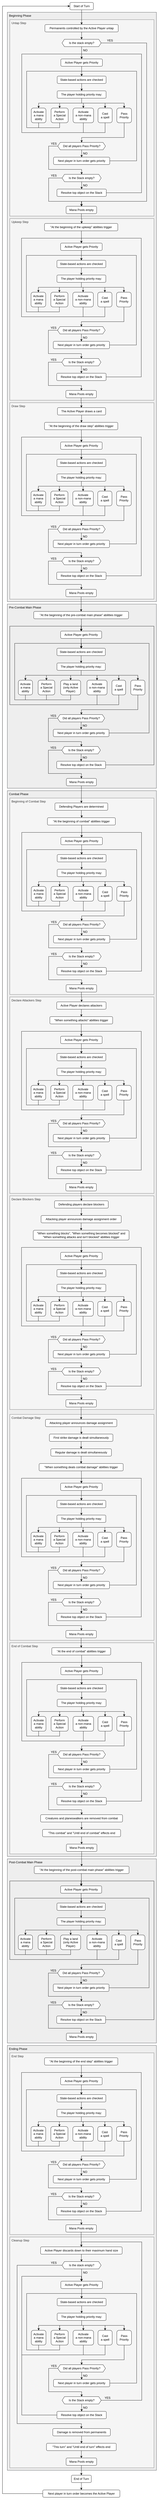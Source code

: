<mxfile version="20.5.1" type="github">
  <diagram id="uYJPAayas_MNkM8RdZSs" name="Pagina-1">
    <mxGraphModel dx="1038" dy="556" grid="1" gridSize="10" guides="1" tooltips="1" connect="1" arrows="1" fold="1" page="1" pageScale="1" pageWidth="827" pageHeight="3069" math="0" shadow="0">
      <root>
        <mxCell id="0" />
        <mxCell id="1" parent="0" />
        <mxCell id="cyQSi4xDq6iUD2--l04q-3" value="" style="rounded=0;whiteSpace=wrap;html=1;strokeColor=none;" vertex="1" parent="1">
          <mxGeometry x="80" y="20" width="670" height="10180" as="geometry" />
        </mxCell>
        <mxCell id="K6NGUNYvaxgkHjzbPg3--787" value="Ending Phase" style="rounded=0;whiteSpace=wrap;html=1;fillColor=#eeeeee;strokeColor=#36393d;align=left;verticalAlign=top;spacingLeft=5;" parent="1" vertex="1">
          <mxGeometry x="110" y="8350" width="610" height="1730" as="geometry" />
        </mxCell>
        <mxCell id="K6NGUNYvaxgkHjzbPg3--377" value="&lt;div&gt;Beginning Phase&lt;br&gt;&lt;/div&gt;" style="rounded=0;whiteSpace=wrap;html=1;align=left;verticalAlign=top;spacingLeft=5;fillColor=#eeeeee;strokeColor=#36393d;" parent="1" vertex="1">
          <mxGeometry x="110" y="70" width="610" height="2400" as="geometry" />
        </mxCell>
        <mxCell id="K6NGUNYvaxgkHjzbPg3--288" value="Upkeep Step" style="rounded=0;whiteSpace=wrap;html=1;align=left;verticalAlign=top;spacingLeft=5;fillColor=#f5f5f5;fontColor=#333333;strokeColor=#666666;" parent="1" vertex="1">
          <mxGeometry x="120" y="910" width="590" height="740" as="geometry" />
        </mxCell>
        <mxCell id="K6NGUNYvaxgkHjzbPg3--152" value="Untap Step" style="rounded=0;whiteSpace=wrap;html=1;align=left;verticalAlign=top;spacingLeft=5;fillColor=#f5f5f5;fontColor=#333333;strokeColor=#666666;" parent="1" vertex="1">
          <mxGeometry x="120" y="100" width="590" height="800" as="geometry" />
        </mxCell>
        <mxCell id="K6NGUNYvaxgkHjzbPg3--6" value="" style="edgeStyle=orthogonalEdgeStyle;rounded=0;orthogonalLoop=1;jettySize=auto;html=1;" parent="1" source="K6NGUNYvaxgkHjzbPg3--1" target="K6NGUNYvaxgkHjzbPg3--5" edge="1">
          <mxGeometry relative="1" as="geometry" />
        </mxCell>
        <mxCell id="K6NGUNYvaxgkHjzbPg3--1" value="Start of Turn" style="rounded=1;whiteSpace=wrap;html=1;" parent="1" vertex="1">
          <mxGeometry x="366" y="30" width="96" height="30" as="geometry" />
        </mxCell>
        <mxCell id="K6NGUNYvaxgkHjzbPg3--150" style="edgeStyle=orthogonalEdgeStyle;rounded=0;orthogonalLoop=1;jettySize=auto;html=1;" parent="1" source="K6NGUNYvaxgkHjzbPg3--5" target="K6NGUNYvaxgkHjzbPg3--8" edge="1">
          <mxGeometry relative="1" as="geometry" />
        </mxCell>
        <mxCell id="K6NGUNYvaxgkHjzbPg3--5" value="Permanents controlled by the Active Player untap" style="rounded=1;whiteSpace=wrap;html=1;" parent="1" vertex="1">
          <mxGeometry x="263.75" y="120" width="300" height="30" as="geometry" />
        </mxCell>
        <mxCell id="K6NGUNYvaxgkHjzbPg3--139" style="edgeStyle=orthogonalEdgeStyle;rounded=0;orthogonalLoop=1;jettySize=auto;html=1;" parent="1" source="K6NGUNYvaxgkHjzbPg3--8" target="K6NGUNYvaxgkHjzbPg3--78" edge="1">
          <mxGeometry relative="1" as="geometry" />
        </mxCell>
        <mxCell id="K6NGUNYvaxgkHjzbPg3--196" style="edgeStyle=orthogonalEdgeStyle;rounded=0;orthogonalLoop=1;jettySize=auto;html=1;" parent="1" source="K6NGUNYvaxgkHjzbPg3--8" target="K6NGUNYvaxgkHjzbPg3--62" edge="1">
          <mxGeometry relative="1" as="geometry">
            <Array as="points">
              <mxPoint x="680" y="195" />
              <mxPoint x="680" y="840" />
              <mxPoint x="413" y="840" />
            </Array>
          </mxGeometry>
        </mxCell>
        <mxCell id="K6NGUNYvaxgkHjzbPg3--8" value="Is the stack empty?" style="shape=hexagon;perimeter=hexagonPerimeter2;whiteSpace=wrap;html=1;fixedSize=1;size=10;" parent="1" vertex="1">
          <mxGeometry x="333.75" y="180" width="160" height="30" as="geometry" />
        </mxCell>
        <mxCell id="K6NGUNYvaxgkHjzbPg3--147" value="NO" style="text;html=1;strokeColor=none;fillColor=none;align=center;verticalAlign=middle;whiteSpace=wrap;rounded=0;" parent="1" vertex="1">
          <mxGeometry x="414" y="215" width="30" height="20" as="geometry" />
        </mxCell>
        <mxCell id="K6NGUNYvaxgkHjzbPg3--198" value="YES" style="text;html=1;strokeColor=none;fillColor=none;align=center;verticalAlign=middle;whiteSpace=wrap;rounded=0;" parent="1" vertex="1">
          <mxGeometry x="515" y="175" width="30" height="20" as="geometry" />
        </mxCell>
        <mxCell id="K6NGUNYvaxgkHjzbPg3--13" value="Is the Stack empty?" style="shape=hexagon;perimeter=hexagonPerimeter2;whiteSpace=wrap;html=1;fixedSize=1;size=10;" parent="1" vertex="1">
          <mxGeometry x="334" y="730" width="160" height="30" as="geometry" />
        </mxCell>
        <mxCell id="K6NGUNYvaxgkHjzbPg3--15" value="Resolve top object on the Stack" style="rounded=1;whiteSpace=wrap;html=1;" parent="1" vertex="1">
          <mxGeometry x="313" y="790" width="202" height="30" as="geometry" />
        </mxCell>
        <mxCell id="K6NGUNYvaxgkHjzbPg3--135" style="edgeStyle=orthogonalEdgeStyle;rounded=0;orthogonalLoop=1;jettySize=auto;html=1;" parent="1" source="K6NGUNYvaxgkHjzbPg3--13" target="K6NGUNYvaxgkHjzbPg3--15" edge="1">
          <mxGeometry relative="1" as="geometry" />
        </mxCell>
        <mxCell id="K6NGUNYvaxgkHjzbPg3--333" style="edgeStyle=orthogonalEdgeStyle;rounded=0;orthogonalLoop=1;jettySize=auto;html=1;" parent="1" source="K6NGUNYvaxgkHjzbPg3--62" edge="1">
          <mxGeometry relative="1" as="geometry">
            <mxPoint x="413.7" y="930" as="targetPoint" />
          </mxGeometry>
        </mxCell>
        <mxCell id="K6NGUNYvaxgkHjzbPg3--62" value="Mana Pools empty" style="rounded=1;whiteSpace=wrap;html=1;" parent="1" vertex="1">
          <mxGeometry x="350.5" y="860" width="125" height="30" as="geometry" />
        </mxCell>
        <mxCell id="K6NGUNYvaxgkHjzbPg3--137" style="edgeStyle=orthogonalEdgeStyle;rounded=0;orthogonalLoop=1;jettySize=auto;html=1;" parent="1" source="K6NGUNYvaxgkHjzbPg3--13" target="K6NGUNYvaxgkHjzbPg3--62" edge="1">
          <mxGeometry relative="1" as="geometry">
            <Array as="points">
              <mxPoint x="279" y="745" />
              <mxPoint x="279" y="840" />
              <mxPoint x="414" y="840" />
            </Array>
          </mxGeometry>
        </mxCell>
        <mxCell id="K6NGUNYvaxgkHjzbPg3--78" value="Active Player gets Priority" style="rounded=1;whiteSpace=wrap;html=1;" parent="1" vertex="1">
          <mxGeometry x="329" y="260" width="170" height="30" as="geometry" />
        </mxCell>
        <mxCell id="K6NGUNYvaxgkHjzbPg3--134" style="edgeStyle=orthogonalEdgeStyle;rounded=0;orthogonalLoop=1;jettySize=auto;html=1;" parent="1" source="K6NGUNYvaxgkHjzbPg3--15" target="K6NGUNYvaxgkHjzbPg3--78" edge="1">
          <mxGeometry relative="1" as="geometry">
            <Array as="points">
              <mxPoint x="659" y="805" />
              <mxPoint x="659" y="240" />
              <mxPoint x="414" y="240" />
            </Array>
          </mxGeometry>
        </mxCell>
        <mxCell id="K6NGUNYvaxgkHjzbPg3--83" value="&lt;div&gt;The player holding priority may:&lt;/div&gt;" style="rounded=1;whiteSpace=wrap;html=1;" parent="1" vertex="1">
          <mxGeometry x="314" y="390" width="200" height="30" as="geometry" />
        </mxCell>
        <mxCell id="K6NGUNYvaxgkHjzbPg3--106" style="edgeStyle=orthogonalEdgeStyle;rounded=0;orthogonalLoop=1;jettySize=auto;html=1;entryX=0.5;entryY=0;entryDx=0;entryDy=0;" parent="1" source="K6NGUNYvaxgkHjzbPg3--78" target="K6NGUNYvaxgkHjzbPg3--286" edge="1">
          <mxGeometry relative="1" as="geometry" />
        </mxCell>
        <mxCell id="K6NGUNYvaxgkHjzbPg3--99" style="edgeStyle=orthogonalEdgeStyle;rounded=0;orthogonalLoop=1;jettySize=auto;html=1;" parent="1" source="K6NGUNYvaxgkHjzbPg3--83" target="K6NGUNYvaxgkHjzbPg3--84" edge="1">
          <mxGeometry relative="1" as="geometry">
            <Array as="points">
              <mxPoint x="414" y="440" />
              <mxPoint x="238" y="440" />
            </Array>
          </mxGeometry>
        </mxCell>
        <mxCell id="K6NGUNYvaxgkHjzbPg3--102" style="edgeStyle=orthogonalEdgeStyle;rounded=0;orthogonalLoop=1;jettySize=auto;html=1;" parent="1" source="K6NGUNYvaxgkHjzbPg3--83" target="K6NGUNYvaxgkHjzbPg3--85" edge="1">
          <mxGeometry relative="1" as="geometry">
            <Array as="points">
              <mxPoint x="414" y="440" />
              <mxPoint x="421" y="440" />
            </Array>
          </mxGeometry>
        </mxCell>
        <mxCell id="K6NGUNYvaxgkHjzbPg3--103" style="edgeStyle=orthogonalEdgeStyle;rounded=0;orthogonalLoop=1;jettySize=auto;html=1;" parent="1" source="K6NGUNYvaxgkHjzbPg3--83" target="K6NGUNYvaxgkHjzbPg3--86" edge="1">
          <mxGeometry relative="1" as="geometry">
            <Array as="points">
              <mxPoint x="414" y="440" />
              <mxPoint x="510" y="440" />
            </Array>
          </mxGeometry>
        </mxCell>
        <mxCell id="K6NGUNYvaxgkHjzbPg3--104" style="edgeStyle=orthogonalEdgeStyle;rounded=0;orthogonalLoop=1;jettySize=auto;html=1;entryX=0.5;entryY=0;entryDx=0;entryDy=0;" parent="1" source="K6NGUNYvaxgkHjzbPg3--84" target="K6NGUNYvaxgkHjzbPg3--286" edge="1">
          <mxGeometry relative="1" as="geometry">
            <Array as="points">
              <mxPoint x="238" y="540" />
              <mxPoint x="189" y="540" />
              <mxPoint x="189" y="310" />
              <mxPoint x="414" y="310" />
            </Array>
          </mxGeometry>
        </mxCell>
        <mxCell id="K6NGUNYvaxgkHjzbPg3--105" style="edgeStyle=orthogonalEdgeStyle;rounded=0;orthogonalLoop=1;jettySize=auto;html=1;entryX=0.5;entryY=0;entryDx=0;entryDy=0;" parent="1" source="K6NGUNYvaxgkHjzbPg3--98" target="K6NGUNYvaxgkHjzbPg3--286" edge="1">
          <mxGeometry relative="1" as="geometry">
            <Array as="points">
              <mxPoint x="324" y="540" />
              <mxPoint x="189" y="540" />
              <mxPoint x="189" y="310" />
              <mxPoint x="414" y="310" />
            </Array>
          </mxGeometry>
        </mxCell>
        <mxCell id="K6NGUNYvaxgkHjzbPg3--100" style="edgeStyle=orthogonalEdgeStyle;rounded=0;orthogonalLoop=1;jettySize=auto;html=1;entryX=0.5;entryY=0;entryDx=0;entryDy=0;" parent="1" source="K6NGUNYvaxgkHjzbPg3--83" target="K6NGUNYvaxgkHjzbPg3--90" edge="1">
          <mxGeometry relative="1" as="geometry">
            <Array as="points">
              <mxPoint x="414" y="440" />
              <mxPoint x="588" y="440" />
            </Array>
          </mxGeometry>
        </mxCell>
        <mxCell id="K6NGUNYvaxgkHjzbPg3--107" style="edgeStyle=orthogonalEdgeStyle;rounded=0;orthogonalLoop=1;jettySize=auto;html=1;" parent="1" source="K6NGUNYvaxgkHjzbPg3--85" target="K6NGUNYvaxgkHjzbPg3--78" edge="1">
          <mxGeometry relative="1" as="geometry">
            <Array as="points">
              <mxPoint x="421" y="560" />
              <mxPoint x="169" y="560" />
              <mxPoint x="169" y="240" />
              <mxPoint x="414" y="240" />
            </Array>
          </mxGeometry>
        </mxCell>
        <mxCell id="K6NGUNYvaxgkHjzbPg3--101" style="edgeStyle=orthogonalEdgeStyle;rounded=0;orthogonalLoop=1;jettySize=auto;html=1;entryX=0.5;entryY=0;entryDx=0;entryDy=0;" parent="1" source="K6NGUNYvaxgkHjzbPg3--83" target="K6NGUNYvaxgkHjzbPg3--98" edge="1">
          <mxGeometry relative="1" as="geometry">
            <Array as="points">
              <mxPoint x="414" y="440" />
              <mxPoint x="324" y="440" />
            </Array>
          </mxGeometry>
        </mxCell>
        <mxCell id="K6NGUNYvaxgkHjzbPg3--108" style="edgeStyle=orthogonalEdgeStyle;rounded=0;orthogonalLoop=1;jettySize=auto;html=1;" parent="1" source="K6NGUNYvaxgkHjzbPg3--86" target="K6NGUNYvaxgkHjzbPg3--78" edge="1">
          <mxGeometry relative="1" as="geometry">
            <Array as="points">
              <mxPoint x="510" y="560" />
              <mxPoint x="169" y="560" />
              <mxPoint x="169" y="240" />
              <mxPoint x="414" y="240" />
            </Array>
          </mxGeometry>
        </mxCell>
        <mxCell id="K6NGUNYvaxgkHjzbPg3--130" style="edgeStyle=orthogonalEdgeStyle;rounded=0;orthogonalLoop=1;jettySize=auto;html=1;" parent="1" source="K6NGUNYvaxgkHjzbPg3--110" target="K6NGUNYvaxgkHjzbPg3--13" edge="1">
          <mxGeometry relative="1" as="geometry">
            <Array as="points">
              <mxPoint x="279" y="615" />
              <mxPoint x="279" y="710" />
              <mxPoint x="414" y="710" />
            </Array>
          </mxGeometry>
        </mxCell>
        <mxCell id="K6NGUNYvaxgkHjzbPg3--110" value="Did all players Pass Priority?" style="shape=hexagon;perimeter=hexagonPerimeter2;whiteSpace=wrap;html=1;fixedSize=1;size=10;" parent="1" vertex="1">
          <mxGeometry x="316.5" y="600" width="195" height="30" as="geometry" />
        </mxCell>
        <mxCell id="K6NGUNYvaxgkHjzbPg3--117" style="edgeStyle=orthogonalEdgeStyle;rounded=0;orthogonalLoop=1;jettySize=auto;html=1;" parent="1" source="K6NGUNYvaxgkHjzbPg3--90" target="K6NGUNYvaxgkHjzbPg3--110" edge="1">
          <mxGeometry relative="1" as="geometry">
            <Array as="points">
              <mxPoint x="588" y="580" />
              <mxPoint x="414" y="580" />
            </Array>
          </mxGeometry>
        </mxCell>
        <mxCell id="K6NGUNYvaxgkHjzbPg3--127" style="edgeStyle=orthogonalEdgeStyle;rounded=0;orthogonalLoop=1;jettySize=auto;html=1;" parent="1" source="K6NGUNYvaxgkHjzbPg3--121" edge="1">
          <mxGeometry relative="1" as="geometry">
            <mxPoint x="414" y="330" as="targetPoint" />
            <Array as="points">
              <mxPoint x="639" y="675" />
              <mxPoint x="639" y="310" />
              <mxPoint x="414" y="310" />
            </Array>
          </mxGeometry>
        </mxCell>
        <mxCell id="K6NGUNYvaxgkHjzbPg3--121" value="&lt;div&gt;Next player in turn order gets priority&lt;/div&gt;" style="rounded=1;whiteSpace=wrap;html=1;" parent="1" vertex="1">
          <mxGeometry x="299" y="660" width="230" height="30" as="geometry" />
        </mxCell>
        <mxCell id="K6NGUNYvaxgkHjzbPg3--132" value="" style="edgeStyle=orthogonalEdgeStyle;rounded=0;orthogonalLoop=1;jettySize=auto;html=1;" parent="1" source="K6NGUNYvaxgkHjzbPg3--110" target="K6NGUNYvaxgkHjzbPg3--121" edge="1">
          <mxGeometry relative="1" as="geometry" />
        </mxCell>
        <mxCell id="K6NGUNYvaxgkHjzbPg3--144" value="&lt;div&gt;YES&lt;/div&gt;" style="text;html=1;strokeColor=none;fillColor=none;align=center;verticalAlign=middle;whiteSpace=wrap;rounded=0;" parent="1" vertex="1">
          <mxGeometry x="284.5" y="595" width="30" height="20" as="geometry" />
        </mxCell>
        <mxCell id="K6NGUNYvaxgkHjzbPg3--145" value="&lt;div&gt;YES&lt;/div&gt;" style="text;html=1;strokeColor=none;fillColor=none;align=center;verticalAlign=middle;whiteSpace=wrap;rounded=0;" parent="1" vertex="1">
          <mxGeometry x="284.5" y="725" width="30" height="20" as="geometry" />
        </mxCell>
        <mxCell id="K6NGUNYvaxgkHjzbPg3--148" value="NO" style="text;html=1;strokeColor=none;fillColor=none;align=center;verticalAlign=middle;whiteSpace=wrap;rounded=0;" parent="1" vertex="1">
          <mxGeometry x="414" y="635" width="30" height="20" as="geometry" />
        </mxCell>
        <mxCell id="K6NGUNYvaxgkHjzbPg3--149" value="NO" style="text;html=1;strokeColor=none;fillColor=none;align=center;verticalAlign=middle;whiteSpace=wrap;rounded=0;" parent="1" vertex="1">
          <mxGeometry x="414" y="765" width="30" height="20" as="geometry" />
        </mxCell>
        <mxCell id="K6NGUNYvaxgkHjzbPg3--287" style="edgeStyle=orthogonalEdgeStyle;rounded=0;orthogonalLoop=1;jettySize=auto;html=1;" parent="1" source="K6NGUNYvaxgkHjzbPg3--286" target="K6NGUNYvaxgkHjzbPg3--83" edge="1">
          <mxGeometry relative="1" as="geometry" />
        </mxCell>
        <mxCell id="K6NGUNYvaxgkHjzbPg3--286" value="State-based actions are checked" style="rounded=1;whiteSpace=wrap;html=1;" parent="1" vertex="1">
          <mxGeometry x="314" y="330" width="200" height="30" as="geometry" />
        </mxCell>
        <mxCell id="K6NGUNYvaxgkHjzbPg3--291" style="edgeStyle=orthogonalEdgeStyle;rounded=0;orthogonalLoop=1;jettySize=auto;html=1;" parent="1" target="K6NGUNYvaxgkHjzbPg3--302" edge="1">
          <mxGeometry relative="1" as="geometry">
            <mxPoint x="412.8" y="960" as="sourcePoint" />
          </mxGeometry>
        </mxCell>
        <mxCell id="K6NGUNYvaxgkHjzbPg3--297" value="Is the Stack empty?" style="shape=hexagon;perimeter=hexagonPerimeter2;whiteSpace=wrap;html=1;fixedSize=1;size=10;" parent="1" vertex="1">
          <mxGeometry x="333" y="1480" width="160" height="30" as="geometry" />
        </mxCell>
        <mxCell id="K6NGUNYvaxgkHjzbPg3--298" value="Resolve top object on the Stack" style="rounded=1;whiteSpace=wrap;html=1;" parent="1" vertex="1">
          <mxGeometry x="312" y="1540" width="202" height="30" as="geometry" />
        </mxCell>
        <mxCell id="K6NGUNYvaxgkHjzbPg3--299" style="edgeStyle=orthogonalEdgeStyle;rounded=0;orthogonalLoop=1;jettySize=auto;html=1;" parent="1" source="K6NGUNYvaxgkHjzbPg3--297" target="K6NGUNYvaxgkHjzbPg3--298" edge="1">
          <mxGeometry relative="1" as="geometry" />
        </mxCell>
        <mxCell id="K6NGUNYvaxgkHjzbPg3--300" value="Mana Pools empty" style="rounded=1;whiteSpace=wrap;html=1;" parent="1" vertex="1">
          <mxGeometry x="349.5" y="1610" width="125" height="30" as="geometry" />
        </mxCell>
        <mxCell id="K6NGUNYvaxgkHjzbPg3--301" style="edgeStyle=orthogonalEdgeStyle;rounded=0;orthogonalLoop=1;jettySize=auto;html=1;" parent="1" source="K6NGUNYvaxgkHjzbPg3--297" target="K6NGUNYvaxgkHjzbPg3--300" edge="1">
          <mxGeometry relative="1" as="geometry">
            <Array as="points">
              <mxPoint x="278" y="1495" />
              <mxPoint x="278" y="1590" />
              <mxPoint x="413" y="1590" />
            </Array>
          </mxGeometry>
        </mxCell>
        <mxCell id="K6NGUNYvaxgkHjzbPg3--302" value="Active Player gets Priority" style="rounded=1;whiteSpace=wrap;html=1;" parent="1" vertex="1">
          <mxGeometry x="328" y="1010" width="170" height="30" as="geometry" />
        </mxCell>
        <mxCell id="K6NGUNYvaxgkHjzbPg3--303" style="edgeStyle=orthogonalEdgeStyle;rounded=0;orthogonalLoop=1;jettySize=auto;html=1;" parent="1" source="K6NGUNYvaxgkHjzbPg3--298" target="K6NGUNYvaxgkHjzbPg3--302" edge="1">
          <mxGeometry relative="1" as="geometry">
            <Array as="points">
              <mxPoint x="658" y="1555" />
              <mxPoint x="658" y="990" />
              <mxPoint x="413" y="990" />
            </Array>
          </mxGeometry>
        </mxCell>
        <mxCell id="K6NGUNYvaxgkHjzbPg3--304" value="&lt;div&gt;The player holding priority may:&lt;/div&gt;" style="rounded=1;whiteSpace=wrap;html=1;" parent="1" vertex="1">
          <mxGeometry x="313" y="1140" width="200" height="30" as="geometry" />
        </mxCell>
        <mxCell id="K6NGUNYvaxgkHjzbPg3--305" style="edgeStyle=orthogonalEdgeStyle;rounded=0;orthogonalLoop=1;jettySize=auto;html=1;entryX=0.5;entryY=0;entryDx=0;entryDy=0;" parent="1" source="K6NGUNYvaxgkHjzbPg3--302" target="K6NGUNYvaxgkHjzbPg3--332" edge="1">
          <mxGeometry relative="1" as="geometry" />
        </mxCell>
        <mxCell id="K6NGUNYvaxgkHjzbPg3--312" style="edgeStyle=orthogonalEdgeStyle;rounded=0;orthogonalLoop=1;jettySize=auto;html=1;" parent="1" source="K6NGUNYvaxgkHjzbPg3--304" target="K6NGUNYvaxgkHjzbPg3--307" edge="1">
          <mxGeometry relative="1" as="geometry">
            <Array as="points">
              <mxPoint x="413" y="1190" />
              <mxPoint x="237" y="1190" />
            </Array>
          </mxGeometry>
        </mxCell>
        <mxCell id="K6NGUNYvaxgkHjzbPg3--313" style="edgeStyle=orthogonalEdgeStyle;rounded=0;orthogonalLoop=1;jettySize=auto;html=1;" parent="1" source="K6NGUNYvaxgkHjzbPg3--304" target="K6NGUNYvaxgkHjzbPg3--308" edge="1">
          <mxGeometry relative="1" as="geometry">
            <Array as="points">
              <mxPoint x="413" y="1190" />
              <mxPoint x="420" y="1190" />
            </Array>
          </mxGeometry>
        </mxCell>
        <mxCell id="K6NGUNYvaxgkHjzbPg3--314" style="edgeStyle=orthogonalEdgeStyle;rounded=0;orthogonalLoop=1;jettySize=auto;html=1;" parent="1" source="K6NGUNYvaxgkHjzbPg3--304" target="K6NGUNYvaxgkHjzbPg3--309" edge="1">
          <mxGeometry relative="1" as="geometry">
            <Array as="points">
              <mxPoint x="413" y="1190" />
              <mxPoint x="509" y="1190" />
            </Array>
          </mxGeometry>
        </mxCell>
        <mxCell id="K6NGUNYvaxgkHjzbPg3--315" style="edgeStyle=orthogonalEdgeStyle;rounded=0;orthogonalLoop=1;jettySize=auto;html=1;entryX=0.5;entryY=0;entryDx=0;entryDy=0;" parent="1" source="K6NGUNYvaxgkHjzbPg3--307" target="K6NGUNYvaxgkHjzbPg3--332" edge="1">
          <mxGeometry relative="1" as="geometry">
            <Array as="points">
              <mxPoint x="237" y="1290" />
              <mxPoint x="188" y="1290" />
              <mxPoint x="188" y="1060" />
              <mxPoint x="413" y="1060" />
            </Array>
          </mxGeometry>
        </mxCell>
        <mxCell id="K6NGUNYvaxgkHjzbPg3--316" style="edgeStyle=orthogonalEdgeStyle;rounded=0;orthogonalLoop=1;jettySize=auto;html=1;entryX=0.5;entryY=0;entryDx=0;entryDy=0;" parent="1" source="K6NGUNYvaxgkHjzbPg3--311" target="K6NGUNYvaxgkHjzbPg3--332" edge="1">
          <mxGeometry relative="1" as="geometry">
            <Array as="points">
              <mxPoint x="323" y="1290" />
              <mxPoint x="188" y="1290" />
              <mxPoint x="188" y="1060" />
              <mxPoint x="413" y="1060" />
            </Array>
          </mxGeometry>
        </mxCell>
        <mxCell id="K6NGUNYvaxgkHjzbPg3--317" style="edgeStyle=orthogonalEdgeStyle;rounded=0;orthogonalLoop=1;jettySize=auto;html=1;entryX=0.5;entryY=0;entryDx=0;entryDy=0;" parent="1" source="K6NGUNYvaxgkHjzbPg3--304" target="K6NGUNYvaxgkHjzbPg3--310" edge="1">
          <mxGeometry relative="1" as="geometry">
            <Array as="points">
              <mxPoint x="413" y="1190" />
              <mxPoint x="587" y="1190" />
            </Array>
          </mxGeometry>
        </mxCell>
        <mxCell id="K6NGUNYvaxgkHjzbPg3--318" style="edgeStyle=orthogonalEdgeStyle;rounded=0;orthogonalLoop=1;jettySize=auto;html=1;" parent="1" source="K6NGUNYvaxgkHjzbPg3--308" target="K6NGUNYvaxgkHjzbPg3--302" edge="1">
          <mxGeometry relative="1" as="geometry">
            <Array as="points">
              <mxPoint x="420" y="1310" />
              <mxPoint x="168" y="1310" />
              <mxPoint x="168" y="990" />
              <mxPoint x="413" y="990" />
            </Array>
          </mxGeometry>
        </mxCell>
        <mxCell id="K6NGUNYvaxgkHjzbPg3--319" style="edgeStyle=orthogonalEdgeStyle;rounded=0;orthogonalLoop=1;jettySize=auto;html=1;entryX=0.5;entryY=0;entryDx=0;entryDy=0;" parent="1" source="K6NGUNYvaxgkHjzbPg3--304" target="K6NGUNYvaxgkHjzbPg3--311" edge="1">
          <mxGeometry relative="1" as="geometry">
            <Array as="points">
              <mxPoint x="413" y="1190" />
              <mxPoint x="323" y="1190" />
            </Array>
          </mxGeometry>
        </mxCell>
        <mxCell id="K6NGUNYvaxgkHjzbPg3--320" style="edgeStyle=orthogonalEdgeStyle;rounded=0;orthogonalLoop=1;jettySize=auto;html=1;" parent="1" source="K6NGUNYvaxgkHjzbPg3--309" target="K6NGUNYvaxgkHjzbPg3--302" edge="1">
          <mxGeometry relative="1" as="geometry">
            <Array as="points">
              <mxPoint x="509" y="1310" />
              <mxPoint x="168" y="1310" />
              <mxPoint x="168" y="990" />
              <mxPoint x="413" y="990" />
            </Array>
          </mxGeometry>
        </mxCell>
        <mxCell id="K6NGUNYvaxgkHjzbPg3--321" style="edgeStyle=orthogonalEdgeStyle;rounded=0;orthogonalLoop=1;jettySize=auto;html=1;" parent="1" source="K6NGUNYvaxgkHjzbPg3--322" target="K6NGUNYvaxgkHjzbPg3--297" edge="1">
          <mxGeometry relative="1" as="geometry">
            <Array as="points">
              <mxPoint x="278" y="1365" />
              <mxPoint x="278" y="1460" />
              <mxPoint x="413" y="1460" />
            </Array>
          </mxGeometry>
        </mxCell>
        <mxCell id="K6NGUNYvaxgkHjzbPg3--322" value="Did all players Pass Priority?" style="shape=hexagon;perimeter=hexagonPerimeter2;whiteSpace=wrap;html=1;fixedSize=1;size=10;" parent="1" vertex="1">
          <mxGeometry x="315.5" y="1350" width="195" height="30" as="geometry" />
        </mxCell>
        <mxCell id="K6NGUNYvaxgkHjzbPg3--323" style="edgeStyle=orthogonalEdgeStyle;rounded=0;orthogonalLoop=1;jettySize=auto;html=1;" parent="1" source="K6NGUNYvaxgkHjzbPg3--310" target="K6NGUNYvaxgkHjzbPg3--322" edge="1">
          <mxGeometry relative="1" as="geometry">
            <Array as="points">
              <mxPoint x="587" y="1330" />
              <mxPoint x="413" y="1330" />
            </Array>
          </mxGeometry>
        </mxCell>
        <mxCell id="K6NGUNYvaxgkHjzbPg3--324" style="edgeStyle=orthogonalEdgeStyle;rounded=0;orthogonalLoop=1;jettySize=auto;html=1;" parent="1" source="K6NGUNYvaxgkHjzbPg3--325" edge="1">
          <mxGeometry relative="1" as="geometry">
            <mxPoint x="413" y="1080" as="targetPoint" />
            <Array as="points">
              <mxPoint x="638" y="1425" />
              <mxPoint x="638" y="1060" />
              <mxPoint x="413" y="1060" />
            </Array>
          </mxGeometry>
        </mxCell>
        <mxCell id="K6NGUNYvaxgkHjzbPg3--325" value="&lt;div&gt;Next player in turn order gets priority&lt;/div&gt;" style="rounded=1;whiteSpace=wrap;html=1;" parent="1" vertex="1">
          <mxGeometry x="298" y="1410" width="230" height="30" as="geometry" />
        </mxCell>
        <mxCell id="K6NGUNYvaxgkHjzbPg3--326" value="" style="edgeStyle=orthogonalEdgeStyle;rounded=0;orthogonalLoop=1;jettySize=auto;html=1;" parent="1" source="K6NGUNYvaxgkHjzbPg3--322" target="K6NGUNYvaxgkHjzbPg3--325" edge="1">
          <mxGeometry relative="1" as="geometry" />
        </mxCell>
        <mxCell id="K6NGUNYvaxgkHjzbPg3--327" value="&lt;div&gt;YES&lt;/div&gt;" style="text;html=1;strokeColor=none;fillColor=none;align=center;verticalAlign=middle;whiteSpace=wrap;rounded=0;" parent="1" vertex="1">
          <mxGeometry x="283.5" y="1345" width="30" height="20" as="geometry" />
        </mxCell>
        <mxCell id="K6NGUNYvaxgkHjzbPg3--328" value="&lt;div&gt;YES&lt;/div&gt;" style="text;html=1;strokeColor=none;fillColor=none;align=center;verticalAlign=middle;whiteSpace=wrap;rounded=0;" parent="1" vertex="1">
          <mxGeometry x="283.5" y="1475" width="30" height="20" as="geometry" />
        </mxCell>
        <mxCell id="K6NGUNYvaxgkHjzbPg3--329" value="NO" style="text;html=1;strokeColor=none;fillColor=none;align=center;verticalAlign=middle;whiteSpace=wrap;rounded=0;" parent="1" vertex="1">
          <mxGeometry x="413" y="1385" width="30" height="20" as="geometry" />
        </mxCell>
        <mxCell id="K6NGUNYvaxgkHjzbPg3--330" value="NO" style="text;html=1;strokeColor=none;fillColor=none;align=center;verticalAlign=middle;whiteSpace=wrap;rounded=0;" parent="1" vertex="1">
          <mxGeometry x="413" y="1515" width="30" height="20" as="geometry" />
        </mxCell>
        <mxCell id="K6NGUNYvaxgkHjzbPg3--331" style="edgeStyle=orthogonalEdgeStyle;rounded=0;orthogonalLoop=1;jettySize=auto;html=1;" parent="1" source="K6NGUNYvaxgkHjzbPg3--332" target="K6NGUNYvaxgkHjzbPg3--304" edge="1">
          <mxGeometry relative="1" as="geometry" />
        </mxCell>
        <mxCell id="K6NGUNYvaxgkHjzbPg3--332" value="State-based actions are checked" style="rounded=1;whiteSpace=wrap;html=1;" parent="1" vertex="1">
          <mxGeometry x="313" y="1080" width="200" height="30" as="geometry" />
        </mxCell>
        <mxCell id="K6NGUNYvaxgkHjzbPg3--334" value="&quot;At the beginning of the upkeep&quot; abilities trigger" style="rounded=1;whiteSpace=wrap;html=1;" parent="1" vertex="1">
          <mxGeometry x="262" y="930" width="300" height="30" as="geometry" />
        </mxCell>
        <mxCell id="K6NGUNYvaxgkHjzbPg3--335" value="Draw Step" style="rounded=0;whiteSpace=wrap;html=1;align=left;verticalAlign=top;spacingLeft=5;fillColor=#f5f5f5;fontColor=#333333;strokeColor=#666666;" parent="1" vertex="1">
          <mxGeometry x="120" y="1660" width="590" height="800" as="geometry" />
        </mxCell>
        <mxCell id="K6NGUNYvaxgkHjzbPg3--336" style="edgeStyle=orthogonalEdgeStyle;rounded=0;orthogonalLoop=1;jettySize=auto;html=1;" parent="1" source="K6NGUNYvaxgkHjzbPg3--337" edge="1">
          <mxGeometry relative="1" as="geometry">
            <mxPoint x="412.8" y="1740" as="targetPoint" />
          </mxGeometry>
        </mxCell>
        <mxCell id="K6NGUNYvaxgkHjzbPg3--337" value="The Active Player draws a card" style="rounded=1;whiteSpace=wrap;html=1;" parent="1" vertex="1">
          <mxGeometry x="315" y="1680" width="197.25" height="30" as="geometry" />
        </mxCell>
        <mxCell id="K6NGUNYvaxgkHjzbPg3--338" style="edgeStyle=orthogonalEdgeStyle;rounded=0;orthogonalLoop=1;jettySize=auto;html=1;" parent="1" target="K6NGUNYvaxgkHjzbPg3--345" edge="1">
          <mxGeometry relative="1" as="geometry">
            <mxPoint x="412.8" y="1770" as="sourcePoint" />
          </mxGeometry>
        </mxCell>
        <mxCell id="K6NGUNYvaxgkHjzbPg3--340" value="Is the Stack empty?" style="shape=hexagon;perimeter=hexagonPerimeter2;whiteSpace=wrap;html=1;fixedSize=1;size=10;" parent="1" vertex="1">
          <mxGeometry x="333" y="2290" width="160" height="30" as="geometry" />
        </mxCell>
        <mxCell id="K6NGUNYvaxgkHjzbPg3--341" value="Resolve top object on the Stack" style="rounded=1;whiteSpace=wrap;html=1;" parent="1" vertex="1">
          <mxGeometry x="312" y="2350" width="202" height="30" as="geometry" />
        </mxCell>
        <mxCell id="K6NGUNYvaxgkHjzbPg3--342" style="edgeStyle=orthogonalEdgeStyle;rounded=0;orthogonalLoop=1;jettySize=auto;html=1;" parent="1" source="K6NGUNYvaxgkHjzbPg3--340" target="K6NGUNYvaxgkHjzbPg3--341" edge="1">
          <mxGeometry relative="1" as="geometry" />
        </mxCell>
        <mxCell id="K6NGUNYvaxgkHjzbPg3--343" value="Mana Pools empty" style="rounded=1;whiteSpace=wrap;html=1;" parent="1" vertex="1">
          <mxGeometry x="349.5" y="2420" width="125" height="30" as="geometry" />
        </mxCell>
        <mxCell id="K6NGUNYvaxgkHjzbPg3--344" style="edgeStyle=orthogonalEdgeStyle;rounded=0;orthogonalLoop=1;jettySize=auto;html=1;" parent="1" source="K6NGUNYvaxgkHjzbPg3--340" target="K6NGUNYvaxgkHjzbPg3--343" edge="1">
          <mxGeometry relative="1" as="geometry">
            <Array as="points">
              <mxPoint x="278" y="2305" />
              <mxPoint x="278" y="2400" />
              <mxPoint x="413" y="2400" />
            </Array>
          </mxGeometry>
        </mxCell>
        <mxCell id="K6NGUNYvaxgkHjzbPg3--345" value="Active Player gets Priority" style="rounded=1;whiteSpace=wrap;html=1;" parent="1" vertex="1">
          <mxGeometry x="328" y="1820" width="170" height="30" as="geometry" />
        </mxCell>
        <mxCell id="K6NGUNYvaxgkHjzbPg3--346" style="edgeStyle=orthogonalEdgeStyle;rounded=0;orthogonalLoop=1;jettySize=auto;html=1;" parent="1" source="K6NGUNYvaxgkHjzbPg3--341" target="K6NGUNYvaxgkHjzbPg3--345" edge="1">
          <mxGeometry relative="1" as="geometry">
            <Array as="points">
              <mxPoint x="658" y="2365" />
              <mxPoint x="658" y="1800" />
              <mxPoint x="413" y="1800" />
            </Array>
          </mxGeometry>
        </mxCell>
        <mxCell id="K6NGUNYvaxgkHjzbPg3--347" value="&lt;div&gt;The player holding priority may:&lt;/div&gt;" style="rounded=1;whiteSpace=wrap;html=1;" parent="1" vertex="1">
          <mxGeometry x="313" y="1950" width="200" height="30" as="geometry" />
        </mxCell>
        <mxCell id="K6NGUNYvaxgkHjzbPg3--348" style="edgeStyle=orthogonalEdgeStyle;rounded=0;orthogonalLoop=1;jettySize=auto;html=1;entryX=0.5;entryY=0;entryDx=0;entryDy=0;" parent="1" source="K6NGUNYvaxgkHjzbPg3--345" target="K6NGUNYvaxgkHjzbPg3--375" edge="1">
          <mxGeometry relative="1" as="geometry" />
        </mxCell>
        <mxCell id="K6NGUNYvaxgkHjzbPg3--355" style="edgeStyle=orthogonalEdgeStyle;rounded=0;orthogonalLoop=1;jettySize=auto;html=1;" parent="1" source="K6NGUNYvaxgkHjzbPg3--347" target="K6NGUNYvaxgkHjzbPg3--350" edge="1">
          <mxGeometry relative="1" as="geometry">
            <Array as="points">
              <mxPoint x="413" y="2000" />
              <mxPoint x="237" y="2000" />
            </Array>
          </mxGeometry>
        </mxCell>
        <mxCell id="K6NGUNYvaxgkHjzbPg3--356" style="edgeStyle=orthogonalEdgeStyle;rounded=0;orthogonalLoop=1;jettySize=auto;html=1;" parent="1" source="K6NGUNYvaxgkHjzbPg3--347" target="K6NGUNYvaxgkHjzbPg3--351" edge="1">
          <mxGeometry relative="1" as="geometry">
            <Array as="points">
              <mxPoint x="413" y="2000" />
              <mxPoint x="420" y="2000" />
            </Array>
          </mxGeometry>
        </mxCell>
        <mxCell id="K6NGUNYvaxgkHjzbPg3--357" style="edgeStyle=orthogonalEdgeStyle;rounded=0;orthogonalLoop=1;jettySize=auto;html=1;" parent="1" source="K6NGUNYvaxgkHjzbPg3--347" target="K6NGUNYvaxgkHjzbPg3--352" edge="1">
          <mxGeometry relative="1" as="geometry">
            <Array as="points">
              <mxPoint x="413" y="2000" />
              <mxPoint x="509" y="2000" />
            </Array>
          </mxGeometry>
        </mxCell>
        <mxCell id="K6NGUNYvaxgkHjzbPg3--358" style="edgeStyle=orthogonalEdgeStyle;rounded=0;orthogonalLoop=1;jettySize=auto;html=1;entryX=0.5;entryY=0;entryDx=0;entryDy=0;" parent="1" source="K6NGUNYvaxgkHjzbPg3--350" target="K6NGUNYvaxgkHjzbPg3--375" edge="1">
          <mxGeometry relative="1" as="geometry">
            <Array as="points">
              <mxPoint x="237" y="2100" />
              <mxPoint x="188" y="2100" />
              <mxPoint x="188" y="1870" />
              <mxPoint x="413" y="1870" />
            </Array>
          </mxGeometry>
        </mxCell>
        <mxCell id="K6NGUNYvaxgkHjzbPg3--359" style="edgeStyle=orthogonalEdgeStyle;rounded=0;orthogonalLoop=1;jettySize=auto;html=1;entryX=0.5;entryY=0;entryDx=0;entryDy=0;" parent="1" source="K6NGUNYvaxgkHjzbPg3--354" target="K6NGUNYvaxgkHjzbPg3--375" edge="1">
          <mxGeometry relative="1" as="geometry">
            <Array as="points">
              <mxPoint x="323" y="2100" />
              <mxPoint x="188" y="2100" />
              <mxPoint x="188" y="1870" />
              <mxPoint x="413" y="1870" />
            </Array>
          </mxGeometry>
        </mxCell>
        <mxCell id="K6NGUNYvaxgkHjzbPg3--360" style="edgeStyle=orthogonalEdgeStyle;rounded=0;orthogonalLoop=1;jettySize=auto;html=1;entryX=0.5;entryY=0;entryDx=0;entryDy=0;" parent="1" source="K6NGUNYvaxgkHjzbPg3--347" target="K6NGUNYvaxgkHjzbPg3--353" edge="1">
          <mxGeometry relative="1" as="geometry">
            <Array as="points">
              <mxPoint x="413" y="2000" />
              <mxPoint x="587" y="2000" />
            </Array>
          </mxGeometry>
        </mxCell>
        <mxCell id="K6NGUNYvaxgkHjzbPg3--361" style="edgeStyle=orthogonalEdgeStyle;rounded=0;orthogonalLoop=1;jettySize=auto;html=1;" parent="1" source="K6NGUNYvaxgkHjzbPg3--351" target="K6NGUNYvaxgkHjzbPg3--345" edge="1">
          <mxGeometry relative="1" as="geometry">
            <Array as="points">
              <mxPoint x="420" y="2120" />
              <mxPoint x="168" y="2120" />
              <mxPoint x="168" y="1800" />
              <mxPoint x="413" y="1800" />
            </Array>
          </mxGeometry>
        </mxCell>
        <mxCell id="K6NGUNYvaxgkHjzbPg3--362" style="edgeStyle=orthogonalEdgeStyle;rounded=0;orthogonalLoop=1;jettySize=auto;html=1;entryX=0.5;entryY=0;entryDx=0;entryDy=0;" parent="1" source="K6NGUNYvaxgkHjzbPg3--347" target="K6NGUNYvaxgkHjzbPg3--354" edge="1">
          <mxGeometry relative="1" as="geometry">
            <Array as="points">
              <mxPoint x="413" y="2000" />
              <mxPoint x="323" y="2000" />
            </Array>
          </mxGeometry>
        </mxCell>
        <mxCell id="K6NGUNYvaxgkHjzbPg3--363" style="edgeStyle=orthogonalEdgeStyle;rounded=0;orthogonalLoop=1;jettySize=auto;html=1;" parent="1" source="K6NGUNYvaxgkHjzbPg3--352" target="K6NGUNYvaxgkHjzbPg3--345" edge="1">
          <mxGeometry relative="1" as="geometry">
            <Array as="points">
              <mxPoint x="509" y="2120" />
              <mxPoint x="168" y="2120" />
              <mxPoint x="168" y="1800" />
              <mxPoint x="413" y="1800" />
            </Array>
          </mxGeometry>
        </mxCell>
        <mxCell id="K6NGUNYvaxgkHjzbPg3--364" style="edgeStyle=orthogonalEdgeStyle;rounded=0;orthogonalLoop=1;jettySize=auto;html=1;" parent="1" source="K6NGUNYvaxgkHjzbPg3--365" target="K6NGUNYvaxgkHjzbPg3--340" edge="1">
          <mxGeometry relative="1" as="geometry">
            <Array as="points">
              <mxPoint x="278" y="2175" />
              <mxPoint x="278" y="2270" />
              <mxPoint x="413" y="2270" />
            </Array>
          </mxGeometry>
        </mxCell>
        <mxCell id="K6NGUNYvaxgkHjzbPg3--365" value="Did all players Pass Priority?" style="shape=hexagon;perimeter=hexagonPerimeter2;whiteSpace=wrap;html=1;fixedSize=1;size=10;" parent="1" vertex="1">
          <mxGeometry x="315.5" y="2160" width="195" height="30" as="geometry" />
        </mxCell>
        <mxCell id="K6NGUNYvaxgkHjzbPg3--366" style="edgeStyle=orthogonalEdgeStyle;rounded=0;orthogonalLoop=1;jettySize=auto;html=1;" parent="1" source="K6NGUNYvaxgkHjzbPg3--353" target="K6NGUNYvaxgkHjzbPg3--365" edge="1">
          <mxGeometry relative="1" as="geometry">
            <Array as="points">
              <mxPoint x="587" y="2140" />
              <mxPoint x="413" y="2140" />
            </Array>
          </mxGeometry>
        </mxCell>
        <mxCell id="K6NGUNYvaxgkHjzbPg3--367" style="edgeStyle=orthogonalEdgeStyle;rounded=0;orthogonalLoop=1;jettySize=auto;html=1;" parent="1" source="K6NGUNYvaxgkHjzbPg3--368" edge="1">
          <mxGeometry relative="1" as="geometry">
            <mxPoint x="413" y="1890" as="targetPoint" />
            <Array as="points">
              <mxPoint x="638" y="2235" />
              <mxPoint x="638" y="1870" />
              <mxPoint x="413" y="1870" />
            </Array>
          </mxGeometry>
        </mxCell>
        <mxCell id="K6NGUNYvaxgkHjzbPg3--368" value="&lt;div&gt;Next player in turn order gets priority&lt;/div&gt;" style="rounded=1;whiteSpace=wrap;html=1;" parent="1" vertex="1">
          <mxGeometry x="298" y="2220" width="230" height="30" as="geometry" />
        </mxCell>
        <mxCell id="K6NGUNYvaxgkHjzbPg3--369" value="" style="edgeStyle=orthogonalEdgeStyle;rounded=0;orthogonalLoop=1;jettySize=auto;html=1;" parent="1" source="K6NGUNYvaxgkHjzbPg3--365" target="K6NGUNYvaxgkHjzbPg3--368" edge="1">
          <mxGeometry relative="1" as="geometry" />
        </mxCell>
        <mxCell id="K6NGUNYvaxgkHjzbPg3--370" value="&lt;div&gt;YES&lt;/div&gt;" style="text;html=1;strokeColor=none;fillColor=none;align=center;verticalAlign=middle;whiteSpace=wrap;rounded=0;" parent="1" vertex="1">
          <mxGeometry x="283.5" y="2155" width="30" height="20" as="geometry" />
        </mxCell>
        <mxCell id="K6NGUNYvaxgkHjzbPg3--371" value="&lt;div&gt;YES&lt;/div&gt;" style="text;html=1;strokeColor=none;fillColor=none;align=center;verticalAlign=middle;whiteSpace=wrap;rounded=0;" parent="1" vertex="1">
          <mxGeometry x="283.5" y="2285" width="30" height="20" as="geometry" />
        </mxCell>
        <mxCell id="K6NGUNYvaxgkHjzbPg3--372" value="NO" style="text;html=1;strokeColor=none;fillColor=none;align=center;verticalAlign=middle;whiteSpace=wrap;rounded=0;" parent="1" vertex="1">
          <mxGeometry x="413" y="2195" width="30" height="20" as="geometry" />
        </mxCell>
        <mxCell id="K6NGUNYvaxgkHjzbPg3--373" value="NO" style="text;html=1;strokeColor=none;fillColor=none;align=center;verticalAlign=middle;whiteSpace=wrap;rounded=0;" parent="1" vertex="1">
          <mxGeometry x="413" y="2325" width="30" height="20" as="geometry" />
        </mxCell>
        <mxCell id="K6NGUNYvaxgkHjzbPg3--374" style="edgeStyle=orthogonalEdgeStyle;rounded=0;orthogonalLoop=1;jettySize=auto;html=1;" parent="1" source="K6NGUNYvaxgkHjzbPg3--375" target="K6NGUNYvaxgkHjzbPg3--347" edge="1">
          <mxGeometry relative="1" as="geometry" />
        </mxCell>
        <mxCell id="K6NGUNYvaxgkHjzbPg3--375" value="State-based actions are checked" style="rounded=1;whiteSpace=wrap;html=1;" parent="1" vertex="1">
          <mxGeometry x="313" y="1890" width="200" height="30" as="geometry" />
        </mxCell>
        <mxCell id="K6NGUNYvaxgkHjzbPg3--376" value="&quot;At the beginning of the draw step&quot; abilities trigger" style="rounded=1;whiteSpace=wrap;html=1;" parent="1" vertex="1">
          <mxGeometry x="262" y="1740" width="300" height="30" as="geometry" />
        </mxCell>
        <mxCell id="K6NGUNYvaxgkHjzbPg3--296" style="edgeStyle=orthogonalEdgeStyle;rounded=0;orthogonalLoop=1;jettySize=auto;html=1;" parent="1" source="K6NGUNYvaxgkHjzbPg3--300" edge="1">
          <mxGeometry relative="1" as="geometry">
            <mxPoint x="412.8" y="1680" as="targetPoint" />
          </mxGeometry>
        </mxCell>
        <mxCell id="K6NGUNYvaxgkHjzbPg3--350" value="&lt;div&gt;Activate&lt;/div&gt;&lt;div&gt;a mana ability&lt;/div&gt;" style="rounded=1;whiteSpace=wrap;html=1;" parent="1" vertex="1">
          <mxGeometry x="207" y="2020" width="60" height="60" as="geometry" />
        </mxCell>
        <mxCell id="K6NGUNYvaxgkHjzbPg3--351" value="&lt;div&gt;Activate&lt;/div&gt;&lt;div&gt;a non-mana ability&lt;/div&gt;" style="rounded=1;whiteSpace=wrap;html=1;" parent="1" vertex="1">
          <mxGeometry x="378" y="2020" width="84" height="60" as="geometry" />
        </mxCell>
        <mxCell id="K6NGUNYvaxgkHjzbPg3--352" value="&lt;div&gt;Cast&lt;/div&gt;&lt;div&gt;a spell&lt;/div&gt;" style="rounded=1;whiteSpace=wrap;html=1;" parent="1" vertex="1">
          <mxGeometry x="480" y="2020" width="58" height="60" as="geometry" />
        </mxCell>
        <mxCell id="K6NGUNYvaxgkHjzbPg3--353" value="&lt;div&gt;Pass&lt;/div&gt;&lt;div&gt;Priority&lt;br&gt;&lt;/div&gt;" style="rounded=1;whiteSpace=wrap;html=1;" parent="1" vertex="1">
          <mxGeometry x="557" y="2020" width="60" height="60" as="geometry" />
        </mxCell>
        <mxCell id="K6NGUNYvaxgkHjzbPg3--354" value="&lt;div&gt;Perform&lt;/div&gt;&lt;div&gt;a Special&lt;/div&gt;&lt;div&gt;Action&lt;br&gt;&lt;/div&gt;" style="rounded=1;whiteSpace=wrap;html=1;" parent="1" vertex="1">
          <mxGeometry x="288" y="2020" width="70" height="60" as="geometry" />
        </mxCell>
        <mxCell id="K6NGUNYvaxgkHjzbPg3--307" value="&lt;div&gt;Activate&lt;/div&gt;&lt;div&gt;a mana ability&lt;/div&gt;" style="rounded=1;whiteSpace=wrap;html=1;" parent="1" vertex="1">
          <mxGeometry x="207" y="1210" width="60" height="60" as="geometry" />
        </mxCell>
        <mxCell id="K6NGUNYvaxgkHjzbPg3--308" value="&lt;div&gt;Activate&lt;/div&gt;&lt;div&gt;a non-mana ability&lt;/div&gt;" style="rounded=1;whiteSpace=wrap;html=1;" parent="1" vertex="1">
          <mxGeometry x="378" y="1210" width="84" height="60" as="geometry" />
        </mxCell>
        <mxCell id="K6NGUNYvaxgkHjzbPg3--309" value="&lt;div&gt;Cast&lt;/div&gt;&lt;div&gt;a spell&lt;/div&gt;" style="rounded=1;whiteSpace=wrap;html=1;" parent="1" vertex="1">
          <mxGeometry x="480" y="1210" width="58" height="60" as="geometry" />
        </mxCell>
        <mxCell id="K6NGUNYvaxgkHjzbPg3--310" value="&lt;div&gt;Pass&lt;/div&gt;&lt;div&gt;Priority&lt;br&gt;&lt;/div&gt;" style="rounded=1;whiteSpace=wrap;html=1;" parent="1" vertex="1">
          <mxGeometry x="557" y="1210" width="60" height="60" as="geometry" />
        </mxCell>
        <mxCell id="K6NGUNYvaxgkHjzbPg3--311" value="&lt;div&gt;Perform&lt;/div&gt;&lt;div&gt;a Special&lt;/div&gt;&lt;div&gt;Action&lt;br&gt;&lt;/div&gt;" style="rounded=1;whiteSpace=wrap;html=1;" parent="1" vertex="1">
          <mxGeometry x="288" y="1210" width="70" height="60" as="geometry" />
        </mxCell>
        <mxCell id="K6NGUNYvaxgkHjzbPg3--84" value="&lt;div&gt;Activate&lt;/div&gt;&lt;div&gt;a mana ability&lt;/div&gt;" style="rounded=1;whiteSpace=wrap;html=1;" parent="1" vertex="1">
          <mxGeometry x="208" y="460" width="60" height="60" as="geometry" />
        </mxCell>
        <mxCell id="K6NGUNYvaxgkHjzbPg3--85" value="&lt;div&gt;Activate&lt;/div&gt;&lt;div&gt;a non-mana ability&lt;/div&gt;" style="rounded=1;whiteSpace=wrap;html=1;" parent="1" vertex="1">
          <mxGeometry x="379" y="460" width="84" height="60" as="geometry" />
        </mxCell>
        <mxCell id="K6NGUNYvaxgkHjzbPg3--86" value="&lt;div&gt;Cast&lt;/div&gt;&lt;div&gt;a spell&lt;/div&gt;" style="rounded=1;whiteSpace=wrap;html=1;" parent="1" vertex="1">
          <mxGeometry x="481" y="460" width="58" height="60" as="geometry" />
        </mxCell>
        <mxCell id="K6NGUNYvaxgkHjzbPg3--90" value="&lt;div&gt;Pass&lt;/div&gt;&lt;div&gt;Priority&lt;br&gt;&lt;/div&gt;" style="rounded=1;whiteSpace=wrap;html=1;" parent="1" vertex="1">
          <mxGeometry x="558" y="460" width="60" height="60" as="geometry" />
        </mxCell>
        <mxCell id="K6NGUNYvaxgkHjzbPg3--98" value="&lt;div&gt;Perform&lt;/div&gt;&lt;div&gt;a Special&lt;/div&gt;&lt;div&gt;Action&lt;br&gt;&lt;/div&gt;" style="rounded=1;whiteSpace=wrap;html=1;" parent="1" vertex="1">
          <mxGeometry x="289" y="460" width="70" height="60" as="geometry" />
        </mxCell>
        <mxCell id="K6NGUNYvaxgkHjzbPg3--378" value="Pre-Combat Main Phase" style="rounded=0;whiteSpace=wrap;html=1;fillColor=#eeeeee;strokeColor=#36393d;align=left;verticalAlign=top;spacingLeft=5;" parent="1" vertex="1">
          <mxGeometry x="110" y="2480" width="610" height="750" as="geometry" />
        </mxCell>
        <mxCell id="K6NGUNYvaxgkHjzbPg3--379" style="edgeStyle=orthogonalEdgeStyle;rounded=0;orthogonalLoop=1;jettySize=auto;html=1;" parent="1" target="K6NGUNYvaxgkHjzbPg3--385" edge="1">
          <mxGeometry relative="1" as="geometry">
            <mxPoint x="412.8" y="2540" as="sourcePoint" />
          </mxGeometry>
        </mxCell>
        <mxCell id="K6NGUNYvaxgkHjzbPg3--380" value="Is the Stack empty?" style="shape=hexagon;perimeter=hexagonPerimeter2;whiteSpace=wrap;html=1;fixedSize=1;size=10;" parent="1" vertex="1">
          <mxGeometry x="333" y="3060" width="158" height="30" as="geometry" />
        </mxCell>
        <mxCell id="K6NGUNYvaxgkHjzbPg3--381" value="Resolve top object on the Stack" style="rounded=1;whiteSpace=wrap;html=1;" parent="1" vertex="1">
          <mxGeometry x="312" y="3120" width="200" height="30" as="geometry" />
        </mxCell>
        <mxCell id="K6NGUNYvaxgkHjzbPg3--382" style="edgeStyle=orthogonalEdgeStyle;rounded=0;orthogonalLoop=1;jettySize=auto;html=1;" parent="1" source="K6NGUNYvaxgkHjzbPg3--380" target="K6NGUNYvaxgkHjzbPg3--381" edge="1">
          <mxGeometry relative="1" as="geometry" />
        </mxCell>
        <mxCell id="K6NGUNYvaxgkHjzbPg3--383" value="Mana Pools empty" style="rounded=1;whiteSpace=wrap;html=1;" parent="1" vertex="1">
          <mxGeometry x="351.5" y="3190" width="123" height="30" as="geometry" />
        </mxCell>
        <mxCell id="K6NGUNYvaxgkHjzbPg3--384" style="edgeStyle=orthogonalEdgeStyle;rounded=0;orthogonalLoop=1;jettySize=auto;html=1;" parent="1" source="K6NGUNYvaxgkHjzbPg3--380" target="K6NGUNYvaxgkHjzbPg3--383" edge="1">
          <mxGeometry relative="1" as="geometry">
            <Array as="points">
              <mxPoint x="278" y="3075" />
              <mxPoint x="278" y="3170" />
              <mxPoint x="413" y="3170" />
            </Array>
          </mxGeometry>
        </mxCell>
        <mxCell id="K6NGUNYvaxgkHjzbPg3--385" value="Active Player gets Priority" style="rounded=1;whiteSpace=wrap;html=1;" parent="1" vertex="1">
          <mxGeometry x="328" y="2590" width="168" height="30" as="geometry" />
        </mxCell>
        <mxCell id="K6NGUNYvaxgkHjzbPg3--386" style="edgeStyle=orthogonalEdgeStyle;rounded=0;orthogonalLoop=1;jettySize=auto;html=1;" parent="1" source="K6NGUNYvaxgkHjzbPg3--381" target="K6NGUNYvaxgkHjzbPg3--385" edge="1">
          <mxGeometry relative="1" as="geometry">
            <Array as="points">
              <mxPoint x="710" y="3135" />
              <mxPoint x="710" y="2570" />
              <mxPoint x="413" y="2570" />
            </Array>
          </mxGeometry>
        </mxCell>
        <mxCell id="K6NGUNYvaxgkHjzbPg3--421" style="edgeStyle=orthogonalEdgeStyle;rounded=0;orthogonalLoop=1;jettySize=auto;html=1;entryX=0.5;entryY=0;entryDx=0;entryDy=0;" parent="1" source="K6NGUNYvaxgkHjzbPg3--387" target="K6NGUNYvaxgkHjzbPg3--411" edge="1">
          <mxGeometry relative="1" as="geometry">
            <Array as="points">
              <mxPoint x="412" y="2770" />
              <mxPoint x="184" y="2770" />
            </Array>
          </mxGeometry>
        </mxCell>
        <mxCell id="K6NGUNYvaxgkHjzbPg3--422" style="edgeStyle=orthogonalEdgeStyle;rounded=0;orthogonalLoop=1;jettySize=auto;html=1;" parent="1" source="K6NGUNYvaxgkHjzbPg3--387" target="K6NGUNYvaxgkHjzbPg3--415" edge="1">
          <mxGeometry relative="1" as="geometry">
            <Array as="points">
              <mxPoint x="412" y="2770" />
              <mxPoint x="270" y="2770" />
            </Array>
          </mxGeometry>
        </mxCell>
        <mxCell id="K6NGUNYvaxgkHjzbPg3--423" style="edgeStyle=orthogonalEdgeStyle;rounded=0;orthogonalLoop=1;jettySize=auto;html=1;" parent="1" source="K6NGUNYvaxgkHjzbPg3--387" target="K6NGUNYvaxgkHjzbPg3--417" edge="1">
          <mxGeometry relative="1" as="geometry" />
        </mxCell>
        <mxCell id="K6NGUNYvaxgkHjzbPg3--424" style="edgeStyle=orthogonalEdgeStyle;rounded=0;orthogonalLoop=1;jettySize=auto;html=1;entryX=0.5;entryY=0;entryDx=0;entryDy=0;" parent="1" source="K6NGUNYvaxgkHjzbPg3--387" target="K6NGUNYvaxgkHjzbPg3--412" edge="1">
          <mxGeometry relative="1" as="geometry" />
        </mxCell>
        <mxCell id="K6NGUNYvaxgkHjzbPg3--425" style="edgeStyle=orthogonalEdgeStyle;rounded=0;orthogonalLoop=1;jettySize=auto;html=1;" parent="1" source="K6NGUNYvaxgkHjzbPg3--387" target="K6NGUNYvaxgkHjzbPg3--413" edge="1">
          <mxGeometry relative="1" as="geometry">
            <Array as="points">
              <mxPoint x="412" y="2770" />
              <mxPoint x="566" y="2770" />
            </Array>
          </mxGeometry>
        </mxCell>
        <mxCell id="K6NGUNYvaxgkHjzbPg3--426" style="edgeStyle=orthogonalEdgeStyle;rounded=0;orthogonalLoop=1;jettySize=auto;html=1;entryX=0.5;entryY=0;entryDx=0;entryDy=0;" parent="1" source="K6NGUNYvaxgkHjzbPg3--387" target="K6NGUNYvaxgkHjzbPg3--414" edge="1">
          <mxGeometry relative="1" as="geometry">
            <Array as="points">
              <mxPoint x="412" y="2770" />
              <mxPoint x="644" y="2770" />
            </Array>
          </mxGeometry>
        </mxCell>
        <mxCell id="K6NGUNYvaxgkHjzbPg3--387" value="&lt;div&gt;The player holding priority may:&lt;/div&gt;" style="rounded=1;whiteSpace=wrap;html=1;" parent="1" vertex="1">
          <mxGeometry x="313" y="2720" width="198" height="30" as="geometry" />
        </mxCell>
        <mxCell id="K6NGUNYvaxgkHjzbPg3--388" style="edgeStyle=orthogonalEdgeStyle;rounded=0;orthogonalLoop=1;jettySize=auto;html=1;entryX=0.5;entryY=0;entryDx=0;entryDy=0;" parent="1" source="K6NGUNYvaxgkHjzbPg3--385" target="K6NGUNYvaxgkHjzbPg3--409" edge="1">
          <mxGeometry relative="1" as="geometry" />
        </mxCell>
        <mxCell id="K6NGUNYvaxgkHjzbPg3--398" style="edgeStyle=orthogonalEdgeStyle;rounded=0;orthogonalLoop=1;jettySize=auto;html=1;" parent="1" source="K6NGUNYvaxgkHjzbPg3--399" target="K6NGUNYvaxgkHjzbPg3--380" edge="1">
          <mxGeometry relative="1" as="geometry">
            <Array as="points">
              <mxPoint x="278" y="2945" />
              <mxPoint x="278" y="3040" />
              <mxPoint x="413" y="3040" />
            </Array>
          </mxGeometry>
        </mxCell>
        <mxCell id="K6NGUNYvaxgkHjzbPg3--399" value="Did all players Pass Priority?" style="shape=hexagon;perimeter=hexagonPerimeter2;whiteSpace=wrap;html=1;fixedSize=1;size=10;" parent="1" vertex="1">
          <mxGeometry x="315.5" y="2930" width="193" height="30" as="geometry" />
        </mxCell>
        <mxCell id="K6NGUNYvaxgkHjzbPg3--400" style="edgeStyle=orthogonalEdgeStyle;rounded=0;orthogonalLoop=1;jettySize=auto;html=1;" parent="1" source="K6NGUNYvaxgkHjzbPg3--414" target="K6NGUNYvaxgkHjzbPg3--399" edge="1">
          <mxGeometry relative="1" as="geometry">
            <Array as="points">
              <mxPoint x="644" y="2910" />
              <mxPoint x="413" y="2910" />
            </Array>
          </mxGeometry>
        </mxCell>
        <mxCell id="K6NGUNYvaxgkHjzbPg3--401" style="edgeStyle=orthogonalEdgeStyle;rounded=0;orthogonalLoop=1;jettySize=auto;html=1;" parent="1" source="K6NGUNYvaxgkHjzbPg3--402" edge="1">
          <mxGeometry relative="1" as="geometry">
            <mxPoint x="413" y="2660" as="targetPoint" />
            <Array as="points">
              <mxPoint x="690" y="3005" />
              <mxPoint x="690" y="2640" />
              <mxPoint x="413" y="2640" />
            </Array>
          </mxGeometry>
        </mxCell>
        <mxCell id="K6NGUNYvaxgkHjzbPg3--402" value="&lt;div&gt;Next player in turn order gets priority&lt;/div&gt;" style="rounded=1;whiteSpace=wrap;html=1;" parent="1" vertex="1">
          <mxGeometry x="298" y="2990" width="228" height="30" as="geometry" />
        </mxCell>
        <mxCell id="K6NGUNYvaxgkHjzbPg3--403" value="" style="edgeStyle=orthogonalEdgeStyle;rounded=0;orthogonalLoop=1;jettySize=auto;html=1;" parent="1" source="K6NGUNYvaxgkHjzbPg3--399" target="K6NGUNYvaxgkHjzbPg3--402" edge="1">
          <mxGeometry relative="1" as="geometry" />
        </mxCell>
        <mxCell id="K6NGUNYvaxgkHjzbPg3--404" value="&lt;div&gt;YES&lt;/div&gt;" style="text;html=1;strokeColor=none;fillColor=none;align=center;verticalAlign=middle;whiteSpace=wrap;rounded=0;" parent="1" vertex="1">
          <mxGeometry x="283.5" y="2925" width="28" height="20" as="geometry" />
        </mxCell>
        <mxCell id="K6NGUNYvaxgkHjzbPg3--405" value="&lt;div&gt;YES&lt;/div&gt;" style="text;html=1;strokeColor=none;fillColor=none;align=center;verticalAlign=middle;whiteSpace=wrap;rounded=0;" parent="1" vertex="1">
          <mxGeometry x="283.5" y="3055" width="28" height="20" as="geometry" />
        </mxCell>
        <mxCell id="K6NGUNYvaxgkHjzbPg3--406" value="NO" style="text;html=1;strokeColor=none;fillColor=none;align=center;verticalAlign=middle;whiteSpace=wrap;rounded=0;" parent="1" vertex="1">
          <mxGeometry x="413" y="2965" width="28" height="20" as="geometry" />
        </mxCell>
        <mxCell id="K6NGUNYvaxgkHjzbPg3--407" value="NO" style="text;html=1;strokeColor=none;fillColor=none;align=center;verticalAlign=middle;whiteSpace=wrap;rounded=0;" parent="1" vertex="1">
          <mxGeometry x="413" y="3095" width="28" height="20" as="geometry" />
        </mxCell>
        <mxCell id="K6NGUNYvaxgkHjzbPg3--408" style="edgeStyle=orthogonalEdgeStyle;rounded=0;orthogonalLoop=1;jettySize=auto;html=1;" parent="1" source="K6NGUNYvaxgkHjzbPg3--409" target="K6NGUNYvaxgkHjzbPg3--387" edge="1">
          <mxGeometry relative="1" as="geometry" />
        </mxCell>
        <mxCell id="K6NGUNYvaxgkHjzbPg3--409" value="State-based actions are checked" style="rounded=1;whiteSpace=wrap;html=1;" parent="1" vertex="1">
          <mxGeometry x="313" y="2660" width="198" height="30" as="geometry" />
        </mxCell>
        <mxCell id="K6NGUNYvaxgkHjzbPg3--410" value="&quot;At the beginning of the pre-combat main phase&quot; abilities trigger" style="rounded=1;whiteSpace=wrap;html=1;" parent="1" vertex="1">
          <mxGeometry x="218" y="2510" width="388" height="30" as="geometry" />
        </mxCell>
        <mxCell id="K6NGUNYvaxgkHjzbPg3--416" style="edgeStyle=orthogonalEdgeStyle;rounded=0;orthogonalLoop=1;jettySize=auto;html=1;" parent="1" source="K6NGUNYvaxgkHjzbPg3--343" target="K6NGUNYvaxgkHjzbPg3--410" edge="1">
          <mxGeometry relative="1" as="geometry" />
        </mxCell>
        <mxCell id="K6NGUNYvaxgkHjzbPg3--427" style="edgeStyle=orthogonalEdgeStyle;rounded=0;orthogonalLoop=1;jettySize=auto;html=1;" parent="1" source="K6NGUNYvaxgkHjzbPg3--411" target="K6NGUNYvaxgkHjzbPg3--409" edge="1">
          <mxGeometry relative="1" as="geometry">
            <Array as="points">
              <mxPoint x="184" y="2870" />
              <mxPoint x="140" y="2870" />
              <mxPoint x="140" y="2640" />
              <mxPoint x="412" y="2640" />
            </Array>
          </mxGeometry>
        </mxCell>
        <mxCell id="K6NGUNYvaxgkHjzbPg3--411" value="&lt;div&gt;Activate&lt;/div&gt;&lt;div&gt;a mana ability&lt;/div&gt;" style="rounded=1;whiteSpace=wrap;html=1;" parent="1" vertex="1">
          <mxGeometry x="155" y="2790" width="58" height="60" as="geometry" />
        </mxCell>
        <mxCell id="K6NGUNYvaxgkHjzbPg3--430" style="edgeStyle=orthogonalEdgeStyle;rounded=0;orthogonalLoop=1;jettySize=auto;html=1;" parent="1" source="K6NGUNYvaxgkHjzbPg3--412" target="K6NGUNYvaxgkHjzbPg3--385" edge="1">
          <mxGeometry relative="1" as="geometry">
            <Array as="points">
              <mxPoint x="477" y="2890" />
              <mxPoint x="120" y="2890" />
              <mxPoint x="120" y="2570" />
              <mxPoint x="412" y="2570" />
            </Array>
          </mxGeometry>
        </mxCell>
        <mxCell id="K6NGUNYvaxgkHjzbPg3--412" value="&lt;div&gt;Activate&lt;/div&gt;&lt;div&gt;a non-mana ability&lt;/div&gt;" style="rounded=1;whiteSpace=wrap;html=1;" parent="1" vertex="1">
          <mxGeometry x="436" y="2790" width="82" height="60" as="geometry" />
        </mxCell>
        <mxCell id="K6NGUNYvaxgkHjzbPg3--431" style="edgeStyle=orthogonalEdgeStyle;rounded=0;orthogonalLoop=1;jettySize=auto;html=1;" parent="1" source="K6NGUNYvaxgkHjzbPg3--413" target="K6NGUNYvaxgkHjzbPg3--385" edge="1">
          <mxGeometry relative="1" as="geometry">
            <Array as="points">
              <mxPoint x="566" y="2890" />
              <mxPoint x="120" y="2890" />
              <mxPoint x="120" y="2570" />
              <mxPoint x="412" y="2570" />
            </Array>
          </mxGeometry>
        </mxCell>
        <mxCell id="K6NGUNYvaxgkHjzbPg3--413" value="&lt;div&gt;Cast&lt;/div&gt;&lt;div&gt;a spell&lt;/div&gt;" style="rounded=1;whiteSpace=wrap;html=1;" parent="1" vertex="1">
          <mxGeometry x="538" y="2790" width="56" height="60" as="geometry" />
        </mxCell>
        <mxCell id="K6NGUNYvaxgkHjzbPg3--414" value="&lt;div&gt;Pass&lt;/div&gt;&lt;div&gt;Priority&lt;br&gt;&lt;/div&gt;" style="rounded=1;whiteSpace=wrap;html=1;" parent="1" vertex="1">
          <mxGeometry x="615" y="2790" width="58" height="60" as="geometry" />
        </mxCell>
        <mxCell id="K6NGUNYvaxgkHjzbPg3--428" style="edgeStyle=orthogonalEdgeStyle;rounded=0;orthogonalLoop=1;jettySize=auto;html=1;" parent="1" source="K6NGUNYvaxgkHjzbPg3--415" target="K6NGUNYvaxgkHjzbPg3--409" edge="1">
          <mxGeometry relative="1" as="geometry">
            <Array as="points">
              <mxPoint x="270" y="2870" />
              <mxPoint x="140" y="2870" />
              <mxPoint x="140" y="2640" />
              <mxPoint x="412" y="2640" />
            </Array>
          </mxGeometry>
        </mxCell>
        <mxCell id="K6NGUNYvaxgkHjzbPg3--415" value="&lt;div&gt;Perform&lt;/div&gt;&lt;div&gt;a Special&lt;/div&gt;&lt;div&gt;Action&lt;br&gt;&lt;/div&gt;" style="rounded=1;whiteSpace=wrap;html=1;" parent="1" vertex="1">
          <mxGeometry x="236" y="2790" width="68" height="60" as="geometry" />
        </mxCell>
        <mxCell id="K6NGUNYvaxgkHjzbPg3--429" style="edgeStyle=orthogonalEdgeStyle;rounded=0;orthogonalLoop=1;jettySize=auto;html=1;" parent="1" source="K6NGUNYvaxgkHjzbPg3--417" target="K6NGUNYvaxgkHjzbPg3--409" edge="1">
          <mxGeometry relative="1" as="geometry">
            <Array as="points">
              <mxPoint x="369" y="2870" />
              <mxPoint x="140" y="2870" />
              <mxPoint x="140" y="2640" />
              <mxPoint x="412" y="2640" />
            </Array>
          </mxGeometry>
        </mxCell>
        <mxCell id="K6NGUNYvaxgkHjzbPg3--417" value="&lt;div&gt;Play a land&lt;/div&gt;&lt;div&gt;(only Active Player)&lt;br&gt;&lt;/div&gt;" style="rounded=1;whiteSpace=wrap;html=1;" parent="1" vertex="1">
          <mxGeometry x="328" y="2790" width="82" height="60" as="geometry" />
        </mxCell>
        <mxCell id="K6NGUNYvaxgkHjzbPg3--432" value="Combat Phase" style="rounded=0;whiteSpace=wrap;html=1;align=left;verticalAlign=top;spacingLeft=5;fillColor=#eeeeee;strokeColor=#36393d;" parent="1" vertex="1">
          <mxGeometry x="110" y="3240" width="610" height="4340" as="geometry" />
        </mxCell>
        <mxCell id="K6NGUNYvaxgkHjzbPg3--433" value="Declare Attackers Step" style="rounded=0;whiteSpace=wrap;html=1;align=left;verticalAlign=top;spacingLeft=5;fillColor=#f5f5f5;fontColor=#333333;strokeColor=#666666;" parent="1" vertex="1">
          <mxGeometry x="120" y="4080" width="590" height="800" as="geometry" />
        </mxCell>
        <mxCell id="K6NGUNYvaxgkHjzbPg3--434" value="Beginning of Combat Step" style="rounded=0;whiteSpace=wrap;html=1;align=left;verticalAlign=top;spacingLeft=5;fillColor=#f5f5f5;fontColor=#333333;strokeColor=#666666;" parent="1" vertex="1">
          <mxGeometry x="120" y="3270" width="590" height="800" as="geometry" />
        </mxCell>
        <mxCell id="K6NGUNYvaxgkHjzbPg3--436" style="edgeStyle=orthogonalEdgeStyle;rounded=0;orthogonalLoop=1;jettySize=auto;html=1;" parent="1" source="K6NGUNYvaxgkHjzbPg3--437" edge="1">
          <mxGeometry relative="1" as="geometry">
            <mxPoint x="413.8" y="3350" as="targetPoint" />
          </mxGeometry>
        </mxCell>
        <mxCell id="K6NGUNYvaxgkHjzbPg3--437" value="Defending Players are determined" style="rounded=1;whiteSpace=wrap;html=1;" parent="1" vertex="1">
          <mxGeometry x="304.75" y="3290" width="216.25" height="30" as="geometry" />
        </mxCell>
        <mxCell id="K6NGUNYvaxgkHjzbPg3--438" style="edgeStyle=orthogonalEdgeStyle;rounded=0;orthogonalLoop=1;jettySize=auto;html=1;" parent="1" target="K6NGUNYvaxgkHjzbPg3--449" edge="1">
          <mxGeometry relative="1" as="geometry">
            <mxPoint x="413.8" y="3380" as="sourcePoint" />
          </mxGeometry>
        </mxCell>
        <mxCell id="K6NGUNYvaxgkHjzbPg3--442" value="YES" style="text;html=1;strokeColor=none;fillColor=none;align=center;verticalAlign=middle;whiteSpace=wrap;rounded=0;" parent="1" vertex="1">
          <mxGeometry x="495" y="3345" width="30" height="20" as="geometry" />
        </mxCell>
        <mxCell id="K6NGUNYvaxgkHjzbPg3--443" value="Is the Stack empty?" style="shape=hexagon;perimeter=hexagonPerimeter2;whiteSpace=wrap;html=1;fixedSize=1;size=10;" parent="1" vertex="1">
          <mxGeometry x="334" y="3900" width="160" height="30" as="geometry" />
        </mxCell>
        <mxCell id="K6NGUNYvaxgkHjzbPg3--444" value="Resolve top object on the Stack" style="rounded=1;whiteSpace=wrap;html=1;" parent="1" vertex="1">
          <mxGeometry x="313" y="3960" width="202" height="30" as="geometry" />
        </mxCell>
        <mxCell id="K6NGUNYvaxgkHjzbPg3--445" style="edgeStyle=orthogonalEdgeStyle;rounded=0;orthogonalLoop=1;jettySize=auto;html=1;" parent="1" source="K6NGUNYvaxgkHjzbPg3--443" target="K6NGUNYvaxgkHjzbPg3--444" edge="1">
          <mxGeometry relative="1" as="geometry" />
        </mxCell>
        <mxCell id="K6NGUNYvaxgkHjzbPg3--446" style="edgeStyle=orthogonalEdgeStyle;rounded=0;orthogonalLoop=1;jettySize=auto;html=1;" parent="1" source="K6NGUNYvaxgkHjzbPg3--447" edge="1">
          <mxGeometry relative="1" as="geometry">
            <mxPoint x="413.7" y="4100" as="targetPoint" />
          </mxGeometry>
        </mxCell>
        <mxCell id="K6NGUNYvaxgkHjzbPg3--447" value="Mana Pools empty" style="rounded=1;whiteSpace=wrap;html=1;" parent="1" vertex="1">
          <mxGeometry x="350.5" y="4030" width="125" height="30" as="geometry" />
        </mxCell>
        <mxCell id="K6NGUNYvaxgkHjzbPg3--448" style="edgeStyle=orthogonalEdgeStyle;rounded=0;orthogonalLoop=1;jettySize=auto;html=1;" parent="1" source="K6NGUNYvaxgkHjzbPg3--443" target="K6NGUNYvaxgkHjzbPg3--447" edge="1">
          <mxGeometry relative="1" as="geometry">
            <Array as="points">
              <mxPoint x="279" y="3915" />
              <mxPoint x="279" y="4010" />
              <mxPoint x="414" y="4010" />
            </Array>
          </mxGeometry>
        </mxCell>
        <mxCell id="K6NGUNYvaxgkHjzbPg3--449" value="Active Player gets Priority" style="rounded=1;whiteSpace=wrap;html=1;" parent="1" vertex="1">
          <mxGeometry x="329" y="3430" width="170" height="30" as="geometry" />
        </mxCell>
        <mxCell id="K6NGUNYvaxgkHjzbPg3--450" style="edgeStyle=orthogonalEdgeStyle;rounded=0;orthogonalLoop=1;jettySize=auto;html=1;" parent="1" source="K6NGUNYvaxgkHjzbPg3--444" target="K6NGUNYvaxgkHjzbPg3--449" edge="1">
          <mxGeometry relative="1" as="geometry">
            <Array as="points">
              <mxPoint x="659" y="3975" />
              <mxPoint x="659" y="3410" />
              <mxPoint x="414" y="3410" />
            </Array>
          </mxGeometry>
        </mxCell>
        <mxCell id="K6NGUNYvaxgkHjzbPg3--451" value="&lt;div&gt;The player holding priority may:&lt;/div&gt;" style="rounded=1;whiteSpace=wrap;html=1;" parent="1" vertex="1">
          <mxGeometry x="314" y="3560" width="200" height="30" as="geometry" />
        </mxCell>
        <mxCell id="K6NGUNYvaxgkHjzbPg3--452" style="edgeStyle=orthogonalEdgeStyle;rounded=0;orthogonalLoop=1;jettySize=auto;html=1;entryX=0.5;entryY=0;entryDx=0;entryDy=0;" parent="1" source="K6NGUNYvaxgkHjzbPg3--449" target="K6NGUNYvaxgkHjzbPg3--473" edge="1">
          <mxGeometry relative="1" as="geometry" />
        </mxCell>
        <mxCell id="K6NGUNYvaxgkHjzbPg3--453" style="edgeStyle=orthogonalEdgeStyle;rounded=0;orthogonalLoop=1;jettySize=auto;html=1;" parent="1" source="K6NGUNYvaxgkHjzbPg3--451" target="K6NGUNYvaxgkHjzbPg3--552" edge="1">
          <mxGeometry relative="1" as="geometry">
            <Array as="points">
              <mxPoint x="414" y="3610" />
              <mxPoint x="238" y="3610" />
            </Array>
          </mxGeometry>
        </mxCell>
        <mxCell id="K6NGUNYvaxgkHjzbPg3--454" style="edgeStyle=orthogonalEdgeStyle;rounded=0;orthogonalLoop=1;jettySize=auto;html=1;" parent="1" source="K6NGUNYvaxgkHjzbPg3--451" target="K6NGUNYvaxgkHjzbPg3--553" edge="1">
          <mxGeometry relative="1" as="geometry">
            <Array as="points">
              <mxPoint x="414" y="3610" />
              <mxPoint x="421" y="3610" />
            </Array>
          </mxGeometry>
        </mxCell>
        <mxCell id="K6NGUNYvaxgkHjzbPg3--455" style="edgeStyle=orthogonalEdgeStyle;rounded=0;orthogonalLoop=1;jettySize=auto;html=1;" parent="1" source="K6NGUNYvaxgkHjzbPg3--451" target="K6NGUNYvaxgkHjzbPg3--554" edge="1">
          <mxGeometry relative="1" as="geometry">
            <Array as="points">
              <mxPoint x="414" y="3610" />
              <mxPoint x="510" y="3610" />
            </Array>
          </mxGeometry>
        </mxCell>
        <mxCell id="K6NGUNYvaxgkHjzbPg3--456" style="edgeStyle=orthogonalEdgeStyle;rounded=0;orthogonalLoop=1;jettySize=auto;html=1;entryX=0.5;entryY=0;entryDx=0;entryDy=0;" parent="1" source="K6NGUNYvaxgkHjzbPg3--552" target="K6NGUNYvaxgkHjzbPg3--473" edge="1">
          <mxGeometry relative="1" as="geometry">
            <Array as="points">
              <mxPoint x="238" y="3710" />
              <mxPoint x="189" y="3710" />
              <mxPoint x="189" y="3480" />
              <mxPoint x="414" y="3480" />
            </Array>
          </mxGeometry>
        </mxCell>
        <mxCell id="K6NGUNYvaxgkHjzbPg3--457" style="edgeStyle=orthogonalEdgeStyle;rounded=0;orthogonalLoop=1;jettySize=auto;html=1;entryX=0.5;entryY=0;entryDx=0;entryDy=0;" parent="1" source="K6NGUNYvaxgkHjzbPg3--556" target="K6NGUNYvaxgkHjzbPg3--473" edge="1">
          <mxGeometry relative="1" as="geometry">
            <Array as="points">
              <mxPoint x="324" y="3710" />
              <mxPoint x="189" y="3710" />
              <mxPoint x="189" y="3480" />
              <mxPoint x="414" y="3480" />
            </Array>
          </mxGeometry>
        </mxCell>
        <mxCell id="K6NGUNYvaxgkHjzbPg3--458" style="edgeStyle=orthogonalEdgeStyle;rounded=0;orthogonalLoop=1;jettySize=auto;html=1;entryX=0.5;entryY=0;entryDx=0;entryDy=0;" parent="1" source="K6NGUNYvaxgkHjzbPg3--451" target="K6NGUNYvaxgkHjzbPg3--555" edge="1">
          <mxGeometry relative="1" as="geometry">
            <Array as="points">
              <mxPoint x="414" y="3610" />
              <mxPoint x="588" y="3610" />
            </Array>
          </mxGeometry>
        </mxCell>
        <mxCell id="K6NGUNYvaxgkHjzbPg3--459" style="edgeStyle=orthogonalEdgeStyle;rounded=0;orthogonalLoop=1;jettySize=auto;html=1;" parent="1" source="K6NGUNYvaxgkHjzbPg3--553" target="K6NGUNYvaxgkHjzbPg3--449" edge="1">
          <mxGeometry relative="1" as="geometry">
            <Array as="points">
              <mxPoint x="421" y="3730" />
              <mxPoint x="169" y="3730" />
              <mxPoint x="169" y="3410" />
              <mxPoint x="414" y="3410" />
            </Array>
          </mxGeometry>
        </mxCell>
        <mxCell id="K6NGUNYvaxgkHjzbPg3--460" style="edgeStyle=orthogonalEdgeStyle;rounded=0;orthogonalLoop=1;jettySize=auto;html=1;entryX=0.5;entryY=0;entryDx=0;entryDy=0;" parent="1" source="K6NGUNYvaxgkHjzbPg3--451" target="K6NGUNYvaxgkHjzbPg3--556" edge="1">
          <mxGeometry relative="1" as="geometry">
            <Array as="points">
              <mxPoint x="414" y="3610" />
              <mxPoint x="324" y="3610" />
            </Array>
          </mxGeometry>
        </mxCell>
        <mxCell id="K6NGUNYvaxgkHjzbPg3--461" style="edgeStyle=orthogonalEdgeStyle;rounded=0;orthogonalLoop=1;jettySize=auto;html=1;" parent="1" source="K6NGUNYvaxgkHjzbPg3--554" target="K6NGUNYvaxgkHjzbPg3--449" edge="1">
          <mxGeometry relative="1" as="geometry">
            <Array as="points">
              <mxPoint x="510" y="3730" />
              <mxPoint x="169" y="3730" />
              <mxPoint x="169" y="3410" />
              <mxPoint x="414" y="3410" />
            </Array>
          </mxGeometry>
        </mxCell>
        <mxCell id="K6NGUNYvaxgkHjzbPg3--462" style="edgeStyle=orthogonalEdgeStyle;rounded=0;orthogonalLoop=1;jettySize=auto;html=1;" parent="1" source="K6NGUNYvaxgkHjzbPg3--463" target="K6NGUNYvaxgkHjzbPg3--443" edge="1">
          <mxGeometry relative="1" as="geometry">
            <Array as="points">
              <mxPoint x="279" y="3785" />
              <mxPoint x="279" y="3880" />
              <mxPoint x="414" y="3880" />
            </Array>
          </mxGeometry>
        </mxCell>
        <mxCell id="K6NGUNYvaxgkHjzbPg3--463" value="Did all players Pass Priority?" style="shape=hexagon;perimeter=hexagonPerimeter2;whiteSpace=wrap;html=1;fixedSize=1;size=10;" parent="1" vertex="1">
          <mxGeometry x="316.5" y="3770" width="195" height="30" as="geometry" />
        </mxCell>
        <mxCell id="K6NGUNYvaxgkHjzbPg3--464" style="edgeStyle=orthogonalEdgeStyle;rounded=0;orthogonalLoop=1;jettySize=auto;html=1;" parent="1" source="K6NGUNYvaxgkHjzbPg3--555" target="K6NGUNYvaxgkHjzbPg3--463" edge="1">
          <mxGeometry relative="1" as="geometry">
            <Array as="points">
              <mxPoint x="588" y="3750" />
              <mxPoint x="414" y="3750" />
            </Array>
          </mxGeometry>
        </mxCell>
        <mxCell id="K6NGUNYvaxgkHjzbPg3--465" style="edgeStyle=orthogonalEdgeStyle;rounded=0;orthogonalLoop=1;jettySize=auto;html=1;" parent="1" source="K6NGUNYvaxgkHjzbPg3--466" edge="1">
          <mxGeometry relative="1" as="geometry">
            <mxPoint x="414" y="3500" as="targetPoint" />
            <Array as="points">
              <mxPoint x="639" y="3845" />
              <mxPoint x="639" y="3480" />
              <mxPoint x="414" y="3480" />
            </Array>
          </mxGeometry>
        </mxCell>
        <mxCell id="K6NGUNYvaxgkHjzbPg3--466" value="&lt;div&gt;Next player in turn order gets priority&lt;/div&gt;" style="rounded=1;whiteSpace=wrap;html=1;" parent="1" vertex="1">
          <mxGeometry x="299" y="3830" width="230" height="30" as="geometry" />
        </mxCell>
        <mxCell id="K6NGUNYvaxgkHjzbPg3--467" value="" style="edgeStyle=orthogonalEdgeStyle;rounded=0;orthogonalLoop=1;jettySize=auto;html=1;" parent="1" source="K6NGUNYvaxgkHjzbPg3--463" target="K6NGUNYvaxgkHjzbPg3--466" edge="1">
          <mxGeometry relative="1" as="geometry" />
        </mxCell>
        <mxCell id="K6NGUNYvaxgkHjzbPg3--468" value="&lt;div&gt;YES&lt;/div&gt;" style="text;html=1;strokeColor=none;fillColor=none;align=center;verticalAlign=middle;whiteSpace=wrap;rounded=0;" parent="1" vertex="1">
          <mxGeometry x="284.5" y="3765" width="30" height="20" as="geometry" />
        </mxCell>
        <mxCell id="K6NGUNYvaxgkHjzbPg3--469" value="&lt;div&gt;YES&lt;/div&gt;" style="text;html=1;strokeColor=none;fillColor=none;align=center;verticalAlign=middle;whiteSpace=wrap;rounded=0;" parent="1" vertex="1">
          <mxGeometry x="284.5" y="3895" width="30" height="20" as="geometry" />
        </mxCell>
        <mxCell id="K6NGUNYvaxgkHjzbPg3--470" value="NO" style="text;html=1;strokeColor=none;fillColor=none;align=center;verticalAlign=middle;whiteSpace=wrap;rounded=0;" parent="1" vertex="1">
          <mxGeometry x="414" y="3805" width="30" height="20" as="geometry" />
        </mxCell>
        <mxCell id="K6NGUNYvaxgkHjzbPg3--471" value="NO" style="text;html=1;strokeColor=none;fillColor=none;align=center;verticalAlign=middle;whiteSpace=wrap;rounded=0;" parent="1" vertex="1">
          <mxGeometry x="414" y="3935" width="30" height="20" as="geometry" />
        </mxCell>
        <mxCell id="K6NGUNYvaxgkHjzbPg3--472" style="edgeStyle=orthogonalEdgeStyle;rounded=0;orthogonalLoop=1;jettySize=auto;html=1;" parent="1" source="K6NGUNYvaxgkHjzbPg3--473" target="K6NGUNYvaxgkHjzbPg3--451" edge="1">
          <mxGeometry relative="1" as="geometry" />
        </mxCell>
        <mxCell id="K6NGUNYvaxgkHjzbPg3--473" value="State-based actions are checked" style="rounded=1;whiteSpace=wrap;html=1;" parent="1" vertex="1">
          <mxGeometry x="314" y="3500" width="200" height="30" as="geometry" />
        </mxCell>
        <mxCell id="K6NGUNYvaxgkHjzbPg3--475" value="Is the Stack empty?" style="shape=hexagon;perimeter=hexagonPerimeter2;whiteSpace=wrap;html=1;fixedSize=1;size=10;" parent="1" vertex="1">
          <mxGeometry x="333" y="4710" width="160" height="30" as="geometry" />
        </mxCell>
        <mxCell id="K6NGUNYvaxgkHjzbPg3--476" value="Resolve top object on the Stack" style="rounded=1;whiteSpace=wrap;html=1;" parent="1" vertex="1">
          <mxGeometry x="312" y="4770" width="202" height="30" as="geometry" />
        </mxCell>
        <mxCell id="K6NGUNYvaxgkHjzbPg3--477" style="edgeStyle=orthogonalEdgeStyle;rounded=0;orthogonalLoop=1;jettySize=auto;html=1;" parent="1" source="K6NGUNYvaxgkHjzbPg3--475" target="K6NGUNYvaxgkHjzbPg3--476" edge="1">
          <mxGeometry relative="1" as="geometry" />
        </mxCell>
        <mxCell id="K6NGUNYvaxgkHjzbPg3--478" value="Mana Pools empty" style="rounded=1;whiteSpace=wrap;html=1;" parent="1" vertex="1">
          <mxGeometry x="349.5" y="4840" width="125" height="30" as="geometry" />
        </mxCell>
        <mxCell id="K6NGUNYvaxgkHjzbPg3--479" style="edgeStyle=orthogonalEdgeStyle;rounded=0;orthogonalLoop=1;jettySize=auto;html=1;" parent="1" source="K6NGUNYvaxgkHjzbPg3--475" target="K6NGUNYvaxgkHjzbPg3--478" edge="1">
          <mxGeometry relative="1" as="geometry">
            <Array as="points">
              <mxPoint x="278" y="4725" />
              <mxPoint x="278" y="4820" />
              <mxPoint x="413" y="4820" />
            </Array>
          </mxGeometry>
        </mxCell>
        <mxCell id="K6NGUNYvaxgkHjzbPg3--480" value="Active Player gets Priority" style="rounded=1;whiteSpace=wrap;html=1;" parent="1" vertex="1">
          <mxGeometry x="328" y="4240" width="170" height="30" as="geometry" />
        </mxCell>
        <mxCell id="K6NGUNYvaxgkHjzbPg3--481" style="edgeStyle=orthogonalEdgeStyle;rounded=0;orthogonalLoop=1;jettySize=auto;html=1;" parent="1" source="K6NGUNYvaxgkHjzbPg3--476" target="K6NGUNYvaxgkHjzbPg3--480" edge="1">
          <mxGeometry relative="1" as="geometry">
            <Array as="points">
              <mxPoint x="658" y="4785" />
              <mxPoint x="658" y="4220" />
              <mxPoint x="413" y="4220" />
            </Array>
          </mxGeometry>
        </mxCell>
        <mxCell id="K6NGUNYvaxgkHjzbPg3--482" value="&lt;div&gt;The player holding priority may:&lt;/div&gt;" style="rounded=1;whiteSpace=wrap;html=1;" parent="1" vertex="1">
          <mxGeometry x="313" y="4370" width="200" height="30" as="geometry" />
        </mxCell>
        <mxCell id="K6NGUNYvaxgkHjzbPg3--483" style="edgeStyle=orthogonalEdgeStyle;rounded=0;orthogonalLoop=1;jettySize=auto;html=1;entryX=0.5;entryY=0;entryDx=0;entryDy=0;" parent="1" source="K6NGUNYvaxgkHjzbPg3--480" target="K6NGUNYvaxgkHjzbPg3--504" edge="1">
          <mxGeometry relative="1" as="geometry" />
        </mxCell>
        <mxCell id="K6NGUNYvaxgkHjzbPg3--484" style="edgeStyle=orthogonalEdgeStyle;rounded=0;orthogonalLoop=1;jettySize=auto;html=1;" parent="1" source="K6NGUNYvaxgkHjzbPg3--482" target="K6NGUNYvaxgkHjzbPg3--547" edge="1">
          <mxGeometry relative="1" as="geometry">
            <Array as="points">
              <mxPoint x="413" y="4420" />
              <mxPoint x="237" y="4420" />
            </Array>
          </mxGeometry>
        </mxCell>
        <mxCell id="K6NGUNYvaxgkHjzbPg3--485" style="edgeStyle=orthogonalEdgeStyle;rounded=0;orthogonalLoop=1;jettySize=auto;html=1;" parent="1" source="K6NGUNYvaxgkHjzbPg3--482" target="K6NGUNYvaxgkHjzbPg3--548" edge="1">
          <mxGeometry relative="1" as="geometry">
            <Array as="points">
              <mxPoint x="413" y="4420" />
              <mxPoint x="420" y="4420" />
            </Array>
          </mxGeometry>
        </mxCell>
        <mxCell id="K6NGUNYvaxgkHjzbPg3--486" style="edgeStyle=orthogonalEdgeStyle;rounded=0;orthogonalLoop=1;jettySize=auto;html=1;" parent="1" source="K6NGUNYvaxgkHjzbPg3--482" target="K6NGUNYvaxgkHjzbPg3--549" edge="1">
          <mxGeometry relative="1" as="geometry">
            <Array as="points">
              <mxPoint x="413" y="4420" />
              <mxPoint x="509" y="4420" />
            </Array>
          </mxGeometry>
        </mxCell>
        <mxCell id="K6NGUNYvaxgkHjzbPg3--487" style="edgeStyle=orthogonalEdgeStyle;rounded=0;orthogonalLoop=1;jettySize=auto;html=1;entryX=0.5;entryY=0;entryDx=0;entryDy=0;" parent="1" source="K6NGUNYvaxgkHjzbPg3--547" target="K6NGUNYvaxgkHjzbPg3--504" edge="1">
          <mxGeometry relative="1" as="geometry">
            <Array as="points">
              <mxPoint x="237" y="4520" />
              <mxPoint x="188" y="4520" />
              <mxPoint x="188" y="4290" />
              <mxPoint x="413" y="4290" />
            </Array>
          </mxGeometry>
        </mxCell>
        <mxCell id="K6NGUNYvaxgkHjzbPg3--488" style="edgeStyle=orthogonalEdgeStyle;rounded=0;orthogonalLoop=1;jettySize=auto;html=1;entryX=0.5;entryY=0;entryDx=0;entryDy=0;" parent="1" source="K6NGUNYvaxgkHjzbPg3--551" target="K6NGUNYvaxgkHjzbPg3--504" edge="1">
          <mxGeometry relative="1" as="geometry">
            <Array as="points">
              <mxPoint x="323" y="4520" />
              <mxPoint x="188" y="4520" />
              <mxPoint x="188" y="4290" />
              <mxPoint x="413" y="4290" />
            </Array>
          </mxGeometry>
        </mxCell>
        <mxCell id="K6NGUNYvaxgkHjzbPg3--489" style="edgeStyle=orthogonalEdgeStyle;rounded=0;orthogonalLoop=1;jettySize=auto;html=1;entryX=0.5;entryY=0;entryDx=0;entryDy=0;" parent="1" source="K6NGUNYvaxgkHjzbPg3--482" target="K6NGUNYvaxgkHjzbPg3--550" edge="1">
          <mxGeometry relative="1" as="geometry">
            <Array as="points">
              <mxPoint x="413" y="4420" />
              <mxPoint x="587" y="4420" />
            </Array>
          </mxGeometry>
        </mxCell>
        <mxCell id="K6NGUNYvaxgkHjzbPg3--490" style="edgeStyle=orthogonalEdgeStyle;rounded=0;orthogonalLoop=1;jettySize=auto;html=1;" parent="1" source="K6NGUNYvaxgkHjzbPg3--548" target="K6NGUNYvaxgkHjzbPg3--480" edge="1">
          <mxGeometry relative="1" as="geometry">
            <Array as="points">
              <mxPoint x="420" y="4540" />
              <mxPoint x="168" y="4540" />
              <mxPoint x="168" y="4220" />
              <mxPoint x="413" y="4220" />
            </Array>
          </mxGeometry>
        </mxCell>
        <mxCell id="K6NGUNYvaxgkHjzbPg3--491" style="edgeStyle=orthogonalEdgeStyle;rounded=0;orthogonalLoop=1;jettySize=auto;html=1;entryX=0.5;entryY=0;entryDx=0;entryDy=0;" parent="1" source="K6NGUNYvaxgkHjzbPg3--482" target="K6NGUNYvaxgkHjzbPg3--551" edge="1">
          <mxGeometry relative="1" as="geometry">
            <Array as="points">
              <mxPoint x="413" y="4420" />
              <mxPoint x="323" y="4420" />
            </Array>
          </mxGeometry>
        </mxCell>
        <mxCell id="K6NGUNYvaxgkHjzbPg3--492" style="edgeStyle=orthogonalEdgeStyle;rounded=0;orthogonalLoop=1;jettySize=auto;html=1;" parent="1" source="K6NGUNYvaxgkHjzbPg3--549" target="K6NGUNYvaxgkHjzbPg3--480" edge="1">
          <mxGeometry relative="1" as="geometry">
            <Array as="points">
              <mxPoint x="509" y="4540" />
              <mxPoint x="168" y="4540" />
              <mxPoint x="168" y="4220" />
              <mxPoint x="413" y="4220" />
            </Array>
          </mxGeometry>
        </mxCell>
        <mxCell id="K6NGUNYvaxgkHjzbPg3--493" style="edgeStyle=orthogonalEdgeStyle;rounded=0;orthogonalLoop=1;jettySize=auto;html=1;" parent="1" source="K6NGUNYvaxgkHjzbPg3--494" target="K6NGUNYvaxgkHjzbPg3--475" edge="1">
          <mxGeometry relative="1" as="geometry">
            <Array as="points">
              <mxPoint x="278" y="4595" />
              <mxPoint x="278" y="4690" />
              <mxPoint x="413" y="4690" />
            </Array>
          </mxGeometry>
        </mxCell>
        <mxCell id="K6NGUNYvaxgkHjzbPg3--494" value="Did all players Pass Priority?" style="shape=hexagon;perimeter=hexagonPerimeter2;whiteSpace=wrap;html=1;fixedSize=1;size=10;" parent="1" vertex="1">
          <mxGeometry x="315.5" y="4580" width="195" height="30" as="geometry" />
        </mxCell>
        <mxCell id="K6NGUNYvaxgkHjzbPg3--495" style="edgeStyle=orthogonalEdgeStyle;rounded=0;orthogonalLoop=1;jettySize=auto;html=1;" parent="1" source="K6NGUNYvaxgkHjzbPg3--550" target="K6NGUNYvaxgkHjzbPg3--494" edge="1">
          <mxGeometry relative="1" as="geometry">
            <Array as="points">
              <mxPoint x="587" y="4560" />
              <mxPoint x="413" y="4560" />
            </Array>
          </mxGeometry>
        </mxCell>
        <mxCell id="K6NGUNYvaxgkHjzbPg3--496" style="edgeStyle=orthogonalEdgeStyle;rounded=0;orthogonalLoop=1;jettySize=auto;html=1;" parent="1" source="K6NGUNYvaxgkHjzbPg3--497" edge="1">
          <mxGeometry relative="1" as="geometry">
            <mxPoint x="413" y="4310" as="targetPoint" />
            <Array as="points">
              <mxPoint x="638" y="4655" />
              <mxPoint x="638" y="4290" />
              <mxPoint x="413" y="4290" />
            </Array>
          </mxGeometry>
        </mxCell>
        <mxCell id="K6NGUNYvaxgkHjzbPg3--497" value="&lt;div&gt;Next player in turn order gets priority&lt;/div&gt;" style="rounded=1;whiteSpace=wrap;html=1;" parent="1" vertex="1">
          <mxGeometry x="298" y="4640" width="230" height="30" as="geometry" />
        </mxCell>
        <mxCell id="K6NGUNYvaxgkHjzbPg3--498" value="" style="edgeStyle=orthogonalEdgeStyle;rounded=0;orthogonalLoop=1;jettySize=auto;html=1;" parent="1" source="K6NGUNYvaxgkHjzbPg3--494" target="K6NGUNYvaxgkHjzbPg3--497" edge="1">
          <mxGeometry relative="1" as="geometry" />
        </mxCell>
        <mxCell id="K6NGUNYvaxgkHjzbPg3--499" value="&lt;div&gt;YES&lt;/div&gt;" style="text;html=1;strokeColor=none;fillColor=none;align=center;verticalAlign=middle;whiteSpace=wrap;rounded=0;" parent="1" vertex="1">
          <mxGeometry x="283.5" y="4575" width="30" height="20" as="geometry" />
        </mxCell>
        <mxCell id="K6NGUNYvaxgkHjzbPg3--500" value="&lt;div&gt;YES&lt;/div&gt;" style="text;html=1;strokeColor=none;fillColor=none;align=center;verticalAlign=middle;whiteSpace=wrap;rounded=0;" parent="1" vertex="1">
          <mxGeometry x="283.5" y="4705" width="30" height="20" as="geometry" />
        </mxCell>
        <mxCell id="K6NGUNYvaxgkHjzbPg3--501" value="NO" style="text;html=1;strokeColor=none;fillColor=none;align=center;verticalAlign=middle;whiteSpace=wrap;rounded=0;" parent="1" vertex="1">
          <mxGeometry x="413" y="4615" width="30" height="20" as="geometry" />
        </mxCell>
        <mxCell id="K6NGUNYvaxgkHjzbPg3--502" value="NO" style="text;html=1;strokeColor=none;fillColor=none;align=center;verticalAlign=middle;whiteSpace=wrap;rounded=0;" parent="1" vertex="1">
          <mxGeometry x="413" y="4745" width="30" height="20" as="geometry" />
        </mxCell>
        <mxCell id="K6NGUNYvaxgkHjzbPg3--503" style="edgeStyle=orthogonalEdgeStyle;rounded=0;orthogonalLoop=1;jettySize=auto;html=1;" parent="1" source="K6NGUNYvaxgkHjzbPg3--504" target="K6NGUNYvaxgkHjzbPg3--482" edge="1">
          <mxGeometry relative="1" as="geometry" />
        </mxCell>
        <mxCell id="K6NGUNYvaxgkHjzbPg3--504" value="State-based actions are checked" style="rounded=1;whiteSpace=wrap;html=1;" parent="1" vertex="1">
          <mxGeometry x="313" y="4310" width="200" height="30" as="geometry" />
        </mxCell>
        <mxCell id="K6NGUNYvaxgkHjzbPg3--560" style="edgeStyle=orthogonalEdgeStyle;rounded=0;orthogonalLoop=1;jettySize=auto;html=1;" parent="1" source="K6NGUNYvaxgkHjzbPg3--505" target="K6NGUNYvaxgkHjzbPg3--559" edge="1">
          <mxGeometry relative="1" as="geometry" />
        </mxCell>
        <mxCell id="K6NGUNYvaxgkHjzbPg3--505" value="Active Player declares attackers" style="rounded=1;whiteSpace=wrap;html=1;" parent="1" vertex="1">
          <mxGeometry x="312" y="4100" width="202" height="30" as="geometry" />
        </mxCell>
        <mxCell id="K6NGUNYvaxgkHjzbPg3--506" value="Declare Blockers Step" style="rounded=0;whiteSpace=wrap;html=1;align=left;verticalAlign=top;spacingLeft=5;fillColor=#f5f5f5;fontColor=#333333;strokeColor=#666666;" parent="1" vertex="1">
          <mxGeometry x="120" y="4890" width="590" height="870" as="geometry" />
        </mxCell>
        <mxCell id="K6NGUNYvaxgkHjzbPg3--507" style="edgeStyle=orthogonalEdgeStyle;rounded=0;orthogonalLoop=1;jettySize=auto;html=1;" parent="1" source="K6NGUNYvaxgkHjzbPg3--508" edge="1">
          <mxGeometry relative="1" as="geometry">
            <mxPoint x="412.8" y="4970" as="targetPoint" />
          </mxGeometry>
        </mxCell>
        <mxCell id="K6NGUNYvaxgkHjzbPg3--508" value="Defending players declare blockers" style="rounded=1;whiteSpace=wrap;html=1;" parent="1" vertex="1">
          <mxGeometry x="303" y="4910" width="220" height="30" as="geometry" />
        </mxCell>
        <mxCell id="K6NGUNYvaxgkHjzbPg3--509" style="edgeStyle=orthogonalEdgeStyle;rounded=0;orthogonalLoop=1;jettySize=auto;html=1;" parent="1" target="K6NGUNYvaxgkHjzbPg3--515" edge="1">
          <mxGeometry relative="1" as="geometry">
            <mxPoint x="412.8" y="5060" as="sourcePoint" />
          </mxGeometry>
        </mxCell>
        <mxCell id="K6NGUNYvaxgkHjzbPg3--510" value="Is the Stack empty?" style="shape=hexagon;perimeter=hexagonPerimeter2;whiteSpace=wrap;html=1;fixedSize=1;size=10;" parent="1" vertex="1">
          <mxGeometry x="333" y="5590" width="160" height="30" as="geometry" />
        </mxCell>
        <mxCell id="K6NGUNYvaxgkHjzbPg3--511" value="Resolve top object on the Stack" style="rounded=1;whiteSpace=wrap;html=1;" parent="1" vertex="1">
          <mxGeometry x="312" y="5650" width="202" height="30" as="geometry" />
        </mxCell>
        <mxCell id="K6NGUNYvaxgkHjzbPg3--512" style="edgeStyle=orthogonalEdgeStyle;rounded=0;orthogonalLoop=1;jettySize=auto;html=1;" parent="1" source="K6NGUNYvaxgkHjzbPg3--510" target="K6NGUNYvaxgkHjzbPg3--511" edge="1">
          <mxGeometry relative="1" as="geometry" />
        </mxCell>
        <mxCell id="K6NGUNYvaxgkHjzbPg3--513" value="Mana Pools empty" style="rounded=1;whiteSpace=wrap;html=1;" parent="1" vertex="1">
          <mxGeometry x="349.5" y="5720" width="125" height="30" as="geometry" />
        </mxCell>
        <mxCell id="K6NGUNYvaxgkHjzbPg3--514" style="edgeStyle=orthogonalEdgeStyle;rounded=0;orthogonalLoop=1;jettySize=auto;html=1;" parent="1" source="K6NGUNYvaxgkHjzbPg3--510" target="K6NGUNYvaxgkHjzbPg3--513" edge="1">
          <mxGeometry relative="1" as="geometry">
            <Array as="points">
              <mxPoint x="278" y="5605" />
              <mxPoint x="278" y="5700" />
              <mxPoint x="413" y="5700" />
            </Array>
          </mxGeometry>
        </mxCell>
        <mxCell id="K6NGUNYvaxgkHjzbPg3--515" value="Active Player gets Priority" style="rounded=1;whiteSpace=wrap;html=1;" parent="1" vertex="1">
          <mxGeometry x="328" y="5120" width="170" height="30" as="geometry" />
        </mxCell>
        <mxCell id="K6NGUNYvaxgkHjzbPg3--516" style="edgeStyle=orthogonalEdgeStyle;rounded=0;orthogonalLoop=1;jettySize=auto;html=1;" parent="1" source="K6NGUNYvaxgkHjzbPg3--511" target="K6NGUNYvaxgkHjzbPg3--515" edge="1">
          <mxGeometry relative="1" as="geometry">
            <Array as="points">
              <mxPoint x="658" y="5665" />
              <mxPoint x="658" y="5100" />
              <mxPoint x="413" y="5100" />
            </Array>
          </mxGeometry>
        </mxCell>
        <mxCell id="K6NGUNYvaxgkHjzbPg3--517" value="&lt;div&gt;The player holding priority may:&lt;/div&gt;" style="rounded=1;whiteSpace=wrap;html=1;" parent="1" vertex="1">
          <mxGeometry x="313" y="5250" width="200" height="30" as="geometry" />
        </mxCell>
        <mxCell id="K6NGUNYvaxgkHjzbPg3--518" style="edgeStyle=orthogonalEdgeStyle;rounded=0;orthogonalLoop=1;jettySize=auto;html=1;entryX=0.5;entryY=0;entryDx=0;entryDy=0;" parent="1" source="K6NGUNYvaxgkHjzbPg3--515" target="K6NGUNYvaxgkHjzbPg3--539" edge="1">
          <mxGeometry relative="1" as="geometry" />
        </mxCell>
        <mxCell id="K6NGUNYvaxgkHjzbPg3--519" style="edgeStyle=orthogonalEdgeStyle;rounded=0;orthogonalLoop=1;jettySize=auto;html=1;" parent="1" source="K6NGUNYvaxgkHjzbPg3--517" target="K6NGUNYvaxgkHjzbPg3--542" edge="1">
          <mxGeometry relative="1" as="geometry">
            <Array as="points">
              <mxPoint x="413" y="5300" />
              <mxPoint x="237" y="5300" />
            </Array>
          </mxGeometry>
        </mxCell>
        <mxCell id="K6NGUNYvaxgkHjzbPg3--520" style="edgeStyle=orthogonalEdgeStyle;rounded=0;orthogonalLoop=1;jettySize=auto;html=1;" parent="1" source="K6NGUNYvaxgkHjzbPg3--517" target="K6NGUNYvaxgkHjzbPg3--543" edge="1">
          <mxGeometry relative="1" as="geometry">
            <Array as="points">
              <mxPoint x="413" y="5300" />
              <mxPoint x="420" y="5300" />
            </Array>
          </mxGeometry>
        </mxCell>
        <mxCell id="K6NGUNYvaxgkHjzbPg3--521" style="edgeStyle=orthogonalEdgeStyle;rounded=0;orthogonalLoop=1;jettySize=auto;html=1;" parent="1" source="K6NGUNYvaxgkHjzbPg3--517" target="K6NGUNYvaxgkHjzbPg3--544" edge="1">
          <mxGeometry relative="1" as="geometry">
            <Array as="points">
              <mxPoint x="413" y="5300" />
              <mxPoint x="509" y="5300" />
            </Array>
          </mxGeometry>
        </mxCell>
        <mxCell id="K6NGUNYvaxgkHjzbPg3--522" style="edgeStyle=orthogonalEdgeStyle;rounded=0;orthogonalLoop=1;jettySize=auto;html=1;entryX=0.5;entryY=0;entryDx=0;entryDy=0;" parent="1" source="K6NGUNYvaxgkHjzbPg3--542" target="K6NGUNYvaxgkHjzbPg3--539" edge="1">
          <mxGeometry relative="1" as="geometry">
            <Array as="points">
              <mxPoint x="237" y="5400" />
              <mxPoint x="188" y="5400" />
              <mxPoint x="188" y="5170" />
              <mxPoint x="413" y="5170" />
            </Array>
          </mxGeometry>
        </mxCell>
        <mxCell id="K6NGUNYvaxgkHjzbPg3--523" style="edgeStyle=orthogonalEdgeStyle;rounded=0;orthogonalLoop=1;jettySize=auto;html=1;entryX=0.5;entryY=0;entryDx=0;entryDy=0;" parent="1" source="K6NGUNYvaxgkHjzbPg3--546" target="K6NGUNYvaxgkHjzbPg3--539" edge="1">
          <mxGeometry relative="1" as="geometry">
            <Array as="points">
              <mxPoint x="323" y="5400" />
              <mxPoint x="188" y="5400" />
              <mxPoint x="188" y="5170" />
              <mxPoint x="413" y="5170" />
            </Array>
          </mxGeometry>
        </mxCell>
        <mxCell id="K6NGUNYvaxgkHjzbPg3--524" style="edgeStyle=orthogonalEdgeStyle;rounded=0;orthogonalLoop=1;jettySize=auto;html=1;entryX=0.5;entryY=0;entryDx=0;entryDy=0;" parent="1" source="K6NGUNYvaxgkHjzbPg3--517" target="K6NGUNYvaxgkHjzbPg3--545" edge="1">
          <mxGeometry relative="1" as="geometry">
            <Array as="points">
              <mxPoint x="413" y="5300" />
              <mxPoint x="587" y="5300" />
            </Array>
          </mxGeometry>
        </mxCell>
        <mxCell id="K6NGUNYvaxgkHjzbPg3--525" style="edgeStyle=orthogonalEdgeStyle;rounded=0;orthogonalLoop=1;jettySize=auto;html=1;" parent="1" source="K6NGUNYvaxgkHjzbPg3--543" target="K6NGUNYvaxgkHjzbPg3--515" edge="1">
          <mxGeometry relative="1" as="geometry">
            <Array as="points">
              <mxPoint x="420" y="5420" />
              <mxPoint x="168" y="5420" />
              <mxPoint x="168" y="5100" />
              <mxPoint x="413" y="5100" />
            </Array>
          </mxGeometry>
        </mxCell>
        <mxCell id="K6NGUNYvaxgkHjzbPg3--526" style="edgeStyle=orthogonalEdgeStyle;rounded=0;orthogonalLoop=1;jettySize=auto;html=1;entryX=0.5;entryY=0;entryDx=0;entryDy=0;" parent="1" source="K6NGUNYvaxgkHjzbPg3--517" target="K6NGUNYvaxgkHjzbPg3--546" edge="1">
          <mxGeometry relative="1" as="geometry">
            <Array as="points">
              <mxPoint x="413" y="5300" />
              <mxPoint x="323" y="5300" />
            </Array>
          </mxGeometry>
        </mxCell>
        <mxCell id="K6NGUNYvaxgkHjzbPg3--527" style="edgeStyle=orthogonalEdgeStyle;rounded=0;orthogonalLoop=1;jettySize=auto;html=1;" parent="1" source="K6NGUNYvaxgkHjzbPg3--544" target="K6NGUNYvaxgkHjzbPg3--515" edge="1">
          <mxGeometry relative="1" as="geometry">
            <Array as="points">
              <mxPoint x="509" y="5420" />
              <mxPoint x="168" y="5420" />
              <mxPoint x="168" y="5100" />
              <mxPoint x="413" y="5100" />
            </Array>
          </mxGeometry>
        </mxCell>
        <mxCell id="K6NGUNYvaxgkHjzbPg3--528" style="edgeStyle=orthogonalEdgeStyle;rounded=0;orthogonalLoop=1;jettySize=auto;html=1;" parent="1" source="K6NGUNYvaxgkHjzbPg3--529" target="K6NGUNYvaxgkHjzbPg3--510" edge="1">
          <mxGeometry relative="1" as="geometry">
            <Array as="points">
              <mxPoint x="278" y="5475" />
              <mxPoint x="278" y="5570" />
              <mxPoint x="413" y="5570" />
            </Array>
          </mxGeometry>
        </mxCell>
        <mxCell id="K6NGUNYvaxgkHjzbPg3--529" value="Did all players Pass Priority?" style="shape=hexagon;perimeter=hexagonPerimeter2;whiteSpace=wrap;html=1;fixedSize=1;size=10;" parent="1" vertex="1">
          <mxGeometry x="315.5" y="5460" width="195" height="30" as="geometry" />
        </mxCell>
        <mxCell id="K6NGUNYvaxgkHjzbPg3--530" style="edgeStyle=orthogonalEdgeStyle;rounded=0;orthogonalLoop=1;jettySize=auto;html=1;" parent="1" source="K6NGUNYvaxgkHjzbPg3--545" target="K6NGUNYvaxgkHjzbPg3--529" edge="1">
          <mxGeometry relative="1" as="geometry">
            <Array as="points">
              <mxPoint x="587" y="5440" />
              <mxPoint x="413" y="5440" />
            </Array>
          </mxGeometry>
        </mxCell>
        <mxCell id="K6NGUNYvaxgkHjzbPg3--531" style="edgeStyle=orthogonalEdgeStyle;rounded=0;orthogonalLoop=1;jettySize=auto;html=1;" parent="1" source="K6NGUNYvaxgkHjzbPg3--532" edge="1">
          <mxGeometry relative="1" as="geometry">
            <mxPoint x="413" y="5190" as="targetPoint" />
            <Array as="points">
              <mxPoint x="638" y="5535" />
              <mxPoint x="638" y="5170" />
              <mxPoint x="413" y="5170" />
            </Array>
          </mxGeometry>
        </mxCell>
        <mxCell id="K6NGUNYvaxgkHjzbPg3--532" value="&lt;div&gt;Next player in turn order gets priority&lt;/div&gt;" style="rounded=1;whiteSpace=wrap;html=1;" parent="1" vertex="1">
          <mxGeometry x="298" y="5520" width="230" height="30" as="geometry" />
        </mxCell>
        <mxCell id="K6NGUNYvaxgkHjzbPg3--533" value="" style="edgeStyle=orthogonalEdgeStyle;rounded=0;orthogonalLoop=1;jettySize=auto;html=1;" parent="1" source="K6NGUNYvaxgkHjzbPg3--529" target="K6NGUNYvaxgkHjzbPg3--532" edge="1">
          <mxGeometry relative="1" as="geometry" />
        </mxCell>
        <mxCell id="K6NGUNYvaxgkHjzbPg3--534" value="&lt;div&gt;YES&lt;/div&gt;" style="text;html=1;strokeColor=none;fillColor=none;align=center;verticalAlign=middle;whiteSpace=wrap;rounded=0;" parent="1" vertex="1">
          <mxGeometry x="283.5" y="5455" width="30" height="20" as="geometry" />
        </mxCell>
        <mxCell id="K6NGUNYvaxgkHjzbPg3--535" value="&lt;div&gt;YES&lt;/div&gt;" style="text;html=1;strokeColor=none;fillColor=none;align=center;verticalAlign=middle;whiteSpace=wrap;rounded=0;" parent="1" vertex="1">
          <mxGeometry x="283.5" y="5585" width="30" height="20" as="geometry" />
        </mxCell>
        <mxCell id="K6NGUNYvaxgkHjzbPg3--536" value="NO" style="text;html=1;strokeColor=none;fillColor=none;align=center;verticalAlign=middle;whiteSpace=wrap;rounded=0;" parent="1" vertex="1">
          <mxGeometry x="413" y="5495" width="30" height="20" as="geometry" />
        </mxCell>
        <mxCell id="K6NGUNYvaxgkHjzbPg3--537" value="NO" style="text;html=1;strokeColor=none;fillColor=none;align=center;verticalAlign=middle;whiteSpace=wrap;rounded=0;" parent="1" vertex="1">
          <mxGeometry x="413" y="5625" width="30" height="20" as="geometry" />
        </mxCell>
        <mxCell id="K6NGUNYvaxgkHjzbPg3--538" style="edgeStyle=orthogonalEdgeStyle;rounded=0;orthogonalLoop=1;jettySize=auto;html=1;" parent="1" source="K6NGUNYvaxgkHjzbPg3--539" target="K6NGUNYvaxgkHjzbPg3--517" edge="1">
          <mxGeometry relative="1" as="geometry" />
        </mxCell>
        <mxCell id="K6NGUNYvaxgkHjzbPg3--539" value="State-based actions are checked" style="rounded=1;whiteSpace=wrap;html=1;" parent="1" vertex="1">
          <mxGeometry x="313" y="5190" width="200" height="30" as="geometry" />
        </mxCell>
        <mxCell id="K6NGUNYvaxgkHjzbPg3--540" value="&quot;When something blocks&quot;, &quot;When something becomes blocked&quot; and &quot;When something attacks and isn&#39;t blocked&quot; abilities trigger" style="rounded=1;whiteSpace=wrap;html=1;" parent="1" vertex="1">
          <mxGeometry x="216" y="5030" width="392" height="40" as="geometry" />
        </mxCell>
        <mxCell id="K6NGUNYvaxgkHjzbPg3--541" style="edgeStyle=orthogonalEdgeStyle;rounded=0;orthogonalLoop=1;jettySize=auto;html=1;" parent="1" source="K6NGUNYvaxgkHjzbPg3--478" edge="1">
          <mxGeometry relative="1" as="geometry">
            <mxPoint x="412.8" y="4910" as="targetPoint" />
          </mxGeometry>
        </mxCell>
        <mxCell id="K6NGUNYvaxgkHjzbPg3--542" value="&lt;div&gt;Activate&lt;/div&gt;&lt;div&gt;a mana ability&lt;/div&gt;" style="rounded=1;whiteSpace=wrap;html=1;" parent="1" vertex="1">
          <mxGeometry x="207" y="5320" width="60" height="60" as="geometry" />
        </mxCell>
        <mxCell id="K6NGUNYvaxgkHjzbPg3--543" value="&lt;div&gt;Activate&lt;/div&gt;&lt;div&gt;a non-mana ability&lt;/div&gt;" style="rounded=1;whiteSpace=wrap;html=1;" parent="1" vertex="1">
          <mxGeometry x="378" y="5320" width="84" height="60" as="geometry" />
        </mxCell>
        <mxCell id="K6NGUNYvaxgkHjzbPg3--544" value="&lt;div&gt;Cast&lt;/div&gt;&lt;div&gt;a spell&lt;/div&gt;" style="rounded=1;whiteSpace=wrap;html=1;" parent="1" vertex="1">
          <mxGeometry x="480" y="5320" width="58" height="60" as="geometry" />
        </mxCell>
        <mxCell id="K6NGUNYvaxgkHjzbPg3--545" value="&lt;div&gt;Pass&lt;/div&gt;&lt;div&gt;Priority&lt;br&gt;&lt;/div&gt;" style="rounded=1;whiteSpace=wrap;html=1;" parent="1" vertex="1">
          <mxGeometry x="557" y="5320" width="60" height="60" as="geometry" />
        </mxCell>
        <mxCell id="K6NGUNYvaxgkHjzbPg3--546" value="&lt;div&gt;Perform&lt;/div&gt;&lt;div&gt;a Special&lt;/div&gt;&lt;div&gt;Action&lt;br&gt;&lt;/div&gt;" style="rounded=1;whiteSpace=wrap;html=1;" parent="1" vertex="1">
          <mxGeometry x="288" y="5320" width="70" height="60" as="geometry" />
        </mxCell>
        <mxCell id="K6NGUNYvaxgkHjzbPg3--547" value="&lt;div&gt;Activate&lt;/div&gt;&lt;div&gt;a mana ability&lt;/div&gt;" style="rounded=1;whiteSpace=wrap;html=1;" parent="1" vertex="1">
          <mxGeometry x="207" y="4440" width="60" height="60" as="geometry" />
        </mxCell>
        <mxCell id="K6NGUNYvaxgkHjzbPg3--548" value="&lt;div&gt;Activate&lt;/div&gt;&lt;div&gt;a non-mana ability&lt;/div&gt;" style="rounded=1;whiteSpace=wrap;html=1;" parent="1" vertex="1">
          <mxGeometry x="378" y="4440" width="84" height="60" as="geometry" />
        </mxCell>
        <mxCell id="K6NGUNYvaxgkHjzbPg3--549" value="&lt;div&gt;Cast&lt;/div&gt;&lt;div&gt;a spell&lt;/div&gt;" style="rounded=1;whiteSpace=wrap;html=1;" parent="1" vertex="1">
          <mxGeometry x="480" y="4440" width="58" height="60" as="geometry" />
        </mxCell>
        <mxCell id="K6NGUNYvaxgkHjzbPg3--550" value="&lt;div&gt;Pass&lt;/div&gt;&lt;div&gt;Priority&lt;br&gt;&lt;/div&gt;" style="rounded=1;whiteSpace=wrap;html=1;" parent="1" vertex="1">
          <mxGeometry x="557" y="4440" width="60" height="60" as="geometry" />
        </mxCell>
        <mxCell id="K6NGUNYvaxgkHjzbPg3--551" value="&lt;div&gt;Perform&lt;/div&gt;&lt;div&gt;a Special&lt;/div&gt;&lt;div&gt;Action&lt;br&gt;&lt;/div&gt;" style="rounded=1;whiteSpace=wrap;html=1;" parent="1" vertex="1">
          <mxGeometry x="288" y="4440" width="70" height="60" as="geometry" />
        </mxCell>
        <mxCell id="K6NGUNYvaxgkHjzbPg3--552" value="&lt;div&gt;Activate&lt;/div&gt;&lt;div&gt;a mana ability&lt;/div&gt;" style="rounded=1;whiteSpace=wrap;html=1;" parent="1" vertex="1">
          <mxGeometry x="208" y="3630" width="60" height="60" as="geometry" />
        </mxCell>
        <mxCell id="K6NGUNYvaxgkHjzbPg3--553" value="&lt;div&gt;Activate&lt;/div&gt;&lt;div&gt;a non-mana ability&lt;/div&gt;" style="rounded=1;whiteSpace=wrap;html=1;" parent="1" vertex="1">
          <mxGeometry x="379" y="3630" width="84" height="60" as="geometry" />
        </mxCell>
        <mxCell id="K6NGUNYvaxgkHjzbPg3--554" value="&lt;div&gt;Cast&lt;/div&gt;&lt;div&gt;a spell&lt;/div&gt;" style="rounded=1;whiteSpace=wrap;html=1;" parent="1" vertex="1">
          <mxGeometry x="481" y="3630" width="58" height="60" as="geometry" />
        </mxCell>
        <mxCell id="K6NGUNYvaxgkHjzbPg3--555" value="&lt;div&gt;Pass&lt;/div&gt;&lt;div&gt;Priority&lt;br&gt;&lt;/div&gt;" style="rounded=1;whiteSpace=wrap;html=1;" parent="1" vertex="1">
          <mxGeometry x="558" y="3630" width="60" height="60" as="geometry" />
        </mxCell>
        <mxCell id="K6NGUNYvaxgkHjzbPg3--556" value="&lt;div&gt;Perform&lt;/div&gt;&lt;div&gt;a Special&lt;/div&gt;&lt;div&gt;Action&lt;br&gt;&lt;/div&gt;" style="rounded=1;whiteSpace=wrap;html=1;" parent="1" vertex="1">
          <mxGeometry x="289" y="3630" width="70" height="60" as="geometry" />
        </mxCell>
        <mxCell id="K6NGUNYvaxgkHjzbPg3--557" style="edgeStyle=orthogonalEdgeStyle;rounded=0;orthogonalLoop=1;jettySize=auto;html=1;" parent="1" source="K6NGUNYvaxgkHjzbPg3--383" target="K6NGUNYvaxgkHjzbPg3--437" edge="1">
          <mxGeometry relative="1" as="geometry" />
        </mxCell>
        <mxCell id="K6NGUNYvaxgkHjzbPg3--558" value="&quot;At the beginning of combat&quot; abilities trigger" style="rounded=1;whiteSpace=wrap;html=1;" parent="1" vertex="1">
          <mxGeometry x="274" y="3350" width="278" height="30" as="geometry" />
        </mxCell>
        <mxCell id="K6NGUNYvaxgkHjzbPg3--561" style="edgeStyle=orthogonalEdgeStyle;rounded=0;orthogonalLoop=1;jettySize=auto;html=1;" parent="1" source="K6NGUNYvaxgkHjzbPg3--559" target="K6NGUNYvaxgkHjzbPg3--480" edge="1">
          <mxGeometry relative="1" as="geometry" />
        </mxCell>
        <mxCell id="K6NGUNYvaxgkHjzbPg3--559" value="&quot;When something attacks&quot; abilities trigger" style="rounded=1;whiteSpace=wrap;html=1;" parent="1" vertex="1">
          <mxGeometry x="284" y="4160" width="257" height="30" as="geometry" />
        </mxCell>
        <mxCell id="K6NGUNYvaxgkHjzbPg3--563" style="edgeStyle=orthogonalEdgeStyle;rounded=0;orthogonalLoop=1;jettySize=auto;html=1;" parent="1" source="K6NGUNYvaxgkHjzbPg3--562" target="K6NGUNYvaxgkHjzbPg3--540" edge="1">
          <mxGeometry relative="1" as="geometry" />
        </mxCell>
        <mxCell id="K6NGUNYvaxgkHjzbPg3--562" value="Attacking player announces damage assignment order" style="rounded=1;whiteSpace=wrap;html=1;" parent="1" vertex="1">
          <mxGeometry x="248" y="4970" width="328" height="30" as="geometry" />
        </mxCell>
        <mxCell id="K6NGUNYvaxgkHjzbPg3--564" value="Combat Damage Step" style="rounded=0;whiteSpace=wrap;html=1;align=left;verticalAlign=top;spacingLeft=5;fillColor=#f5f5f5;fontColor=#333333;strokeColor=#666666;" parent="1" vertex="1">
          <mxGeometry x="120" y="5780" width="590" height="920" as="geometry" />
        </mxCell>
        <mxCell id="K6NGUNYvaxgkHjzbPg3--565" style="edgeStyle=orthogonalEdgeStyle;rounded=0;orthogonalLoop=1;jettySize=auto;html=1;" parent="1" source="K6NGUNYvaxgkHjzbPg3--566" edge="1">
          <mxGeometry relative="1" as="geometry">
            <mxPoint x="412.8" y="5860" as="targetPoint" />
          </mxGeometry>
        </mxCell>
        <mxCell id="K6NGUNYvaxgkHjzbPg3--566" value="Attacking player announces damage assignment" style="rounded=1;whiteSpace=wrap;html=1;" parent="1" vertex="1">
          <mxGeometry x="266" y="5800" width="292" height="30" as="geometry" />
        </mxCell>
        <mxCell id="K6NGUNYvaxgkHjzbPg3--567" style="edgeStyle=orthogonalEdgeStyle;rounded=0;orthogonalLoop=1;jettySize=auto;html=1;" parent="1" target="K6NGUNYvaxgkHjzbPg3--573" edge="1">
          <mxGeometry relative="1" as="geometry">
            <mxPoint x="412.8" y="6010" as="sourcePoint" />
          </mxGeometry>
        </mxCell>
        <mxCell id="K6NGUNYvaxgkHjzbPg3--568" value="Is the Stack empty?" style="shape=hexagon;perimeter=hexagonPerimeter2;whiteSpace=wrap;html=1;fixedSize=1;size=10;" parent="1" vertex="1">
          <mxGeometry x="333" y="6530" width="160" height="30" as="geometry" />
        </mxCell>
        <mxCell id="K6NGUNYvaxgkHjzbPg3--569" value="Resolve top object on the Stack" style="rounded=1;whiteSpace=wrap;html=1;" parent="1" vertex="1">
          <mxGeometry x="312" y="6590" width="202" height="30" as="geometry" />
        </mxCell>
        <mxCell id="K6NGUNYvaxgkHjzbPg3--570" style="edgeStyle=orthogonalEdgeStyle;rounded=0;orthogonalLoop=1;jettySize=auto;html=1;" parent="1" source="K6NGUNYvaxgkHjzbPg3--568" target="K6NGUNYvaxgkHjzbPg3--569" edge="1">
          <mxGeometry relative="1" as="geometry" />
        </mxCell>
        <mxCell id="K6NGUNYvaxgkHjzbPg3--571" value="Mana Pools empty" style="rounded=1;whiteSpace=wrap;html=1;" parent="1" vertex="1">
          <mxGeometry x="349.5" y="6660" width="125" height="30" as="geometry" />
        </mxCell>
        <mxCell id="K6NGUNYvaxgkHjzbPg3--572" style="edgeStyle=orthogonalEdgeStyle;rounded=0;orthogonalLoop=1;jettySize=auto;html=1;" parent="1" source="K6NGUNYvaxgkHjzbPg3--568" target="K6NGUNYvaxgkHjzbPg3--571" edge="1">
          <mxGeometry relative="1" as="geometry">
            <Array as="points">
              <mxPoint x="278" y="6545" />
              <mxPoint x="278" y="6640" />
              <mxPoint x="413" y="6640" />
            </Array>
          </mxGeometry>
        </mxCell>
        <mxCell id="K6NGUNYvaxgkHjzbPg3--573" value="Active Player gets Priority" style="rounded=1;whiteSpace=wrap;html=1;" parent="1" vertex="1">
          <mxGeometry x="328" y="6060" width="170" height="30" as="geometry" />
        </mxCell>
        <mxCell id="K6NGUNYvaxgkHjzbPg3--574" style="edgeStyle=orthogonalEdgeStyle;rounded=0;orthogonalLoop=1;jettySize=auto;html=1;" parent="1" source="K6NGUNYvaxgkHjzbPg3--569" target="K6NGUNYvaxgkHjzbPg3--573" edge="1">
          <mxGeometry relative="1" as="geometry">
            <Array as="points">
              <mxPoint x="658" y="6605" />
              <mxPoint x="658" y="6040" />
              <mxPoint x="413" y="6040" />
            </Array>
          </mxGeometry>
        </mxCell>
        <mxCell id="K6NGUNYvaxgkHjzbPg3--575" value="&lt;div&gt;The player holding priority may:&lt;/div&gt;" style="rounded=1;whiteSpace=wrap;html=1;" parent="1" vertex="1">
          <mxGeometry x="313" y="6190" width="200" height="30" as="geometry" />
        </mxCell>
        <mxCell id="K6NGUNYvaxgkHjzbPg3--576" style="edgeStyle=orthogonalEdgeStyle;rounded=0;orthogonalLoop=1;jettySize=auto;html=1;entryX=0.5;entryY=0;entryDx=0;entryDy=0;" parent="1" source="K6NGUNYvaxgkHjzbPg3--573" target="K6NGUNYvaxgkHjzbPg3--597" edge="1">
          <mxGeometry relative="1" as="geometry" />
        </mxCell>
        <mxCell id="K6NGUNYvaxgkHjzbPg3--577" style="edgeStyle=orthogonalEdgeStyle;rounded=0;orthogonalLoop=1;jettySize=auto;html=1;" parent="1" source="K6NGUNYvaxgkHjzbPg3--575" target="K6NGUNYvaxgkHjzbPg3--599" edge="1">
          <mxGeometry relative="1" as="geometry">
            <Array as="points">
              <mxPoint x="413" y="6240" />
              <mxPoint x="237" y="6240" />
            </Array>
          </mxGeometry>
        </mxCell>
        <mxCell id="K6NGUNYvaxgkHjzbPg3--578" style="edgeStyle=orthogonalEdgeStyle;rounded=0;orthogonalLoop=1;jettySize=auto;html=1;" parent="1" source="K6NGUNYvaxgkHjzbPg3--575" target="K6NGUNYvaxgkHjzbPg3--600" edge="1">
          <mxGeometry relative="1" as="geometry">
            <Array as="points">
              <mxPoint x="413" y="6240" />
              <mxPoint x="420" y="6240" />
            </Array>
          </mxGeometry>
        </mxCell>
        <mxCell id="K6NGUNYvaxgkHjzbPg3--579" style="edgeStyle=orthogonalEdgeStyle;rounded=0;orthogonalLoop=1;jettySize=auto;html=1;" parent="1" source="K6NGUNYvaxgkHjzbPg3--575" target="K6NGUNYvaxgkHjzbPg3--601" edge="1">
          <mxGeometry relative="1" as="geometry">
            <Array as="points">
              <mxPoint x="413" y="6240" />
              <mxPoint x="509" y="6240" />
            </Array>
          </mxGeometry>
        </mxCell>
        <mxCell id="K6NGUNYvaxgkHjzbPg3--580" style="edgeStyle=orthogonalEdgeStyle;rounded=0;orthogonalLoop=1;jettySize=auto;html=1;entryX=0.5;entryY=0;entryDx=0;entryDy=0;" parent="1" source="K6NGUNYvaxgkHjzbPg3--599" target="K6NGUNYvaxgkHjzbPg3--597" edge="1">
          <mxGeometry relative="1" as="geometry">
            <Array as="points">
              <mxPoint x="237" y="6340" />
              <mxPoint x="188" y="6340" />
              <mxPoint x="188" y="6110" />
              <mxPoint x="413" y="6110" />
            </Array>
          </mxGeometry>
        </mxCell>
        <mxCell id="K6NGUNYvaxgkHjzbPg3--581" style="edgeStyle=orthogonalEdgeStyle;rounded=0;orthogonalLoop=1;jettySize=auto;html=1;entryX=0.5;entryY=0;entryDx=0;entryDy=0;" parent="1" source="K6NGUNYvaxgkHjzbPg3--603" target="K6NGUNYvaxgkHjzbPg3--597" edge="1">
          <mxGeometry relative="1" as="geometry">
            <Array as="points">
              <mxPoint x="323" y="6340" />
              <mxPoint x="188" y="6340" />
              <mxPoint x="188" y="6110" />
              <mxPoint x="413" y="6110" />
            </Array>
          </mxGeometry>
        </mxCell>
        <mxCell id="K6NGUNYvaxgkHjzbPg3--582" style="edgeStyle=orthogonalEdgeStyle;rounded=0;orthogonalLoop=1;jettySize=auto;html=1;entryX=0.5;entryY=0;entryDx=0;entryDy=0;" parent="1" source="K6NGUNYvaxgkHjzbPg3--575" target="K6NGUNYvaxgkHjzbPg3--602" edge="1">
          <mxGeometry relative="1" as="geometry">
            <Array as="points">
              <mxPoint x="413" y="6240" />
              <mxPoint x="587" y="6240" />
            </Array>
          </mxGeometry>
        </mxCell>
        <mxCell id="K6NGUNYvaxgkHjzbPg3--583" style="edgeStyle=orthogonalEdgeStyle;rounded=0;orthogonalLoop=1;jettySize=auto;html=1;" parent="1" source="K6NGUNYvaxgkHjzbPg3--600" target="K6NGUNYvaxgkHjzbPg3--573" edge="1">
          <mxGeometry relative="1" as="geometry">
            <Array as="points">
              <mxPoint x="420" y="6360" />
              <mxPoint x="168" y="6360" />
              <mxPoint x="168" y="6040" />
              <mxPoint x="413" y="6040" />
            </Array>
          </mxGeometry>
        </mxCell>
        <mxCell id="K6NGUNYvaxgkHjzbPg3--584" style="edgeStyle=orthogonalEdgeStyle;rounded=0;orthogonalLoop=1;jettySize=auto;html=1;entryX=0.5;entryY=0;entryDx=0;entryDy=0;" parent="1" source="K6NGUNYvaxgkHjzbPg3--575" target="K6NGUNYvaxgkHjzbPg3--603" edge="1">
          <mxGeometry relative="1" as="geometry">
            <Array as="points">
              <mxPoint x="413" y="6240" />
              <mxPoint x="323" y="6240" />
            </Array>
          </mxGeometry>
        </mxCell>
        <mxCell id="K6NGUNYvaxgkHjzbPg3--585" style="edgeStyle=orthogonalEdgeStyle;rounded=0;orthogonalLoop=1;jettySize=auto;html=1;" parent="1" source="K6NGUNYvaxgkHjzbPg3--601" target="K6NGUNYvaxgkHjzbPg3--573" edge="1">
          <mxGeometry relative="1" as="geometry">
            <Array as="points">
              <mxPoint x="509" y="6360" />
              <mxPoint x="168" y="6360" />
              <mxPoint x="168" y="6040" />
              <mxPoint x="413" y="6040" />
            </Array>
          </mxGeometry>
        </mxCell>
        <mxCell id="K6NGUNYvaxgkHjzbPg3--586" style="edgeStyle=orthogonalEdgeStyle;rounded=0;orthogonalLoop=1;jettySize=auto;html=1;" parent="1" source="K6NGUNYvaxgkHjzbPg3--587" target="K6NGUNYvaxgkHjzbPg3--568" edge="1">
          <mxGeometry relative="1" as="geometry">
            <Array as="points">
              <mxPoint x="278" y="6415" />
              <mxPoint x="278" y="6510" />
              <mxPoint x="413" y="6510" />
            </Array>
          </mxGeometry>
        </mxCell>
        <mxCell id="K6NGUNYvaxgkHjzbPg3--587" value="Did all players Pass Priority?" style="shape=hexagon;perimeter=hexagonPerimeter2;whiteSpace=wrap;html=1;fixedSize=1;size=10;" parent="1" vertex="1">
          <mxGeometry x="315.5" y="6400" width="195" height="30" as="geometry" />
        </mxCell>
        <mxCell id="K6NGUNYvaxgkHjzbPg3--588" style="edgeStyle=orthogonalEdgeStyle;rounded=0;orthogonalLoop=1;jettySize=auto;html=1;" parent="1" source="K6NGUNYvaxgkHjzbPg3--602" target="K6NGUNYvaxgkHjzbPg3--587" edge="1">
          <mxGeometry relative="1" as="geometry">
            <Array as="points">
              <mxPoint x="587" y="6380" />
              <mxPoint x="413" y="6380" />
            </Array>
          </mxGeometry>
        </mxCell>
        <mxCell id="K6NGUNYvaxgkHjzbPg3--589" style="edgeStyle=orthogonalEdgeStyle;rounded=0;orthogonalLoop=1;jettySize=auto;html=1;" parent="1" source="K6NGUNYvaxgkHjzbPg3--590" edge="1">
          <mxGeometry relative="1" as="geometry">
            <mxPoint x="413" y="6130" as="targetPoint" />
            <Array as="points">
              <mxPoint x="638" y="6475" />
              <mxPoint x="638" y="6110" />
              <mxPoint x="413" y="6110" />
            </Array>
          </mxGeometry>
        </mxCell>
        <mxCell id="K6NGUNYvaxgkHjzbPg3--590" value="&lt;div&gt;Next player in turn order gets priority&lt;/div&gt;" style="rounded=1;whiteSpace=wrap;html=1;" parent="1" vertex="1">
          <mxGeometry x="298" y="6460" width="230" height="30" as="geometry" />
        </mxCell>
        <mxCell id="K6NGUNYvaxgkHjzbPg3--591" value="" style="edgeStyle=orthogonalEdgeStyle;rounded=0;orthogonalLoop=1;jettySize=auto;html=1;" parent="1" source="K6NGUNYvaxgkHjzbPg3--587" target="K6NGUNYvaxgkHjzbPg3--590" edge="1">
          <mxGeometry relative="1" as="geometry" />
        </mxCell>
        <mxCell id="K6NGUNYvaxgkHjzbPg3--592" value="&lt;div&gt;YES&lt;/div&gt;" style="text;html=1;strokeColor=none;fillColor=none;align=center;verticalAlign=middle;whiteSpace=wrap;rounded=0;" parent="1" vertex="1">
          <mxGeometry x="283.5" y="6395" width="30" height="20" as="geometry" />
        </mxCell>
        <mxCell id="K6NGUNYvaxgkHjzbPg3--593" value="&lt;div&gt;YES&lt;/div&gt;" style="text;html=1;strokeColor=none;fillColor=none;align=center;verticalAlign=middle;whiteSpace=wrap;rounded=0;" parent="1" vertex="1">
          <mxGeometry x="283.5" y="6525" width="30" height="20" as="geometry" />
        </mxCell>
        <mxCell id="K6NGUNYvaxgkHjzbPg3--594" value="NO" style="text;html=1;strokeColor=none;fillColor=none;align=center;verticalAlign=middle;whiteSpace=wrap;rounded=0;" parent="1" vertex="1">
          <mxGeometry x="413" y="6435" width="30" height="20" as="geometry" />
        </mxCell>
        <mxCell id="K6NGUNYvaxgkHjzbPg3--595" value="NO" style="text;html=1;strokeColor=none;fillColor=none;align=center;verticalAlign=middle;whiteSpace=wrap;rounded=0;" parent="1" vertex="1">
          <mxGeometry x="413" y="6565" width="30" height="20" as="geometry" />
        </mxCell>
        <mxCell id="K6NGUNYvaxgkHjzbPg3--596" style="edgeStyle=orthogonalEdgeStyle;rounded=0;orthogonalLoop=1;jettySize=auto;html=1;" parent="1" source="K6NGUNYvaxgkHjzbPg3--597" target="K6NGUNYvaxgkHjzbPg3--575" edge="1">
          <mxGeometry relative="1" as="geometry" />
        </mxCell>
        <mxCell id="K6NGUNYvaxgkHjzbPg3--597" value="State-based actions are checked" style="rounded=1;whiteSpace=wrap;html=1;" parent="1" vertex="1">
          <mxGeometry x="313" y="6130" width="200" height="30" as="geometry" />
        </mxCell>
        <mxCell id="K6NGUNYvaxgkHjzbPg3--598" value="&quot;When something deals combat damage&quot; abilities trigger" style="rounded=1;whiteSpace=wrap;html=1;" parent="1" vertex="1">
          <mxGeometry x="240" y="5980" width="344" height="30" as="geometry" />
        </mxCell>
        <mxCell id="K6NGUNYvaxgkHjzbPg3--599" value="&lt;div&gt;Activate&lt;/div&gt;&lt;div&gt;a mana ability&lt;/div&gt;" style="rounded=1;whiteSpace=wrap;html=1;" parent="1" vertex="1">
          <mxGeometry x="207" y="6260" width="60" height="60" as="geometry" />
        </mxCell>
        <mxCell id="K6NGUNYvaxgkHjzbPg3--600" value="&lt;div&gt;Activate&lt;/div&gt;&lt;div&gt;a non-mana ability&lt;/div&gt;" style="rounded=1;whiteSpace=wrap;html=1;" parent="1" vertex="1">
          <mxGeometry x="378" y="6260" width="84" height="60" as="geometry" />
        </mxCell>
        <mxCell id="K6NGUNYvaxgkHjzbPg3--601" value="&lt;div&gt;Cast&lt;/div&gt;&lt;div&gt;a spell&lt;/div&gt;" style="rounded=1;whiteSpace=wrap;html=1;" parent="1" vertex="1">
          <mxGeometry x="480" y="6260" width="58" height="60" as="geometry" />
        </mxCell>
        <mxCell id="K6NGUNYvaxgkHjzbPg3--602" value="&lt;div&gt;Pass&lt;/div&gt;&lt;div&gt;Priority&lt;br&gt;&lt;/div&gt;" style="rounded=1;whiteSpace=wrap;html=1;" parent="1" vertex="1">
          <mxGeometry x="557" y="6260" width="60" height="60" as="geometry" />
        </mxCell>
        <mxCell id="K6NGUNYvaxgkHjzbPg3--603" value="&lt;div&gt;Perform&lt;/div&gt;&lt;div&gt;a Special&lt;/div&gt;&lt;div&gt;Action&lt;br&gt;&lt;/div&gt;" style="rounded=1;whiteSpace=wrap;html=1;" parent="1" vertex="1">
          <mxGeometry x="288" y="6260" width="70" height="60" as="geometry" />
        </mxCell>
        <mxCell id="K6NGUNYvaxgkHjzbPg3--604" style="edgeStyle=orthogonalEdgeStyle;rounded=0;orthogonalLoop=1;jettySize=auto;html=1;" parent="1" source="K6NGUNYvaxgkHjzbPg3--605" target="K6NGUNYvaxgkHjzbPg3--598" edge="1">
          <mxGeometry relative="1" as="geometry" />
        </mxCell>
        <mxCell id="K6NGUNYvaxgkHjzbPg3--605" value="Regular damage is dealt simultaneously" style="rounded=1;whiteSpace=wrap;html=1;" parent="1" vertex="1">
          <mxGeometry x="288" y="5920" width="248" height="30" as="geometry" />
        </mxCell>
        <mxCell id="K6NGUNYvaxgkHjzbPg3--606" style="edgeStyle=orthogonalEdgeStyle;rounded=0;orthogonalLoop=1;jettySize=auto;html=1;" parent="1" source="K6NGUNYvaxgkHjzbPg3--607" edge="1">
          <mxGeometry relative="1" as="geometry">
            <mxPoint x="412" y="5920" as="targetPoint" />
          </mxGeometry>
        </mxCell>
        <mxCell id="K6NGUNYvaxgkHjzbPg3--607" value="First strike damage is dealt simultaneously" style="rounded=1;whiteSpace=wrap;html=1;" parent="1" vertex="1">
          <mxGeometry x="282" y="5860" width="260" height="30" as="geometry" />
        </mxCell>
        <mxCell id="K6NGUNYvaxgkHjzbPg3--608" style="edgeStyle=orthogonalEdgeStyle;rounded=0;orthogonalLoop=1;jettySize=auto;html=1;" parent="1" source="K6NGUNYvaxgkHjzbPg3--513" target="K6NGUNYvaxgkHjzbPg3--566" edge="1">
          <mxGeometry relative="1" as="geometry" />
        </mxCell>
        <mxCell id="K6NGUNYvaxgkHjzbPg3--609" value="End of Combat Step" style="rounded=0;whiteSpace=wrap;html=1;align=left;verticalAlign=top;spacingLeft=5;fillColor=#f5f5f5;fontColor=#333333;strokeColor=#666666;" parent="1" vertex="1">
          <mxGeometry x="120" y="6710" width="590" height="860" as="geometry" />
        </mxCell>
        <mxCell id="K6NGUNYvaxgkHjzbPg3--612" style="edgeStyle=orthogonalEdgeStyle;rounded=0;orthogonalLoop=1;jettySize=auto;html=1;" parent="1" target="K6NGUNYvaxgkHjzbPg3--619" edge="1">
          <mxGeometry relative="1" as="geometry">
            <mxPoint x="413.8" y="6760" as="sourcePoint" />
          </mxGeometry>
        </mxCell>
        <mxCell id="K6NGUNYvaxgkHjzbPg3--613" value="YES" style="text;html=1;strokeColor=none;fillColor=none;align=center;verticalAlign=middle;whiteSpace=wrap;rounded=0;" parent="1" vertex="1">
          <mxGeometry x="495" y="6725" width="30" height="20" as="geometry" />
        </mxCell>
        <mxCell id="K6NGUNYvaxgkHjzbPg3--614" value="Is the Stack empty?" style="shape=hexagon;perimeter=hexagonPerimeter2;whiteSpace=wrap;html=1;fixedSize=1;size=10;" parent="1" vertex="1">
          <mxGeometry x="334" y="7280" width="160" height="30" as="geometry" />
        </mxCell>
        <mxCell id="K6NGUNYvaxgkHjzbPg3--615" value="Resolve top object on the Stack" style="rounded=1;whiteSpace=wrap;html=1;" parent="1" vertex="1">
          <mxGeometry x="313" y="7340" width="202" height="30" as="geometry" />
        </mxCell>
        <mxCell id="K6NGUNYvaxgkHjzbPg3--616" style="edgeStyle=orthogonalEdgeStyle;rounded=0;orthogonalLoop=1;jettySize=auto;html=1;" parent="1" source="K6NGUNYvaxgkHjzbPg3--614" target="K6NGUNYvaxgkHjzbPg3--615" edge="1">
          <mxGeometry relative="1" as="geometry" />
        </mxCell>
        <mxCell id="K6NGUNYvaxgkHjzbPg3--654" style="edgeStyle=orthogonalEdgeStyle;rounded=0;orthogonalLoop=1;jettySize=auto;html=1;" parent="1" source="K6NGUNYvaxgkHjzbPg3--617" target="K6NGUNYvaxgkHjzbPg3--651" edge="1">
          <mxGeometry relative="1" as="geometry" />
        </mxCell>
        <mxCell id="K6NGUNYvaxgkHjzbPg3--617" value="Creatures and planeswalkers are removed from combat" style="rounded=1;whiteSpace=wrap;html=1;" parent="1" vertex="1">
          <mxGeometry x="246" y="7410" width="335.5" height="30" as="geometry" />
        </mxCell>
        <mxCell id="K6NGUNYvaxgkHjzbPg3--618" style="edgeStyle=orthogonalEdgeStyle;rounded=0;orthogonalLoop=1;jettySize=auto;html=1;" parent="1" source="K6NGUNYvaxgkHjzbPg3--614" target="K6NGUNYvaxgkHjzbPg3--617" edge="1">
          <mxGeometry relative="1" as="geometry">
            <Array as="points">
              <mxPoint x="279" y="7295" />
              <mxPoint x="279" y="7390" />
              <mxPoint x="414" y="7390" />
            </Array>
          </mxGeometry>
        </mxCell>
        <mxCell id="K6NGUNYvaxgkHjzbPg3--619" value="Active Player gets Priority" style="rounded=1;whiteSpace=wrap;html=1;" parent="1" vertex="1">
          <mxGeometry x="329" y="6810" width="170" height="30" as="geometry" />
        </mxCell>
        <mxCell id="K6NGUNYvaxgkHjzbPg3--620" style="edgeStyle=orthogonalEdgeStyle;rounded=0;orthogonalLoop=1;jettySize=auto;html=1;" parent="1" source="K6NGUNYvaxgkHjzbPg3--615" target="K6NGUNYvaxgkHjzbPg3--619" edge="1">
          <mxGeometry relative="1" as="geometry">
            <Array as="points">
              <mxPoint x="659" y="7355" />
              <mxPoint x="659" y="6790" />
              <mxPoint x="414" y="6790" />
            </Array>
          </mxGeometry>
        </mxCell>
        <mxCell id="K6NGUNYvaxgkHjzbPg3--621" value="&lt;div&gt;The player holding priority may:&lt;/div&gt;" style="rounded=1;whiteSpace=wrap;html=1;" parent="1" vertex="1">
          <mxGeometry x="314" y="6940" width="200" height="30" as="geometry" />
        </mxCell>
        <mxCell id="K6NGUNYvaxgkHjzbPg3--622" style="edgeStyle=orthogonalEdgeStyle;rounded=0;orthogonalLoop=1;jettySize=auto;html=1;entryX=0.5;entryY=0;entryDx=0;entryDy=0;" parent="1" source="K6NGUNYvaxgkHjzbPg3--619" target="K6NGUNYvaxgkHjzbPg3--643" edge="1">
          <mxGeometry relative="1" as="geometry" />
        </mxCell>
        <mxCell id="K6NGUNYvaxgkHjzbPg3--623" style="edgeStyle=orthogonalEdgeStyle;rounded=0;orthogonalLoop=1;jettySize=auto;html=1;" parent="1" source="K6NGUNYvaxgkHjzbPg3--621" target="K6NGUNYvaxgkHjzbPg3--644" edge="1">
          <mxGeometry relative="1" as="geometry">
            <Array as="points">
              <mxPoint x="414" y="6990" />
              <mxPoint x="238" y="6990" />
            </Array>
          </mxGeometry>
        </mxCell>
        <mxCell id="K6NGUNYvaxgkHjzbPg3--624" style="edgeStyle=orthogonalEdgeStyle;rounded=0;orthogonalLoop=1;jettySize=auto;html=1;" parent="1" source="K6NGUNYvaxgkHjzbPg3--621" target="K6NGUNYvaxgkHjzbPg3--645" edge="1">
          <mxGeometry relative="1" as="geometry">
            <Array as="points">
              <mxPoint x="414" y="6990" />
              <mxPoint x="421" y="6990" />
            </Array>
          </mxGeometry>
        </mxCell>
        <mxCell id="K6NGUNYvaxgkHjzbPg3--625" style="edgeStyle=orthogonalEdgeStyle;rounded=0;orthogonalLoop=1;jettySize=auto;html=1;" parent="1" source="K6NGUNYvaxgkHjzbPg3--621" target="K6NGUNYvaxgkHjzbPg3--646" edge="1">
          <mxGeometry relative="1" as="geometry">
            <Array as="points">
              <mxPoint x="414" y="6990" />
              <mxPoint x="510" y="6990" />
            </Array>
          </mxGeometry>
        </mxCell>
        <mxCell id="K6NGUNYvaxgkHjzbPg3--626" style="edgeStyle=orthogonalEdgeStyle;rounded=0;orthogonalLoop=1;jettySize=auto;html=1;entryX=0.5;entryY=0;entryDx=0;entryDy=0;" parent="1" source="K6NGUNYvaxgkHjzbPg3--644" target="K6NGUNYvaxgkHjzbPg3--643" edge="1">
          <mxGeometry relative="1" as="geometry">
            <Array as="points">
              <mxPoint x="238" y="7090" />
              <mxPoint x="189" y="7090" />
              <mxPoint x="189" y="6860" />
              <mxPoint x="414" y="6860" />
            </Array>
          </mxGeometry>
        </mxCell>
        <mxCell id="K6NGUNYvaxgkHjzbPg3--627" style="edgeStyle=orthogonalEdgeStyle;rounded=0;orthogonalLoop=1;jettySize=auto;html=1;entryX=0.5;entryY=0;entryDx=0;entryDy=0;" parent="1" source="K6NGUNYvaxgkHjzbPg3--648" target="K6NGUNYvaxgkHjzbPg3--643" edge="1">
          <mxGeometry relative="1" as="geometry">
            <Array as="points">
              <mxPoint x="324" y="7090" />
              <mxPoint x="189" y="7090" />
              <mxPoint x="189" y="6860" />
              <mxPoint x="414" y="6860" />
            </Array>
          </mxGeometry>
        </mxCell>
        <mxCell id="K6NGUNYvaxgkHjzbPg3--628" style="edgeStyle=orthogonalEdgeStyle;rounded=0;orthogonalLoop=1;jettySize=auto;html=1;entryX=0.5;entryY=0;entryDx=0;entryDy=0;" parent="1" source="K6NGUNYvaxgkHjzbPg3--621" target="K6NGUNYvaxgkHjzbPg3--647" edge="1">
          <mxGeometry relative="1" as="geometry">
            <Array as="points">
              <mxPoint x="414" y="6990" />
              <mxPoint x="588" y="6990" />
            </Array>
          </mxGeometry>
        </mxCell>
        <mxCell id="K6NGUNYvaxgkHjzbPg3--629" style="edgeStyle=orthogonalEdgeStyle;rounded=0;orthogonalLoop=1;jettySize=auto;html=1;" parent="1" source="K6NGUNYvaxgkHjzbPg3--645" target="K6NGUNYvaxgkHjzbPg3--619" edge="1">
          <mxGeometry relative="1" as="geometry">
            <Array as="points">
              <mxPoint x="421" y="7110" />
              <mxPoint x="169" y="7110" />
              <mxPoint x="169" y="6790" />
              <mxPoint x="414" y="6790" />
            </Array>
          </mxGeometry>
        </mxCell>
        <mxCell id="K6NGUNYvaxgkHjzbPg3--630" style="edgeStyle=orthogonalEdgeStyle;rounded=0;orthogonalLoop=1;jettySize=auto;html=1;entryX=0.5;entryY=0;entryDx=0;entryDy=0;" parent="1" source="K6NGUNYvaxgkHjzbPg3--621" target="K6NGUNYvaxgkHjzbPg3--648" edge="1">
          <mxGeometry relative="1" as="geometry">
            <Array as="points">
              <mxPoint x="414" y="6990" />
              <mxPoint x="324" y="6990" />
            </Array>
          </mxGeometry>
        </mxCell>
        <mxCell id="K6NGUNYvaxgkHjzbPg3--631" style="edgeStyle=orthogonalEdgeStyle;rounded=0;orthogonalLoop=1;jettySize=auto;html=1;" parent="1" source="K6NGUNYvaxgkHjzbPg3--646" target="K6NGUNYvaxgkHjzbPg3--619" edge="1">
          <mxGeometry relative="1" as="geometry">
            <Array as="points">
              <mxPoint x="510" y="7110" />
              <mxPoint x="169" y="7110" />
              <mxPoint x="169" y="6790" />
              <mxPoint x="414" y="6790" />
            </Array>
          </mxGeometry>
        </mxCell>
        <mxCell id="K6NGUNYvaxgkHjzbPg3--632" style="edgeStyle=orthogonalEdgeStyle;rounded=0;orthogonalLoop=1;jettySize=auto;html=1;" parent="1" source="K6NGUNYvaxgkHjzbPg3--633" target="K6NGUNYvaxgkHjzbPg3--614" edge="1">
          <mxGeometry relative="1" as="geometry">
            <Array as="points">
              <mxPoint x="279" y="7165" />
              <mxPoint x="279" y="7260" />
              <mxPoint x="414" y="7260" />
            </Array>
          </mxGeometry>
        </mxCell>
        <mxCell id="K6NGUNYvaxgkHjzbPg3--633" value="Did all players Pass Priority?" style="shape=hexagon;perimeter=hexagonPerimeter2;whiteSpace=wrap;html=1;fixedSize=1;size=10;" parent="1" vertex="1">
          <mxGeometry x="316.5" y="7150" width="195" height="30" as="geometry" />
        </mxCell>
        <mxCell id="K6NGUNYvaxgkHjzbPg3--634" style="edgeStyle=orthogonalEdgeStyle;rounded=0;orthogonalLoop=1;jettySize=auto;html=1;" parent="1" source="K6NGUNYvaxgkHjzbPg3--647" target="K6NGUNYvaxgkHjzbPg3--633" edge="1">
          <mxGeometry relative="1" as="geometry">
            <Array as="points">
              <mxPoint x="588" y="7130" />
              <mxPoint x="414" y="7130" />
            </Array>
          </mxGeometry>
        </mxCell>
        <mxCell id="K6NGUNYvaxgkHjzbPg3--635" style="edgeStyle=orthogonalEdgeStyle;rounded=0;orthogonalLoop=1;jettySize=auto;html=1;" parent="1" source="K6NGUNYvaxgkHjzbPg3--636" edge="1">
          <mxGeometry relative="1" as="geometry">
            <mxPoint x="414" y="6880" as="targetPoint" />
            <Array as="points">
              <mxPoint x="639" y="7225" />
              <mxPoint x="639" y="6860" />
              <mxPoint x="414" y="6860" />
            </Array>
          </mxGeometry>
        </mxCell>
        <mxCell id="K6NGUNYvaxgkHjzbPg3--636" value="&lt;div&gt;Next player in turn order gets priority&lt;/div&gt;" style="rounded=1;whiteSpace=wrap;html=1;" parent="1" vertex="1">
          <mxGeometry x="299" y="7210" width="230" height="30" as="geometry" />
        </mxCell>
        <mxCell id="K6NGUNYvaxgkHjzbPg3--637" value="" style="edgeStyle=orthogonalEdgeStyle;rounded=0;orthogonalLoop=1;jettySize=auto;html=1;" parent="1" source="K6NGUNYvaxgkHjzbPg3--633" target="K6NGUNYvaxgkHjzbPg3--636" edge="1">
          <mxGeometry relative="1" as="geometry" />
        </mxCell>
        <mxCell id="K6NGUNYvaxgkHjzbPg3--638" value="&lt;div&gt;YES&lt;/div&gt;" style="text;html=1;strokeColor=none;fillColor=none;align=center;verticalAlign=middle;whiteSpace=wrap;rounded=0;" parent="1" vertex="1">
          <mxGeometry x="284.5" y="7145" width="30" height="20" as="geometry" />
        </mxCell>
        <mxCell id="K6NGUNYvaxgkHjzbPg3--639" value="&lt;div&gt;YES&lt;/div&gt;" style="text;html=1;strokeColor=none;fillColor=none;align=center;verticalAlign=middle;whiteSpace=wrap;rounded=0;" parent="1" vertex="1">
          <mxGeometry x="284.5" y="7275" width="30" height="20" as="geometry" />
        </mxCell>
        <mxCell id="K6NGUNYvaxgkHjzbPg3--640" value="NO" style="text;html=1;strokeColor=none;fillColor=none;align=center;verticalAlign=middle;whiteSpace=wrap;rounded=0;" parent="1" vertex="1">
          <mxGeometry x="414" y="7185" width="30" height="20" as="geometry" />
        </mxCell>
        <mxCell id="K6NGUNYvaxgkHjzbPg3--641" value="NO" style="text;html=1;strokeColor=none;fillColor=none;align=center;verticalAlign=middle;whiteSpace=wrap;rounded=0;" parent="1" vertex="1">
          <mxGeometry x="414" y="7315" width="30" height="20" as="geometry" />
        </mxCell>
        <mxCell id="K6NGUNYvaxgkHjzbPg3--642" style="edgeStyle=orthogonalEdgeStyle;rounded=0;orthogonalLoop=1;jettySize=auto;html=1;" parent="1" source="K6NGUNYvaxgkHjzbPg3--643" target="K6NGUNYvaxgkHjzbPg3--621" edge="1">
          <mxGeometry relative="1" as="geometry" />
        </mxCell>
        <mxCell id="K6NGUNYvaxgkHjzbPg3--643" value="State-based actions are checked" style="rounded=1;whiteSpace=wrap;html=1;" parent="1" vertex="1">
          <mxGeometry x="314" y="6880" width="200" height="30" as="geometry" />
        </mxCell>
        <mxCell id="K6NGUNYvaxgkHjzbPg3--644" value="&lt;div&gt;Activate&lt;/div&gt;&lt;div&gt;a mana ability&lt;/div&gt;" style="rounded=1;whiteSpace=wrap;html=1;" parent="1" vertex="1">
          <mxGeometry x="208" y="7010" width="60" height="60" as="geometry" />
        </mxCell>
        <mxCell id="K6NGUNYvaxgkHjzbPg3--645" value="&lt;div&gt;Activate&lt;/div&gt;&lt;div&gt;a non-mana ability&lt;/div&gt;" style="rounded=1;whiteSpace=wrap;html=1;" parent="1" vertex="1">
          <mxGeometry x="379" y="7010" width="84" height="60" as="geometry" />
        </mxCell>
        <mxCell id="K6NGUNYvaxgkHjzbPg3--646" value="&lt;div&gt;Cast&lt;/div&gt;&lt;div&gt;a spell&lt;/div&gt;" style="rounded=1;whiteSpace=wrap;html=1;" parent="1" vertex="1">
          <mxGeometry x="481" y="7010" width="58" height="60" as="geometry" />
        </mxCell>
        <mxCell id="K6NGUNYvaxgkHjzbPg3--647" value="&lt;div&gt;Pass&lt;/div&gt;&lt;div&gt;Priority&lt;br&gt;&lt;/div&gt;" style="rounded=1;whiteSpace=wrap;html=1;" parent="1" vertex="1">
          <mxGeometry x="558" y="7010" width="60" height="60" as="geometry" />
        </mxCell>
        <mxCell id="K6NGUNYvaxgkHjzbPg3--648" value="&lt;div&gt;Perform&lt;/div&gt;&lt;div&gt;a Special&lt;/div&gt;&lt;div&gt;Action&lt;br&gt;&lt;/div&gt;" style="rounded=1;whiteSpace=wrap;html=1;" parent="1" vertex="1">
          <mxGeometry x="289" y="7010" width="70" height="60" as="geometry" />
        </mxCell>
        <mxCell id="K6NGUNYvaxgkHjzbPg3--649" value="&quot;At the end of combat&quot; abilities trigger" style="rounded=1;whiteSpace=wrap;html=1;" parent="1" vertex="1">
          <mxGeometry x="292" y="6730" width="241" height="30" as="geometry" />
        </mxCell>
        <mxCell id="K6NGUNYvaxgkHjzbPg3--650" style="edgeStyle=orthogonalEdgeStyle;rounded=0;orthogonalLoop=1;jettySize=auto;html=1;" parent="1" source="K6NGUNYvaxgkHjzbPg3--571" target="K6NGUNYvaxgkHjzbPg3--649" edge="1">
          <mxGeometry relative="1" as="geometry" />
        </mxCell>
        <mxCell id="K6NGUNYvaxgkHjzbPg3--655" style="edgeStyle=orthogonalEdgeStyle;rounded=0;orthogonalLoop=1;jettySize=auto;html=1;" parent="1" source="K6NGUNYvaxgkHjzbPg3--651" target="K6NGUNYvaxgkHjzbPg3--652" edge="1">
          <mxGeometry relative="1" as="geometry" />
        </mxCell>
        <mxCell id="K6NGUNYvaxgkHjzbPg3--651" value="&quot;This combat&quot; and &quot;Until end of combat&quot; effects end" style="rounded=1;whiteSpace=wrap;html=1;" parent="1" vertex="1">
          <mxGeometry x="254" y="7470" width="319.5" height="30" as="geometry" />
        </mxCell>
        <mxCell id="K6NGUNYvaxgkHjzbPg3--652" value="Mana Pools empty" style="rounded=1;whiteSpace=wrap;html=1;" parent="1" vertex="1">
          <mxGeometry x="351.5" y="7530" width="125" height="30" as="geometry" />
        </mxCell>
        <mxCell id="K6NGUNYvaxgkHjzbPg3--656" value="Post-Combat Main Phase" style="rounded=0;whiteSpace=wrap;html=1;fillColor=#eeeeee;strokeColor=#36393d;align=left;verticalAlign=top;spacingLeft=5;" parent="1" vertex="1">
          <mxGeometry x="110" y="7590" width="610" height="750" as="geometry" />
        </mxCell>
        <mxCell id="K6NGUNYvaxgkHjzbPg3--657" style="edgeStyle=orthogonalEdgeStyle;rounded=0;orthogonalLoop=1;jettySize=auto;html=1;" parent="1" target="K6NGUNYvaxgkHjzbPg3--663" edge="1">
          <mxGeometry relative="1" as="geometry">
            <mxPoint x="412.8" y="7650" as="sourcePoint" />
          </mxGeometry>
        </mxCell>
        <mxCell id="K6NGUNYvaxgkHjzbPg3--658" value="Is the Stack empty?" style="shape=hexagon;perimeter=hexagonPerimeter2;whiteSpace=wrap;html=1;fixedSize=1;size=10;" parent="1" vertex="1">
          <mxGeometry x="333" y="8170" width="158" height="30" as="geometry" />
        </mxCell>
        <mxCell id="K6NGUNYvaxgkHjzbPg3--659" value="Resolve top object on the Stack" style="rounded=1;whiteSpace=wrap;html=1;" parent="1" vertex="1">
          <mxGeometry x="312" y="8230" width="200" height="30" as="geometry" />
        </mxCell>
        <mxCell id="K6NGUNYvaxgkHjzbPg3--660" style="edgeStyle=orthogonalEdgeStyle;rounded=0;orthogonalLoop=1;jettySize=auto;html=1;" parent="1" source="K6NGUNYvaxgkHjzbPg3--658" target="K6NGUNYvaxgkHjzbPg3--659" edge="1">
          <mxGeometry relative="1" as="geometry" />
        </mxCell>
        <mxCell id="K6NGUNYvaxgkHjzbPg3--661" value="Mana Pools empty" style="rounded=1;whiteSpace=wrap;html=1;" parent="1" vertex="1">
          <mxGeometry x="351.5" y="8300" width="123" height="30" as="geometry" />
        </mxCell>
        <mxCell id="K6NGUNYvaxgkHjzbPg3--662" style="edgeStyle=orthogonalEdgeStyle;rounded=0;orthogonalLoop=1;jettySize=auto;html=1;" parent="1" source="K6NGUNYvaxgkHjzbPg3--658" target="K6NGUNYvaxgkHjzbPg3--661" edge="1">
          <mxGeometry relative="1" as="geometry">
            <Array as="points">
              <mxPoint x="278" y="8185" />
              <mxPoint x="278" y="8280" />
              <mxPoint x="413" y="8280" />
            </Array>
          </mxGeometry>
        </mxCell>
        <mxCell id="K6NGUNYvaxgkHjzbPg3--663" value="Active Player gets Priority" style="rounded=1;whiteSpace=wrap;html=1;" parent="1" vertex="1">
          <mxGeometry x="328" y="7700" width="168" height="30" as="geometry" />
        </mxCell>
        <mxCell id="K6NGUNYvaxgkHjzbPg3--664" style="edgeStyle=orthogonalEdgeStyle;rounded=0;orthogonalLoop=1;jettySize=auto;html=1;" parent="1" source="K6NGUNYvaxgkHjzbPg3--659" target="K6NGUNYvaxgkHjzbPg3--663" edge="1">
          <mxGeometry relative="1" as="geometry">
            <Array as="points">
              <mxPoint x="710" y="8245" />
              <mxPoint x="710" y="7680" />
              <mxPoint x="413" y="7680" />
            </Array>
          </mxGeometry>
        </mxCell>
        <mxCell id="K6NGUNYvaxgkHjzbPg3--665" style="edgeStyle=orthogonalEdgeStyle;rounded=0;orthogonalLoop=1;jettySize=auto;html=1;entryX=0.5;entryY=0;entryDx=0;entryDy=0;" parent="1" source="K6NGUNYvaxgkHjzbPg3--671" target="K6NGUNYvaxgkHjzbPg3--687" edge="1">
          <mxGeometry relative="1" as="geometry">
            <Array as="points">
              <mxPoint x="412" y="7880" />
              <mxPoint x="184" y="7880" />
            </Array>
          </mxGeometry>
        </mxCell>
        <mxCell id="K6NGUNYvaxgkHjzbPg3--666" style="edgeStyle=orthogonalEdgeStyle;rounded=0;orthogonalLoop=1;jettySize=auto;html=1;" parent="1" source="K6NGUNYvaxgkHjzbPg3--671" target="K6NGUNYvaxgkHjzbPg3--694" edge="1">
          <mxGeometry relative="1" as="geometry">
            <Array as="points">
              <mxPoint x="412" y="7880" />
              <mxPoint x="270" y="7880" />
            </Array>
          </mxGeometry>
        </mxCell>
        <mxCell id="K6NGUNYvaxgkHjzbPg3--667" style="edgeStyle=orthogonalEdgeStyle;rounded=0;orthogonalLoop=1;jettySize=auto;html=1;" parent="1" source="K6NGUNYvaxgkHjzbPg3--671" target="K6NGUNYvaxgkHjzbPg3--696" edge="1">
          <mxGeometry relative="1" as="geometry" />
        </mxCell>
        <mxCell id="K6NGUNYvaxgkHjzbPg3--668" style="edgeStyle=orthogonalEdgeStyle;rounded=0;orthogonalLoop=1;jettySize=auto;html=1;entryX=0.5;entryY=0;entryDx=0;entryDy=0;" parent="1" source="K6NGUNYvaxgkHjzbPg3--671" target="K6NGUNYvaxgkHjzbPg3--689" edge="1">
          <mxGeometry relative="1" as="geometry" />
        </mxCell>
        <mxCell id="K6NGUNYvaxgkHjzbPg3--669" style="edgeStyle=orthogonalEdgeStyle;rounded=0;orthogonalLoop=1;jettySize=auto;html=1;" parent="1" source="K6NGUNYvaxgkHjzbPg3--671" target="K6NGUNYvaxgkHjzbPg3--691" edge="1">
          <mxGeometry relative="1" as="geometry">
            <Array as="points">
              <mxPoint x="412" y="7880" />
              <mxPoint x="566" y="7880" />
            </Array>
          </mxGeometry>
        </mxCell>
        <mxCell id="K6NGUNYvaxgkHjzbPg3--670" style="edgeStyle=orthogonalEdgeStyle;rounded=0;orthogonalLoop=1;jettySize=auto;html=1;entryX=0.5;entryY=0;entryDx=0;entryDy=0;" parent="1" source="K6NGUNYvaxgkHjzbPg3--671" target="K6NGUNYvaxgkHjzbPg3--692" edge="1">
          <mxGeometry relative="1" as="geometry">
            <Array as="points">
              <mxPoint x="412" y="7880" />
              <mxPoint x="644" y="7880" />
            </Array>
          </mxGeometry>
        </mxCell>
        <mxCell id="K6NGUNYvaxgkHjzbPg3--671" value="&lt;div&gt;The player holding priority may:&lt;/div&gt;" style="rounded=1;whiteSpace=wrap;html=1;" parent="1" vertex="1">
          <mxGeometry x="313" y="7830" width="198" height="30" as="geometry" />
        </mxCell>
        <mxCell id="K6NGUNYvaxgkHjzbPg3--672" style="edgeStyle=orthogonalEdgeStyle;rounded=0;orthogonalLoop=1;jettySize=auto;html=1;entryX=0.5;entryY=0;entryDx=0;entryDy=0;" parent="1" source="K6NGUNYvaxgkHjzbPg3--663" target="K6NGUNYvaxgkHjzbPg3--684" edge="1">
          <mxGeometry relative="1" as="geometry" />
        </mxCell>
        <mxCell id="K6NGUNYvaxgkHjzbPg3--673" style="edgeStyle=orthogonalEdgeStyle;rounded=0;orthogonalLoop=1;jettySize=auto;html=1;" parent="1" source="K6NGUNYvaxgkHjzbPg3--674" target="K6NGUNYvaxgkHjzbPg3--658" edge="1">
          <mxGeometry relative="1" as="geometry">
            <Array as="points">
              <mxPoint x="278" y="8055" />
              <mxPoint x="278" y="8150" />
              <mxPoint x="413" y="8150" />
            </Array>
          </mxGeometry>
        </mxCell>
        <mxCell id="K6NGUNYvaxgkHjzbPg3--674" value="Did all players Pass Priority?" style="shape=hexagon;perimeter=hexagonPerimeter2;whiteSpace=wrap;html=1;fixedSize=1;size=10;" parent="1" vertex="1">
          <mxGeometry x="315.5" y="8040" width="193" height="30" as="geometry" />
        </mxCell>
        <mxCell id="K6NGUNYvaxgkHjzbPg3--675" style="edgeStyle=orthogonalEdgeStyle;rounded=0;orthogonalLoop=1;jettySize=auto;html=1;" parent="1" source="K6NGUNYvaxgkHjzbPg3--692" target="K6NGUNYvaxgkHjzbPg3--674" edge="1">
          <mxGeometry relative="1" as="geometry">
            <Array as="points">
              <mxPoint x="644" y="8020" />
              <mxPoint x="413" y="8020" />
            </Array>
          </mxGeometry>
        </mxCell>
        <mxCell id="K6NGUNYvaxgkHjzbPg3--676" style="edgeStyle=orthogonalEdgeStyle;rounded=0;orthogonalLoop=1;jettySize=auto;html=1;" parent="1" source="K6NGUNYvaxgkHjzbPg3--677" edge="1">
          <mxGeometry relative="1" as="geometry">
            <mxPoint x="413" y="7770" as="targetPoint" />
            <Array as="points">
              <mxPoint x="690" y="8115" />
              <mxPoint x="690" y="7750" />
              <mxPoint x="413" y="7750" />
            </Array>
          </mxGeometry>
        </mxCell>
        <mxCell id="K6NGUNYvaxgkHjzbPg3--677" value="&lt;div&gt;Next player in turn order gets priority&lt;/div&gt;" style="rounded=1;whiteSpace=wrap;html=1;" parent="1" vertex="1">
          <mxGeometry x="298" y="8100" width="228" height="30" as="geometry" />
        </mxCell>
        <mxCell id="K6NGUNYvaxgkHjzbPg3--678" value="" style="edgeStyle=orthogonalEdgeStyle;rounded=0;orthogonalLoop=1;jettySize=auto;html=1;" parent="1" source="K6NGUNYvaxgkHjzbPg3--674" target="K6NGUNYvaxgkHjzbPg3--677" edge="1">
          <mxGeometry relative="1" as="geometry" />
        </mxCell>
        <mxCell id="K6NGUNYvaxgkHjzbPg3--679" value="&lt;div&gt;YES&lt;/div&gt;" style="text;html=1;strokeColor=none;fillColor=none;align=center;verticalAlign=middle;whiteSpace=wrap;rounded=0;" parent="1" vertex="1">
          <mxGeometry x="283.5" y="8035" width="28" height="20" as="geometry" />
        </mxCell>
        <mxCell id="K6NGUNYvaxgkHjzbPg3--680" value="&lt;div&gt;YES&lt;/div&gt;" style="text;html=1;strokeColor=none;fillColor=none;align=center;verticalAlign=middle;whiteSpace=wrap;rounded=0;" parent="1" vertex="1">
          <mxGeometry x="283.5" y="8165" width="28" height="20" as="geometry" />
        </mxCell>
        <mxCell id="K6NGUNYvaxgkHjzbPg3--681" value="NO" style="text;html=1;strokeColor=none;fillColor=none;align=center;verticalAlign=middle;whiteSpace=wrap;rounded=0;" parent="1" vertex="1">
          <mxGeometry x="413" y="8075" width="28" height="20" as="geometry" />
        </mxCell>
        <mxCell id="K6NGUNYvaxgkHjzbPg3--682" value="NO" style="text;html=1;strokeColor=none;fillColor=none;align=center;verticalAlign=middle;whiteSpace=wrap;rounded=0;" parent="1" vertex="1">
          <mxGeometry x="413" y="8205" width="28" height="20" as="geometry" />
        </mxCell>
        <mxCell id="K6NGUNYvaxgkHjzbPg3--683" style="edgeStyle=orthogonalEdgeStyle;rounded=0;orthogonalLoop=1;jettySize=auto;html=1;" parent="1" source="K6NGUNYvaxgkHjzbPg3--684" target="K6NGUNYvaxgkHjzbPg3--671" edge="1">
          <mxGeometry relative="1" as="geometry" />
        </mxCell>
        <mxCell id="K6NGUNYvaxgkHjzbPg3--684" value="State-based actions are checked" style="rounded=1;whiteSpace=wrap;html=1;" parent="1" vertex="1">
          <mxGeometry x="313" y="7770" width="198" height="30" as="geometry" />
        </mxCell>
        <mxCell id="K6NGUNYvaxgkHjzbPg3--685" value="&quot;At the beginning of the post-combat main phase&quot; abilities trigger" style="rounded=1;whiteSpace=wrap;html=1;" parent="1" vertex="1">
          <mxGeometry x="220" y="7620" width="388" height="30" as="geometry" />
        </mxCell>
        <mxCell id="K6NGUNYvaxgkHjzbPg3--686" style="edgeStyle=orthogonalEdgeStyle;rounded=0;orthogonalLoop=1;jettySize=auto;html=1;" parent="1" source="K6NGUNYvaxgkHjzbPg3--687" target="K6NGUNYvaxgkHjzbPg3--684" edge="1">
          <mxGeometry relative="1" as="geometry">
            <Array as="points">
              <mxPoint x="184" y="7980" />
              <mxPoint x="140" y="7980" />
              <mxPoint x="140" y="7750" />
              <mxPoint x="412" y="7750" />
            </Array>
          </mxGeometry>
        </mxCell>
        <mxCell id="K6NGUNYvaxgkHjzbPg3--687" value="&lt;div&gt;Activate&lt;/div&gt;&lt;div&gt;a mana ability&lt;/div&gt;" style="rounded=1;whiteSpace=wrap;html=1;" parent="1" vertex="1">
          <mxGeometry x="155" y="7900" width="58" height="60" as="geometry" />
        </mxCell>
        <mxCell id="K6NGUNYvaxgkHjzbPg3--688" style="edgeStyle=orthogonalEdgeStyle;rounded=0;orthogonalLoop=1;jettySize=auto;html=1;" parent="1" source="K6NGUNYvaxgkHjzbPg3--689" target="K6NGUNYvaxgkHjzbPg3--663" edge="1">
          <mxGeometry relative="1" as="geometry">
            <Array as="points">
              <mxPoint x="477" y="8000" />
              <mxPoint x="120" y="8000" />
              <mxPoint x="120" y="7680" />
              <mxPoint x="412" y="7680" />
            </Array>
          </mxGeometry>
        </mxCell>
        <mxCell id="K6NGUNYvaxgkHjzbPg3--689" value="&lt;div&gt;Activate&lt;/div&gt;&lt;div&gt;a non-mana ability&lt;/div&gt;" style="rounded=1;whiteSpace=wrap;html=1;" parent="1" vertex="1">
          <mxGeometry x="436" y="7900" width="82" height="60" as="geometry" />
        </mxCell>
        <mxCell id="K6NGUNYvaxgkHjzbPg3--690" style="edgeStyle=orthogonalEdgeStyle;rounded=0;orthogonalLoop=1;jettySize=auto;html=1;" parent="1" source="K6NGUNYvaxgkHjzbPg3--691" target="K6NGUNYvaxgkHjzbPg3--663" edge="1">
          <mxGeometry relative="1" as="geometry">
            <Array as="points">
              <mxPoint x="566" y="8000" />
              <mxPoint x="120" y="8000" />
              <mxPoint x="120" y="7680" />
              <mxPoint x="412" y="7680" />
            </Array>
          </mxGeometry>
        </mxCell>
        <mxCell id="K6NGUNYvaxgkHjzbPg3--691" value="&lt;div&gt;Cast&lt;/div&gt;&lt;div&gt;a spell&lt;/div&gt;" style="rounded=1;whiteSpace=wrap;html=1;" parent="1" vertex="1">
          <mxGeometry x="538" y="7900" width="56" height="60" as="geometry" />
        </mxCell>
        <mxCell id="K6NGUNYvaxgkHjzbPg3--692" value="&lt;div&gt;Pass&lt;/div&gt;&lt;div&gt;Priority&lt;br&gt;&lt;/div&gt;" style="rounded=1;whiteSpace=wrap;html=1;" parent="1" vertex="1">
          <mxGeometry x="615" y="7900" width="58" height="60" as="geometry" />
        </mxCell>
        <mxCell id="K6NGUNYvaxgkHjzbPg3--693" style="edgeStyle=orthogonalEdgeStyle;rounded=0;orthogonalLoop=1;jettySize=auto;html=1;" parent="1" source="K6NGUNYvaxgkHjzbPg3--694" target="K6NGUNYvaxgkHjzbPg3--684" edge="1">
          <mxGeometry relative="1" as="geometry">
            <Array as="points">
              <mxPoint x="270" y="7980" />
              <mxPoint x="140" y="7980" />
              <mxPoint x="140" y="7750" />
              <mxPoint x="412" y="7750" />
            </Array>
          </mxGeometry>
        </mxCell>
        <mxCell id="K6NGUNYvaxgkHjzbPg3--694" value="&lt;div&gt;Perform&lt;/div&gt;&lt;div&gt;a Special&lt;/div&gt;&lt;div&gt;Action&lt;br&gt;&lt;/div&gt;" style="rounded=1;whiteSpace=wrap;html=1;" parent="1" vertex="1">
          <mxGeometry x="236" y="7900" width="68" height="60" as="geometry" />
        </mxCell>
        <mxCell id="K6NGUNYvaxgkHjzbPg3--695" style="edgeStyle=orthogonalEdgeStyle;rounded=0;orthogonalLoop=1;jettySize=auto;html=1;" parent="1" source="K6NGUNYvaxgkHjzbPg3--696" target="K6NGUNYvaxgkHjzbPg3--684" edge="1">
          <mxGeometry relative="1" as="geometry">
            <Array as="points">
              <mxPoint x="369" y="7980" />
              <mxPoint x="140" y="7980" />
              <mxPoint x="140" y="7750" />
              <mxPoint x="412" y="7750" />
            </Array>
          </mxGeometry>
        </mxCell>
        <mxCell id="K6NGUNYvaxgkHjzbPg3--696" value="&lt;div&gt;Play a land&lt;/div&gt;&lt;div&gt;(only Active Player)&lt;br&gt;&lt;/div&gt;" style="rounded=1;whiteSpace=wrap;html=1;" parent="1" vertex="1">
          <mxGeometry x="328" y="7900" width="82" height="60" as="geometry" />
        </mxCell>
        <mxCell id="K6NGUNYvaxgkHjzbPg3--697" style="edgeStyle=orthogonalEdgeStyle;rounded=0;orthogonalLoop=1;jettySize=auto;html=1;" parent="1" source="K6NGUNYvaxgkHjzbPg3--652" target="K6NGUNYvaxgkHjzbPg3--685" edge="1">
          <mxGeometry relative="1" as="geometry" />
        </mxCell>
        <mxCell id="K6NGUNYvaxgkHjzbPg3--698" value="End Step" style="rounded=0;whiteSpace=wrap;html=1;align=left;verticalAlign=top;spacingLeft=5;fillColor=#f5f5f5;fontColor=#333333;strokeColor=#666666;" parent="1" vertex="1">
          <mxGeometry x="120" y="8380" width="590" height="740" as="geometry" />
        </mxCell>
        <mxCell id="K6NGUNYvaxgkHjzbPg3--699" style="edgeStyle=orthogonalEdgeStyle;rounded=0;orthogonalLoop=1;jettySize=auto;html=1;" parent="1" target="K6NGUNYvaxgkHjzbPg3--705" edge="1">
          <mxGeometry relative="1" as="geometry">
            <mxPoint x="412.8" y="8430" as="sourcePoint" />
          </mxGeometry>
        </mxCell>
        <mxCell id="K6NGUNYvaxgkHjzbPg3--700" value="Is the Stack empty?" style="shape=hexagon;perimeter=hexagonPerimeter2;whiteSpace=wrap;html=1;fixedSize=1;size=10;" parent="1" vertex="1">
          <mxGeometry x="333" y="8950" width="160" height="30" as="geometry" />
        </mxCell>
        <mxCell id="K6NGUNYvaxgkHjzbPg3--701" value="Resolve top object on the Stack" style="rounded=1;whiteSpace=wrap;html=1;" parent="1" vertex="1">
          <mxGeometry x="312" y="9010" width="202" height="30" as="geometry" />
        </mxCell>
        <mxCell id="K6NGUNYvaxgkHjzbPg3--702" style="edgeStyle=orthogonalEdgeStyle;rounded=0;orthogonalLoop=1;jettySize=auto;html=1;" parent="1" source="K6NGUNYvaxgkHjzbPg3--700" target="K6NGUNYvaxgkHjzbPg3--701" edge="1">
          <mxGeometry relative="1" as="geometry" />
        </mxCell>
        <mxCell id="K6NGUNYvaxgkHjzbPg3--703" value="Mana Pools empty" style="rounded=1;whiteSpace=wrap;html=1;" parent="1" vertex="1">
          <mxGeometry x="349.5" y="9080" width="125" height="30" as="geometry" />
        </mxCell>
        <mxCell id="K6NGUNYvaxgkHjzbPg3--704" style="edgeStyle=orthogonalEdgeStyle;rounded=0;orthogonalLoop=1;jettySize=auto;html=1;" parent="1" source="K6NGUNYvaxgkHjzbPg3--700" target="K6NGUNYvaxgkHjzbPg3--703" edge="1">
          <mxGeometry relative="1" as="geometry">
            <Array as="points">
              <mxPoint x="278" y="8965" />
              <mxPoint x="278" y="9060" />
              <mxPoint x="413" y="9060" />
            </Array>
          </mxGeometry>
        </mxCell>
        <mxCell id="K6NGUNYvaxgkHjzbPg3--705" value="Active Player gets Priority" style="rounded=1;whiteSpace=wrap;html=1;" parent="1" vertex="1">
          <mxGeometry x="328" y="8480" width="170" height="30" as="geometry" />
        </mxCell>
        <mxCell id="K6NGUNYvaxgkHjzbPg3--706" style="edgeStyle=orthogonalEdgeStyle;rounded=0;orthogonalLoop=1;jettySize=auto;html=1;" parent="1" source="K6NGUNYvaxgkHjzbPg3--701" target="K6NGUNYvaxgkHjzbPg3--705" edge="1">
          <mxGeometry relative="1" as="geometry">
            <Array as="points">
              <mxPoint x="658" y="9025" />
              <mxPoint x="658" y="8460" />
              <mxPoint x="413" y="8460" />
            </Array>
          </mxGeometry>
        </mxCell>
        <mxCell id="K6NGUNYvaxgkHjzbPg3--707" value="&lt;div&gt;The player holding priority may:&lt;/div&gt;" style="rounded=1;whiteSpace=wrap;html=1;" parent="1" vertex="1">
          <mxGeometry x="313" y="8610" width="200" height="30" as="geometry" />
        </mxCell>
        <mxCell id="K6NGUNYvaxgkHjzbPg3--708" style="edgeStyle=orthogonalEdgeStyle;rounded=0;orthogonalLoop=1;jettySize=auto;html=1;entryX=0.5;entryY=0;entryDx=0;entryDy=0;" parent="1" source="K6NGUNYvaxgkHjzbPg3--705" target="K6NGUNYvaxgkHjzbPg3--729" edge="1">
          <mxGeometry relative="1" as="geometry" />
        </mxCell>
        <mxCell id="K6NGUNYvaxgkHjzbPg3--709" style="edgeStyle=orthogonalEdgeStyle;rounded=0;orthogonalLoop=1;jettySize=auto;html=1;" parent="1" source="K6NGUNYvaxgkHjzbPg3--707" target="K6NGUNYvaxgkHjzbPg3--731" edge="1">
          <mxGeometry relative="1" as="geometry">
            <Array as="points">
              <mxPoint x="413" y="8660" />
              <mxPoint x="237" y="8660" />
            </Array>
          </mxGeometry>
        </mxCell>
        <mxCell id="K6NGUNYvaxgkHjzbPg3--710" style="edgeStyle=orthogonalEdgeStyle;rounded=0;orthogonalLoop=1;jettySize=auto;html=1;" parent="1" source="K6NGUNYvaxgkHjzbPg3--707" target="K6NGUNYvaxgkHjzbPg3--732" edge="1">
          <mxGeometry relative="1" as="geometry">
            <Array as="points">
              <mxPoint x="413" y="8660" />
              <mxPoint x="420" y="8660" />
            </Array>
          </mxGeometry>
        </mxCell>
        <mxCell id="K6NGUNYvaxgkHjzbPg3--711" style="edgeStyle=orthogonalEdgeStyle;rounded=0;orthogonalLoop=1;jettySize=auto;html=1;" parent="1" source="K6NGUNYvaxgkHjzbPg3--707" target="K6NGUNYvaxgkHjzbPg3--733" edge="1">
          <mxGeometry relative="1" as="geometry">
            <Array as="points">
              <mxPoint x="413" y="8660" />
              <mxPoint x="509" y="8660" />
            </Array>
          </mxGeometry>
        </mxCell>
        <mxCell id="K6NGUNYvaxgkHjzbPg3--712" style="edgeStyle=orthogonalEdgeStyle;rounded=0;orthogonalLoop=1;jettySize=auto;html=1;entryX=0.5;entryY=0;entryDx=0;entryDy=0;" parent="1" source="K6NGUNYvaxgkHjzbPg3--731" target="K6NGUNYvaxgkHjzbPg3--729" edge="1">
          <mxGeometry relative="1" as="geometry">
            <Array as="points">
              <mxPoint x="237" y="8760" />
              <mxPoint x="188" y="8760" />
              <mxPoint x="188" y="8530" />
              <mxPoint x="413" y="8530" />
            </Array>
          </mxGeometry>
        </mxCell>
        <mxCell id="K6NGUNYvaxgkHjzbPg3--713" style="edgeStyle=orthogonalEdgeStyle;rounded=0;orthogonalLoop=1;jettySize=auto;html=1;entryX=0.5;entryY=0;entryDx=0;entryDy=0;" parent="1" source="K6NGUNYvaxgkHjzbPg3--735" target="K6NGUNYvaxgkHjzbPg3--729" edge="1">
          <mxGeometry relative="1" as="geometry">
            <Array as="points">
              <mxPoint x="323" y="8760" />
              <mxPoint x="188" y="8760" />
              <mxPoint x="188" y="8530" />
              <mxPoint x="413" y="8530" />
            </Array>
          </mxGeometry>
        </mxCell>
        <mxCell id="K6NGUNYvaxgkHjzbPg3--714" style="edgeStyle=orthogonalEdgeStyle;rounded=0;orthogonalLoop=1;jettySize=auto;html=1;entryX=0.5;entryY=0;entryDx=0;entryDy=0;" parent="1" source="K6NGUNYvaxgkHjzbPg3--707" target="K6NGUNYvaxgkHjzbPg3--734" edge="1">
          <mxGeometry relative="1" as="geometry">
            <Array as="points">
              <mxPoint x="413" y="8660" />
              <mxPoint x="587" y="8660" />
            </Array>
          </mxGeometry>
        </mxCell>
        <mxCell id="K6NGUNYvaxgkHjzbPg3--715" style="edgeStyle=orthogonalEdgeStyle;rounded=0;orthogonalLoop=1;jettySize=auto;html=1;" parent="1" source="K6NGUNYvaxgkHjzbPg3--732" target="K6NGUNYvaxgkHjzbPg3--705" edge="1">
          <mxGeometry relative="1" as="geometry">
            <Array as="points">
              <mxPoint x="420" y="8780" />
              <mxPoint x="168" y="8780" />
              <mxPoint x="168" y="8460" />
              <mxPoint x="413" y="8460" />
            </Array>
          </mxGeometry>
        </mxCell>
        <mxCell id="K6NGUNYvaxgkHjzbPg3--716" style="edgeStyle=orthogonalEdgeStyle;rounded=0;orthogonalLoop=1;jettySize=auto;html=1;entryX=0.5;entryY=0;entryDx=0;entryDy=0;" parent="1" source="K6NGUNYvaxgkHjzbPg3--707" target="K6NGUNYvaxgkHjzbPg3--735" edge="1">
          <mxGeometry relative="1" as="geometry">
            <Array as="points">
              <mxPoint x="413" y="8660" />
              <mxPoint x="323" y="8660" />
            </Array>
          </mxGeometry>
        </mxCell>
        <mxCell id="K6NGUNYvaxgkHjzbPg3--717" style="edgeStyle=orthogonalEdgeStyle;rounded=0;orthogonalLoop=1;jettySize=auto;html=1;" parent="1" source="K6NGUNYvaxgkHjzbPg3--733" target="K6NGUNYvaxgkHjzbPg3--705" edge="1">
          <mxGeometry relative="1" as="geometry">
            <Array as="points">
              <mxPoint x="509" y="8780" />
              <mxPoint x="168" y="8780" />
              <mxPoint x="168" y="8460" />
              <mxPoint x="413" y="8460" />
            </Array>
          </mxGeometry>
        </mxCell>
        <mxCell id="K6NGUNYvaxgkHjzbPg3--718" style="edgeStyle=orthogonalEdgeStyle;rounded=0;orthogonalLoop=1;jettySize=auto;html=1;" parent="1" source="K6NGUNYvaxgkHjzbPg3--719" target="K6NGUNYvaxgkHjzbPg3--700" edge="1">
          <mxGeometry relative="1" as="geometry">
            <Array as="points">
              <mxPoint x="278" y="8835" />
              <mxPoint x="278" y="8930" />
              <mxPoint x="413" y="8930" />
            </Array>
          </mxGeometry>
        </mxCell>
        <mxCell id="K6NGUNYvaxgkHjzbPg3--719" value="Did all players Pass Priority?" style="shape=hexagon;perimeter=hexagonPerimeter2;whiteSpace=wrap;html=1;fixedSize=1;size=10;" parent="1" vertex="1">
          <mxGeometry x="315.5" y="8820" width="195" height="30" as="geometry" />
        </mxCell>
        <mxCell id="K6NGUNYvaxgkHjzbPg3--720" style="edgeStyle=orthogonalEdgeStyle;rounded=0;orthogonalLoop=1;jettySize=auto;html=1;" parent="1" source="K6NGUNYvaxgkHjzbPg3--734" target="K6NGUNYvaxgkHjzbPg3--719" edge="1">
          <mxGeometry relative="1" as="geometry">
            <Array as="points">
              <mxPoint x="587" y="8800" />
              <mxPoint x="413" y="8800" />
            </Array>
          </mxGeometry>
        </mxCell>
        <mxCell id="K6NGUNYvaxgkHjzbPg3--721" style="edgeStyle=orthogonalEdgeStyle;rounded=0;orthogonalLoop=1;jettySize=auto;html=1;" parent="1" source="K6NGUNYvaxgkHjzbPg3--722" edge="1">
          <mxGeometry relative="1" as="geometry">
            <mxPoint x="413" y="8550" as="targetPoint" />
            <Array as="points">
              <mxPoint x="638" y="8895" />
              <mxPoint x="638" y="8530" />
              <mxPoint x="413" y="8530" />
            </Array>
          </mxGeometry>
        </mxCell>
        <mxCell id="K6NGUNYvaxgkHjzbPg3--722" value="&lt;div&gt;Next player in turn order gets priority&lt;/div&gt;" style="rounded=1;whiteSpace=wrap;html=1;" parent="1" vertex="1">
          <mxGeometry x="298" y="8880" width="230" height="30" as="geometry" />
        </mxCell>
        <mxCell id="K6NGUNYvaxgkHjzbPg3--723" value="" style="edgeStyle=orthogonalEdgeStyle;rounded=0;orthogonalLoop=1;jettySize=auto;html=1;" parent="1" source="K6NGUNYvaxgkHjzbPg3--719" target="K6NGUNYvaxgkHjzbPg3--722" edge="1">
          <mxGeometry relative="1" as="geometry" />
        </mxCell>
        <mxCell id="K6NGUNYvaxgkHjzbPg3--724" value="&lt;div&gt;YES&lt;/div&gt;" style="text;html=1;strokeColor=none;fillColor=none;align=center;verticalAlign=middle;whiteSpace=wrap;rounded=0;" parent="1" vertex="1">
          <mxGeometry x="283.5" y="8815" width="30" height="20" as="geometry" />
        </mxCell>
        <mxCell id="K6NGUNYvaxgkHjzbPg3--725" value="&lt;div&gt;YES&lt;/div&gt;" style="text;html=1;strokeColor=none;fillColor=none;align=center;verticalAlign=middle;whiteSpace=wrap;rounded=0;" parent="1" vertex="1">
          <mxGeometry x="283.5" y="8945" width="30" height="20" as="geometry" />
        </mxCell>
        <mxCell id="K6NGUNYvaxgkHjzbPg3--726" value="NO" style="text;html=1;strokeColor=none;fillColor=none;align=center;verticalAlign=middle;whiteSpace=wrap;rounded=0;" parent="1" vertex="1">
          <mxGeometry x="413" y="8855" width="30" height="20" as="geometry" />
        </mxCell>
        <mxCell id="K6NGUNYvaxgkHjzbPg3--727" value="NO" style="text;html=1;strokeColor=none;fillColor=none;align=center;verticalAlign=middle;whiteSpace=wrap;rounded=0;" parent="1" vertex="1">
          <mxGeometry x="413" y="8985" width="30" height="20" as="geometry" />
        </mxCell>
        <mxCell id="K6NGUNYvaxgkHjzbPg3--728" style="edgeStyle=orthogonalEdgeStyle;rounded=0;orthogonalLoop=1;jettySize=auto;html=1;" parent="1" source="K6NGUNYvaxgkHjzbPg3--729" target="K6NGUNYvaxgkHjzbPg3--707" edge="1">
          <mxGeometry relative="1" as="geometry" />
        </mxCell>
        <mxCell id="K6NGUNYvaxgkHjzbPg3--729" value="State-based actions are checked" style="rounded=1;whiteSpace=wrap;html=1;" parent="1" vertex="1">
          <mxGeometry x="313" y="8550" width="200" height="30" as="geometry" />
        </mxCell>
        <mxCell id="K6NGUNYvaxgkHjzbPg3--730" value="&quot;At the beginning of the end step&quot; abilities trigger" style="rounded=1;whiteSpace=wrap;html=1;" parent="1" vertex="1">
          <mxGeometry x="262" y="8400" width="300" height="30" as="geometry" />
        </mxCell>
        <mxCell id="K6NGUNYvaxgkHjzbPg3--731" value="&lt;div&gt;Activate&lt;/div&gt;&lt;div&gt;a mana ability&lt;/div&gt;" style="rounded=1;whiteSpace=wrap;html=1;" parent="1" vertex="1">
          <mxGeometry x="207" y="8680" width="60" height="60" as="geometry" />
        </mxCell>
        <mxCell id="K6NGUNYvaxgkHjzbPg3--732" value="&lt;div&gt;Activate&lt;/div&gt;&lt;div&gt;a non-mana ability&lt;/div&gt;" style="rounded=1;whiteSpace=wrap;html=1;" parent="1" vertex="1">
          <mxGeometry x="378" y="8680" width="84" height="60" as="geometry" />
        </mxCell>
        <mxCell id="K6NGUNYvaxgkHjzbPg3--733" value="&lt;div&gt;Cast&lt;/div&gt;&lt;div&gt;a spell&lt;/div&gt;" style="rounded=1;whiteSpace=wrap;html=1;" parent="1" vertex="1">
          <mxGeometry x="480" y="8680" width="58" height="60" as="geometry" />
        </mxCell>
        <mxCell id="K6NGUNYvaxgkHjzbPg3--734" value="&lt;div&gt;Pass&lt;/div&gt;&lt;div&gt;Priority&lt;br&gt;&lt;/div&gt;" style="rounded=1;whiteSpace=wrap;html=1;" parent="1" vertex="1">
          <mxGeometry x="557" y="8680" width="60" height="60" as="geometry" />
        </mxCell>
        <mxCell id="K6NGUNYvaxgkHjzbPg3--735" value="&lt;div&gt;Perform&lt;/div&gt;&lt;div&gt;a Special&lt;/div&gt;&lt;div&gt;Action&lt;br&gt;&lt;/div&gt;" style="rounded=1;whiteSpace=wrap;html=1;" parent="1" vertex="1">
          <mxGeometry x="288" y="8680" width="70" height="60" as="geometry" />
        </mxCell>
        <mxCell id="K6NGUNYvaxgkHjzbPg3--736" value="&lt;div&gt;Cleanup Step&lt;/div&gt;" style="rounded=0;whiteSpace=wrap;html=1;align=left;verticalAlign=top;spacingLeft=5;fillColor=#f5f5f5;fontColor=#333333;strokeColor=#666666;" parent="1" vertex="1">
          <mxGeometry x="120" y="9130" width="590" height="940" as="geometry" />
        </mxCell>
        <mxCell id="K6NGUNYvaxgkHjzbPg3--737" style="edgeStyle=orthogonalEdgeStyle;rounded=0;orthogonalLoop=1;jettySize=auto;html=1;" parent="1" source="K6NGUNYvaxgkHjzbPg3--738" target="K6NGUNYvaxgkHjzbPg3--741" edge="1">
          <mxGeometry relative="1" as="geometry" />
        </mxCell>
        <mxCell id="K6NGUNYvaxgkHjzbPg3--738" value="Active Player discards down to their maximum hand size" style="rounded=1;whiteSpace=wrap;html=1;" parent="1" vertex="1">
          <mxGeometry x="246" y="9170" width="333.75" height="30" as="geometry" />
        </mxCell>
        <mxCell id="K6NGUNYvaxgkHjzbPg3--739" style="edgeStyle=orthogonalEdgeStyle;rounded=0;orthogonalLoop=1;jettySize=auto;html=1;" parent="1" source="K6NGUNYvaxgkHjzbPg3--741" target="K6NGUNYvaxgkHjzbPg3--749" edge="1">
          <mxGeometry relative="1" as="geometry" />
        </mxCell>
        <mxCell id="K6NGUNYvaxgkHjzbPg3--740" style="edgeStyle=orthogonalEdgeStyle;rounded=0;orthogonalLoop=1;jettySize=auto;html=1;" parent="1" source="K6NGUNYvaxgkHjzbPg3--741" target="K6NGUNYvaxgkHjzbPg3--747" edge="1">
          <mxGeometry relative="1" as="geometry">
            <Array as="points">
              <mxPoint x="150" y="9245" />
              <mxPoint x="150" y="9890" />
              <mxPoint x="413" y="9890" />
            </Array>
          </mxGeometry>
        </mxCell>
        <mxCell id="K6NGUNYvaxgkHjzbPg3--741" value="Is the stack empty?" style="shape=hexagon;perimeter=hexagonPerimeter2;whiteSpace=wrap;html=1;fixedSize=1;size=10;" parent="1" vertex="1">
          <mxGeometry x="333.75" y="9230" width="160" height="30" as="geometry" />
        </mxCell>
        <mxCell id="K6NGUNYvaxgkHjzbPg3--742" value="NO" style="text;html=1;strokeColor=none;fillColor=none;align=center;verticalAlign=middle;whiteSpace=wrap;rounded=0;" parent="1" vertex="1">
          <mxGeometry x="414" y="9265" width="30" height="20" as="geometry" />
        </mxCell>
        <mxCell id="K6NGUNYvaxgkHjzbPg3--743" value="YES" style="text;html=1;strokeColor=none;fillColor=none;align=center;verticalAlign=middle;whiteSpace=wrap;rounded=0;" parent="1" vertex="1">
          <mxGeometry x="285" y="9225" width="30" height="20" as="geometry" />
        </mxCell>
        <mxCell id="K6NGUNYvaxgkHjzbPg3--744" value="Is the Stack empty?" style="shape=hexagon;perimeter=hexagonPerimeter2;whiteSpace=wrap;html=1;fixedSize=1;size=10;" parent="1" vertex="1">
          <mxGeometry x="334" y="9780" width="160" height="30" as="geometry" />
        </mxCell>
        <mxCell id="K6NGUNYvaxgkHjzbPg3--745" value="Resolve top object on the Stack" style="rounded=1;whiteSpace=wrap;html=1;" parent="1" vertex="1">
          <mxGeometry x="313" y="9840" width="202" height="30" as="geometry" />
        </mxCell>
        <mxCell id="K6NGUNYvaxgkHjzbPg3--746" style="edgeStyle=orthogonalEdgeStyle;rounded=0;orthogonalLoop=1;jettySize=auto;html=1;" parent="1" source="K6NGUNYvaxgkHjzbPg3--744" target="K6NGUNYvaxgkHjzbPg3--745" edge="1">
          <mxGeometry relative="1" as="geometry" />
        </mxCell>
        <mxCell id="K6NGUNYvaxgkHjzbPg3--782" style="edgeStyle=orthogonalEdgeStyle;rounded=0;orthogonalLoop=1;jettySize=auto;html=1;" parent="1" source="K6NGUNYvaxgkHjzbPg3--747" target="K6NGUNYvaxgkHjzbPg3--780" edge="1">
          <mxGeometry relative="1" as="geometry" />
        </mxCell>
        <mxCell id="K6NGUNYvaxgkHjzbPg3--747" value="Damage is removed from permanents" style="rounded=1;whiteSpace=wrap;html=1;" parent="1" vertex="1">
          <mxGeometry x="296" y="9910" width="235.5" height="30" as="geometry" />
        </mxCell>
        <mxCell id="K6NGUNYvaxgkHjzbPg3--748" style="edgeStyle=orthogonalEdgeStyle;rounded=0;orthogonalLoop=1;jettySize=auto;html=1;" parent="1" source="K6NGUNYvaxgkHjzbPg3--744" target="K6NGUNYvaxgkHjzbPg3--738" edge="1">
          <mxGeometry relative="1" as="geometry">
            <Array as="points">
              <mxPoint x="660" y="9795" />
              <mxPoint x="660" y="9150" />
              <mxPoint x="413" y="9150" />
            </Array>
          </mxGeometry>
        </mxCell>
        <mxCell id="K6NGUNYvaxgkHjzbPg3--749" value="Active Player gets Priority" style="rounded=1;whiteSpace=wrap;html=1;" parent="1" vertex="1">
          <mxGeometry x="329" y="9310" width="170" height="30" as="geometry" />
        </mxCell>
        <mxCell id="K6NGUNYvaxgkHjzbPg3--750" style="edgeStyle=orthogonalEdgeStyle;rounded=0;orthogonalLoop=1;jettySize=auto;html=1;" parent="1" source="K6NGUNYvaxgkHjzbPg3--745" edge="1">
          <mxGeometry relative="1" as="geometry">
            <Array as="points">
              <mxPoint x="169" y="9855" />
              <mxPoint x="169" y="9290" />
              <mxPoint x="413" y="9290" />
            </Array>
            <mxPoint x="312" y="9855.0" as="sourcePoint" />
            <mxPoint x="413.043" y="9310" as="targetPoint" />
          </mxGeometry>
        </mxCell>
        <mxCell id="K6NGUNYvaxgkHjzbPg3--751" value="&lt;div&gt;The player holding priority may:&lt;/div&gt;" style="rounded=1;whiteSpace=wrap;html=1;" parent="1" vertex="1">
          <mxGeometry x="314" y="9440" width="200" height="30" as="geometry" />
        </mxCell>
        <mxCell id="K6NGUNYvaxgkHjzbPg3--752" style="edgeStyle=orthogonalEdgeStyle;rounded=0;orthogonalLoop=1;jettySize=auto;html=1;entryX=0.5;entryY=0;entryDx=0;entryDy=0;" parent="1" source="K6NGUNYvaxgkHjzbPg3--749" target="K6NGUNYvaxgkHjzbPg3--773" edge="1">
          <mxGeometry relative="1" as="geometry" />
        </mxCell>
        <mxCell id="K6NGUNYvaxgkHjzbPg3--753" style="edgeStyle=orthogonalEdgeStyle;rounded=0;orthogonalLoop=1;jettySize=auto;html=1;" parent="1" source="K6NGUNYvaxgkHjzbPg3--751" target="K6NGUNYvaxgkHjzbPg3--774" edge="1">
          <mxGeometry relative="1" as="geometry">
            <Array as="points">
              <mxPoint x="414" y="9490" />
              <mxPoint x="238" y="9490" />
            </Array>
          </mxGeometry>
        </mxCell>
        <mxCell id="K6NGUNYvaxgkHjzbPg3--754" style="edgeStyle=orthogonalEdgeStyle;rounded=0;orthogonalLoop=1;jettySize=auto;html=1;" parent="1" source="K6NGUNYvaxgkHjzbPg3--751" target="K6NGUNYvaxgkHjzbPg3--775" edge="1">
          <mxGeometry relative="1" as="geometry">
            <Array as="points">
              <mxPoint x="414" y="9490" />
              <mxPoint x="421" y="9490" />
            </Array>
          </mxGeometry>
        </mxCell>
        <mxCell id="K6NGUNYvaxgkHjzbPg3--755" style="edgeStyle=orthogonalEdgeStyle;rounded=0;orthogonalLoop=1;jettySize=auto;html=1;" parent="1" source="K6NGUNYvaxgkHjzbPg3--751" target="K6NGUNYvaxgkHjzbPg3--776" edge="1">
          <mxGeometry relative="1" as="geometry">
            <Array as="points">
              <mxPoint x="414" y="9490" />
              <mxPoint x="510" y="9490" />
            </Array>
          </mxGeometry>
        </mxCell>
        <mxCell id="K6NGUNYvaxgkHjzbPg3--756" style="edgeStyle=orthogonalEdgeStyle;rounded=0;orthogonalLoop=1;jettySize=auto;html=1;entryX=0.5;entryY=0;entryDx=0;entryDy=0;" parent="1" source="K6NGUNYvaxgkHjzbPg3--774" target="K6NGUNYvaxgkHjzbPg3--773" edge="1">
          <mxGeometry relative="1" as="geometry">
            <Array as="points">
              <mxPoint x="238" y="9590" />
              <mxPoint x="189" y="9590" />
              <mxPoint x="189" y="9360" />
              <mxPoint x="414" y="9360" />
            </Array>
          </mxGeometry>
        </mxCell>
        <mxCell id="K6NGUNYvaxgkHjzbPg3--757" style="edgeStyle=orthogonalEdgeStyle;rounded=0;orthogonalLoop=1;jettySize=auto;html=1;entryX=0.5;entryY=0;entryDx=0;entryDy=0;" parent="1" source="K6NGUNYvaxgkHjzbPg3--778" target="K6NGUNYvaxgkHjzbPg3--773" edge="1">
          <mxGeometry relative="1" as="geometry">
            <Array as="points">
              <mxPoint x="324" y="9590" />
              <mxPoint x="189" y="9590" />
              <mxPoint x="189" y="9360" />
              <mxPoint x="414" y="9360" />
            </Array>
          </mxGeometry>
        </mxCell>
        <mxCell id="K6NGUNYvaxgkHjzbPg3--758" style="edgeStyle=orthogonalEdgeStyle;rounded=0;orthogonalLoop=1;jettySize=auto;html=1;entryX=0.5;entryY=0;entryDx=0;entryDy=0;" parent="1" source="K6NGUNYvaxgkHjzbPg3--751" target="K6NGUNYvaxgkHjzbPg3--777" edge="1">
          <mxGeometry relative="1" as="geometry">
            <Array as="points">
              <mxPoint x="414" y="9490" />
              <mxPoint x="588" y="9490" />
            </Array>
          </mxGeometry>
        </mxCell>
        <mxCell id="K6NGUNYvaxgkHjzbPg3--759" style="edgeStyle=orthogonalEdgeStyle;rounded=0;orthogonalLoop=1;jettySize=auto;html=1;" parent="1" source="K6NGUNYvaxgkHjzbPg3--775" target="K6NGUNYvaxgkHjzbPg3--749" edge="1">
          <mxGeometry relative="1" as="geometry">
            <Array as="points">
              <mxPoint x="421" y="9610" />
              <mxPoint x="169" y="9610" />
              <mxPoint x="169" y="9290" />
              <mxPoint x="414" y="9290" />
            </Array>
          </mxGeometry>
        </mxCell>
        <mxCell id="K6NGUNYvaxgkHjzbPg3--760" style="edgeStyle=orthogonalEdgeStyle;rounded=0;orthogonalLoop=1;jettySize=auto;html=1;entryX=0.5;entryY=0;entryDx=0;entryDy=0;" parent="1" source="K6NGUNYvaxgkHjzbPg3--751" target="K6NGUNYvaxgkHjzbPg3--778" edge="1">
          <mxGeometry relative="1" as="geometry">
            <Array as="points">
              <mxPoint x="414" y="9490" />
              <mxPoint x="324" y="9490" />
            </Array>
          </mxGeometry>
        </mxCell>
        <mxCell id="K6NGUNYvaxgkHjzbPg3--761" style="edgeStyle=orthogonalEdgeStyle;rounded=0;orthogonalLoop=1;jettySize=auto;html=1;" parent="1" source="K6NGUNYvaxgkHjzbPg3--776" target="K6NGUNYvaxgkHjzbPg3--749" edge="1">
          <mxGeometry relative="1" as="geometry">
            <Array as="points">
              <mxPoint x="510" y="9610" />
              <mxPoint x="169" y="9610" />
              <mxPoint x="169" y="9290" />
              <mxPoint x="414" y="9290" />
            </Array>
          </mxGeometry>
        </mxCell>
        <mxCell id="K6NGUNYvaxgkHjzbPg3--762" style="edgeStyle=orthogonalEdgeStyle;rounded=0;orthogonalLoop=1;jettySize=auto;html=1;" parent="1" source="K6NGUNYvaxgkHjzbPg3--763" target="K6NGUNYvaxgkHjzbPg3--744" edge="1">
          <mxGeometry relative="1" as="geometry">
            <Array as="points">
              <mxPoint x="279" y="9665" />
              <mxPoint x="279" y="9760" />
              <mxPoint x="414" y="9760" />
            </Array>
          </mxGeometry>
        </mxCell>
        <mxCell id="K6NGUNYvaxgkHjzbPg3--763" value="Did all players Pass Priority?" style="shape=hexagon;perimeter=hexagonPerimeter2;whiteSpace=wrap;html=1;fixedSize=1;size=10;" parent="1" vertex="1">
          <mxGeometry x="316.5" y="9650" width="195" height="30" as="geometry" />
        </mxCell>
        <mxCell id="K6NGUNYvaxgkHjzbPg3--764" style="edgeStyle=orthogonalEdgeStyle;rounded=0;orthogonalLoop=1;jettySize=auto;html=1;" parent="1" source="K6NGUNYvaxgkHjzbPg3--777" target="K6NGUNYvaxgkHjzbPg3--763" edge="1">
          <mxGeometry relative="1" as="geometry">
            <Array as="points">
              <mxPoint x="588" y="9630" />
              <mxPoint x="414" y="9630" />
            </Array>
          </mxGeometry>
        </mxCell>
        <mxCell id="K6NGUNYvaxgkHjzbPg3--765" style="edgeStyle=orthogonalEdgeStyle;rounded=0;orthogonalLoop=1;jettySize=auto;html=1;" parent="1" source="K6NGUNYvaxgkHjzbPg3--766" edge="1">
          <mxGeometry relative="1" as="geometry">
            <mxPoint x="414" y="9380" as="targetPoint" />
            <Array as="points">
              <mxPoint x="639" y="9725" />
              <mxPoint x="639" y="9360" />
              <mxPoint x="414" y="9360" />
            </Array>
          </mxGeometry>
        </mxCell>
        <mxCell id="K6NGUNYvaxgkHjzbPg3--766" value="&lt;div&gt;Next player in turn order gets priority&lt;/div&gt;" style="rounded=1;whiteSpace=wrap;html=1;" parent="1" vertex="1">
          <mxGeometry x="299" y="9710" width="230" height="30" as="geometry" />
        </mxCell>
        <mxCell id="K6NGUNYvaxgkHjzbPg3--767" value="" style="edgeStyle=orthogonalEdgeStyle;rounded=0;orthogonalLoop=1;jettySize=auto;html=1;" parent="1" source="K6NGUNYvaxgkHjzbPg3--763" target="K6NGUNYvaxgkHjzbPg3--766" edge="1">
          <mxGeometry relative="1" as="geometry" />
        </mxCell>
        <mxCell id="K6NGUNYvaxgkHjzbPg3--768" value="&lt;div&gt;YES&lt;/div&gt;" style="text;html=1;strokeColor=none;fillColor=none;align=center;verticalAlign=middle;whiteSpace=wrap;rounded=0;" parent="1" vertex="1">
          <mxGeometry x="284.5" y="9645" width="30" height="20" as="geometry" />
        </mxCell>
        <mxCell id="K6NGUNYvaxgkHjzbPg3--769" value="&lt;div&gt;YES&lt;/div&gt;" style="text;html=1;strokeColor=none;fillColor=none;align=center;verticalAlign=middle;whiteSpace=wrap;rounded=0;" parent="1" vertex="1">
          <mxGeometry x="504.5" y="9775" width="30" height="20" as="geometry" />
        </mxCell>
        <mxCell id="K6NGUNYvaxgkHjzbPg3--770" value="NO" style="text;html=1;strokeColor=none;fillColor=none;align=center;verticalAlign=middle;whiteSpace=wrap;rounded=0;" parent="1" vertex="1">
          <mxGeometry x="414" y="9685" width="30" height="20" as="geometry" />
        </mxCell>
        <mxCell id="K6NGUNYvaxgkHjzbPg3--771" value="NO" style="text;html=1;strokeColor=none;fillColor=none;align=center;verticalAlign=middle;whiteSpace=wrap;rounded=0;" parent="1" vertex="1">
          <mxGeometry x="414" y="9815" width="30" height="20" as="geometry" />
        </mxCell>
        <mxCell id="K6NGUNYvaxgkHjzbPg3--772" style="edgeStyle=orthogonalEdgeStyle;rounded=0;orthogonalLoop=1;jettySize=auto;html=1;" parent="1" source="K6NGUNYvaxgkHjzbPg3--773" target="K6NGUNYvaxgkHjzbPg3--751" edge="1">
          <mxGeometry relative="1" as="geometry" />
        </mxCell>
        <mxCell id="K6NGUNYvaxgkHjzbPg3--773" value="State-based actions are checked" style="rounded=1;whiteSpace=wrap;html=1;" parent="1" vertex="1">
          <mxGeometry x="314" y="9380" width="200" height="30" as="geometry" />
        </mxCell>
        <mxCell id="K6NGUNYvaxgkHjzbPg3--774" value="&lt;div&gt;Activate&lt;/div&gt;&lt;div&gt;a mana ability&lt;/div&gt;" style="rounded=1;whiteSpace=wrap;html=1;" parent="1" vertex="1">
          <mxGeometry x="208" y="9510" width="60" height="60" as="geometry" />
        </mxCell>
        <mxCell id="K6NGUNYvaxgkHjzbPg3--775" value="&lt;div&gt;Activate&lt;/div&gt;&lt;div&gt;a non-mana ability&lt;/div&gt;" style="rounded=1;whiteSpace=wrap;html=1;" parent="1" vertex="1">
          <mxGeometry x="379" y="9510" width="84" height="60" as="geometry" />
        </mxCell>
        <mxCell id="K6NGUNYvaxgkHjzbPg3--776" value="&lt;div&gt;Cast&lt;/div&gt;&lt;div&gt;a spell&lt;/div&gt;" style="rounded=1;whiteSpace=wrap;html=1;" parent="1" vertex="1">
          <mxGeometry x="481" y="9510" width="58" height="60" as="geometry" />
        </mxCell>
        <mxCell id="K6NGUNYvaxgkHjzbPg3--777" value="&lt;div&gt;Pass&lt;/div&gt;&lt;div&gt;Priority&lt;br&gt;&lt;/div&gt;" style="rounded=1;whiteSpace=wrap;html=1;" parent="1" vertex="1">
          <mxGeometry x="558" y="9510" width="60" height="60" as="geometry" />
        </mxCell>
        <mxCell id="K6NGUNYvaxgkHjzbPg3--778" value="&lt;div&gt;Perform&lt;/div&gt;&lt;div&gt;a Special&lt;/div&gt;&lt;div&gt;Action&lt;br&gt;&lt;/div&gt;" style="rounded=1;whiteSpace=wrap;html=1;" parent="1" vertex="1">
          <mxGeometry x="289" y="9510" width="70" height="60" as="geometry" />
        </mxCell>
        <mxCell id="K6NGUNYvaxgkHjzbPg3--779" style="edgeStyle=orthogonalEdgeStyle;rounded=0;orthogonalLoop=1;jettySize=auto;html=1;" parent="1" source="K6NGUNYvaxgkHjzbPg3--703" target="K6NGUNYvaxgkHjzbPg3--738" edge="1">
          <mxGeometry relative="1" as="geometry" />
        </mxCell>
        <mxCell id="K6NGUNYvaxgkHjzbPg3--783" style="edgeStyle=orthogonalEdgeStyle;rounded=0;orthogonalLoop=1;jettySize=auto;html=1;" parent="1" source="K6NGUNYvaxgkHjzbPg3--780" target="K6NGUNYvaxgkHjzbPg3--781" edge="1">
          <mxGeometry relative="1" as="geometry" />
        </mxCell>
        <mxCell id="K6NGUNYvaxgkHjzbPg3--780" value="&quot;This turn&quot; and &quot;Until end of turn&quot; effects end" style="rounded=1;whiteSpace=wrap;html=1;" parent="1" vertex="1">
          <mxGeometry x="270.13" y="9970" width="285.5" height="30" as="geometry" />
        </mxCell>
        <mxCell id="K6NGUNYvaxgkHjzbPg3--785" style="edgeStyle=orthogonalEdgeStyle;rounded=0;orthogonalLoop=1;jettySize=auto;html=1;" parent="1" source="K6NGUNYvaxgkHjzbPg3--781" target="K6NGUNYvaxgkHjzbPg3--784" edge="1">
          <mxGeometry relative="1" as="geometry" />
        </mxCell>
        <mxCell id="K6NGUNYvaxgkHjzbPg3--781" value="Mana Pools empty" style="rounded=1;whiteSpace=wrap;html=1;" parent="1" vertex="1">
          <mxGeometry x="350.5" y="10030" width="125" height="30" as="geometry" />
        </mxCell>
        <mxCell id="K6NGUNYvaxgkHjzbPg3--786" style="edgeStyle=orthogonalEdgeStyle;rounded=0;orthogonalLoop=1;jettySize=auto;html=1;exitX=0;exitY=0.5;exitDx=0;exitDy=0;" parent="1" source="cyQSi4xDq6iUD2--l04q-1" target="K6NGUNYvaxgkHjzbPg3--1" edge="1">
          <mxGeometry relative="1" as="geometry">
            <Array as="points">
              <mxPoint x="90" y="10175" />
              <mxPoint x="90" y="45" />
            </Array>
          </mxGeometry>
        </mxCell>
        <mxCell id="cyQSi4xDq6iUD2--l04q-2" style="edgeStyle=orthogonalEdgeStyle;rounded=0;orthogonalLoop=1;jettySize=auto;html=1;" edge="1" parent="1" source="K6NGUNYvaxgkHjzbPg3--784" target="cyQSi4xDq6iUD2--l04q-1">
          <mxGeometry relative="1" as="geometry" />
        </mxCell>
        <mxCell id="K6NGUNYvaxgkHjzbPg3--784" value="End of Turn" style="rounded=1;whiteSpace=wrap;html=1;" parent="1" vertex="1">
          <mxGeometry x="372" y="10100" width="81.5" height="30" as="geometry" />
        </mxCell>
        <mxCell id="cyQSi4xDq6iUD2--l04q-1" value="Next player in turn order becomes the Active Player" style="rounded=1;whiteSpace=wrap;html=1;" vertex="1" parent="1">
          <mxGeometry x="255" y="10160" width="315.5" height="30" as="geometry" />
        </mxCell>
      </root>
    </mxGraphModel>
  </diagram>
</mxfile>
